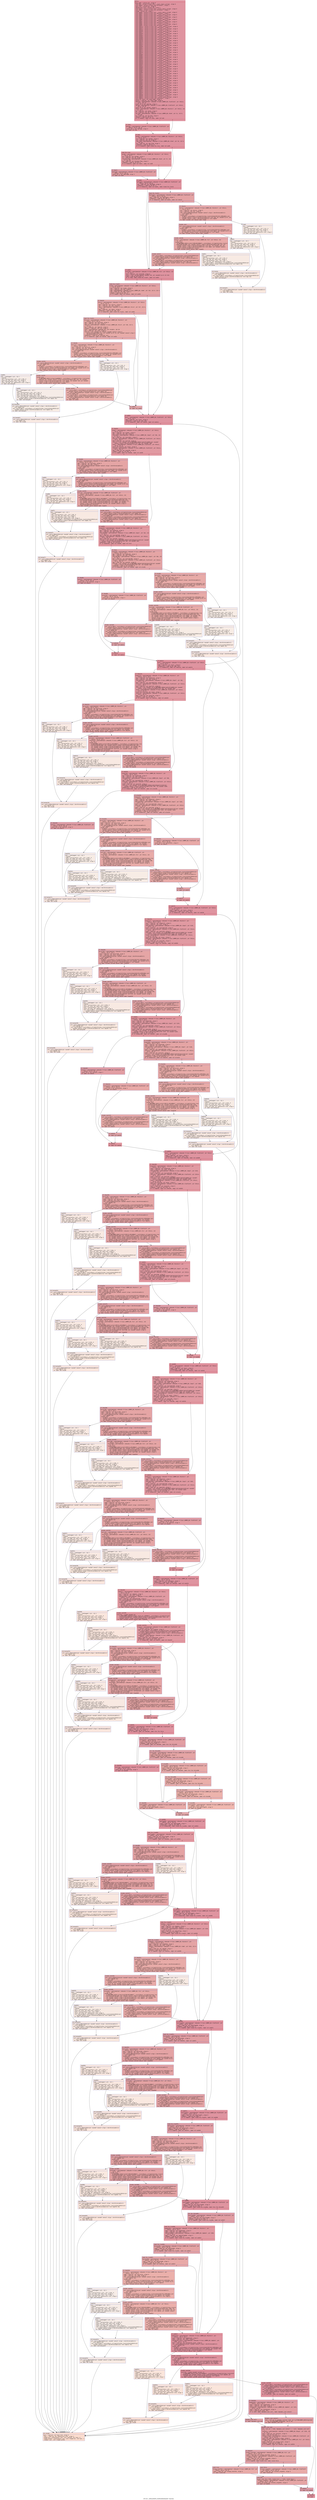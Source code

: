digraph "CFG for '_ZN9LAMMPS_NS9FixEfield4initEv' function" {
	label="CFG for '_ZN9LAMMPS_NS9FixEfield4initEv' function";

	Node0x5618d4d1c7e0 [shape=record,color="#b70d28ff", style=filled, fillcolor="#b70d2870" fontname="Courier",label="{entry:\l|  %this.addr = alloca ptr, align 8\l  %ref.tmp = alloca %\"class.std::__cxx11::basic_string\", align 8\l  %ref.tmp16 = alloca %\"class.std::allocator\", align 1\l  %exn.slot = alloca ptr, align 8\l  %ehselector.slot = alloca i32, align 4\l  %ref.tmp17 = alloca %\"class.std::__cxx11::basic_string\", align 8\l  %ref.tmp18 = alloca %\"class.std::allocator\", align 1\l  %itmp = alloca i32, align 4\l  %ref.tmp38 = alloca %\"class.std::__cxx11::basic_string\", align 8\l  %ref.tmp39 = alloca %\"class.std::allocator\", align 1\l  %ref.tmp42 = alloca %\"class.std::__cxx11::basic_string\", align 8\l  %ref.tmp43 = alloca %\"class.std::allocator\", align 1\l  %ref.tmp62 = alloca %\"class.std::__cxx11::basic_string\", align 8\l  %ref.tmp63 = alloca %\"class.std::allocator\", align 1\l  %ref.tmp66 = alloca %\"class.std::__cxx11::basic_string\", align 8\l  %ref.tmp67 = alloca %\"class.std::allocator\", align 1\l  %ref.tmp94 = alloca %\"class.std::__cxx11::basic_string\", align 8\l  %ref.tmp95 = alloca %\"class.std::allocator\", align 1\l  %ref.tmp98 = alloca %\"class.std::__cxx11::basic_string\", align 8\l  %ref.tmp99 = alloca %\"class.std::allocator\", align 1\l  %ref.tmp123 = alloca %\"class.std::__cxx11::basic_string\", align 8\l  %ref.tmp124 = alloca %\"class.std::allocator\", align 1\l  %ref.tmp127 = alloca %\"class.std::__cxx11::basic_string\", align 8\l  %ref.tmp128 = alloca %\"class.std::allocator\", align 1\l  %ref.tmp156 = alloca %\"class.std::__cxx11::basic_string\", align 8\l  %ref.tmp157 = alloca %\"class.std::allocator\", align 1\l  %ref.tmp160 = alloca %\"class.std::__cxx11::basic_string\", align 8\l  %ref.tmp161 = alloca %\"class.std::allocator\", align 1\l  %ref.tmp185 = alloca %\"class.std::__cxx11::basic_string\", align 8\l  %ref.tmp186 = alloca %\"class.std::allocator\", align 1\l  %ref.tmp189 = alloca %\"class.std::__cxx11::basic_string\", align 8\l  %ref.tmp190 = alloca %\"class.std::allocator\", align 1\l  %ref.tmp218 = alloca %\"class.std::__cxx11::basic_string\", align 8\l  %ref.tmp219 = alloca %\"class.std::allocator\", align 1\l  %ref.tmp222 = alloca %\"class.std::__cxx11::basic_string\", align 8\l  %ref.tmp223 = alloca %\"class.std::allocator\", align 1\l  %ref.tmp247 = alloca %\"class.std::__cxx11::basic_string\", align 8\l  %ref.tmp248 = alloca %\"class.std::allocator\", align 1\l  %ref.tmp251 = alloca %\"class.std::__cxx11::basic_string\", align 8\l  %ref.tmp252 = alloca %\"class.std::allocator\", align 1\l  %ref.tmp272 = alloca %\"class.std::__cxx11::basic_string\", align 8\l  %ref.tmp273 = alloca %\"class.std::allocator\", align 1\l  %ref.tmp276 = alloca %\"class.std::__cxx11::basic_string\", align 8\l  %ref.tmp277 = alloca %\"class.std::allocator\", align 1\l  %ref.tmp300 = alloca %\"class.std::__cxx11::basic_string\", align 8\l  %ref.tmp301 = alloca %\"class.std::allocator\", align 1\l  %ref.tmp304 = alloca %\"class.std::__cxx11::basic_string\", align 8\l  %ref.tmp305 = alloca %\"class.std::allocator\", align 1\l  %ref.tmp325 = alloca %\"class.std::__cxx11::basic_string\", align 8\l  %ref.tmp326 = alloca %\"class.std::allocator\", align 1\l  %ref.tmp329 = alloca %\"class.std::__cxx11::basic_string\", align 8\l  %ref.tmp330 = alloca %\"class.std::allocator\", align 1\l  %ref.tmp345 = alloca %\"class.std::__cxx11::basic_string\", align 8\l  %ref.tmp347 = alloca %\"class.std::allocator\", align 1\l  %ref.tmp359 = alloca %\"class.std::__cxx11::basic_string\", align 8\l  %ref.tmp360 = alloca %\"class.std::allocator\", align 1\l  %ref.tmp363 = alloca %\"class.std::__cxx11::basic_string\", align 8\l  %ref.tmp364 = alloca %\"class.std::allocator\", align 1\l  %ref.tmp407 = alloca %\"class.std::__cxx11::basic_string\", align 8\l  %ref.tmp408 = alloca %\"class.std::allocator\", align 1\l  %ref.tmp411 = alloca %\"class.std::__cxx11::basic_string\", align 8\l  %ref.tmp412 = alloca %\"class.std::allocator\", align 1\l  %ref.tmp433 = alloca %\"class.std::__cxx11::basic_string\", align 8\l  %ref.tmp434 = alloca %\"class.std::allocator\", align 1\l  %ref.tmp437 = alloca %\"class.std::__cxx11::basic_string\", align 8\l  %ref.tmp438 = alloca %\"class.std::allocator\", align 1\l  %ref.tmp456 = alloca %\"class.std::__cxx11::basic_string\", align 8\l  %ref.tmp457 = alloca %\"class.std::allocator\", align 1\l  %ref.tmp460 = alloca %\"class.std::__cxx11::basic_string\", align 8\l  %ref.tmp461 = alloca %\"class.std::allocator\", align 1\l  %ref.tmp479 = alloca %\"class.std::__cxx11::basic_string\", align 8\l  %ref.tmp480 = alloca %\"class.std::allocator\", align 1\l  %ref.tmp483 = alloca %\"class.std::__cxx11::basic_string\", align 8\l  %ref.tmp484 = alloca %\"class.std::allocator\", align 1\l  %ref.tmp512 = alloca %\"class.std::__cxx11::basic_string\", align 8\l  %ref.tmp513 = alloca %\"class.std::allocator\", align 1\l  %ref.tmp516 = alloca %\"class.std::__cxx11::basic_string\", align 8\l  %ref.tmp517 = alloca %\"class.std::allocator\", align 1\l  %ref.tmp528 = alloca %\"class.std::__cxx11::basic_string\", align 8\l  %ref.tmp530 = alloca %\"class.std::allocator\", align 1\l  %ref.tmp533 = alloca %\"class.std::__cxx11::basic_string\", align 8\l  %ref.tmp534 = alloca %\"class.std::allocator\", align 1\l  store ptr %this, ptr %this.addr, align 8\l  %this1 = load ptr, ptr %this.addr, align 8\l  %muflag = getelementptr inbounds %\"class.LAMMPS_NS::FixEfield\", ptr %this1,\l... i32 0, i32 25\l  store i32 0, ptr %muflag, align 4\l  %qflag = getelementptr inbounds %\"class.LAMMPS_NS::FixEfield\", ptr %this1,\l... i32 0, i32 24\l  store i32 0, ptr %qflag, align 8\l  %atom = getelementptr inbounds %\"class.LAMMPS_NS::Pointers\", ptr %this1, i32\l... 0, i32 6\l  %0 = load ptr, ptr %atom, align 8\l  %1 = load ptr, ptr %0, align 8\l  %q_flag = getelementptr inbounds %\"class.LAMMPS_NS::Atom\", ptr %1, i32 0,\l... i32 146\l  %2 = load i32, ptr %q_flag, align 8\l  %tobool = icmp ne i32 %2, 0\l  br i1 %tobool, label %if.then, label %if.end\l|{<s0>T|<s1>F}}"];
	Node0x5618d4d1c7e0:s0 -> Node0x5618d4cf1a90[tooltip="entry -> if.then\nProbability 62.50%" ];
	Node0x5618d4d1c7e0:s1 -> Node0x5618d4cf1b00[tooltip="entry -> if.end\nProbability 37.50%" ];
	Node0x5618d4cf1a90 [shape=record,color="#b70d28ff", style=filled, fillcolor="#bb1b2c70" fontname="Courier",label="{if.then:\l|  %qflag2 = getelementptr inbounds %\"class.LAMMPS_NS::FixEfield\", ptr\l... %this1, i32 0, i32 24\l  store i32 1, ptr %qflag2, align 8\l  br label %if.end\l}"];
	Node0x5618d4cf1a90 -> Node0x5618d4cf1b00[tooltip="if.then -> if.end\nProbability 100.00%" ];
	Node0x5618d4cf1b00 [shape=record,color="#b70d28ff", style=filled, fillcolor="#b70d2870" fontname="Courier",label="{if.end:\l|  %atom3 = getelementptr inbounds %\"class.LAMMPS_NS::Pointers\", ptr %this1,\l... i32 0, i32 6\l  %3 = load ptr, ptr %atom3, align 8\l  %4 = load ptr, ptr %3, align 8\l  %mu_flag = getelementptr inbounds %\"class.LAMMPS_NS::Atom\", ptr %4, i32 0,\l... i32 147\l  %5 = load i32, ptr %mu_flag, align 4\l  %tobool4 = icmp ne i32 %5, 0\l  br i1 %tobool4, label %land.lhs.true, label %if.end9\l|{<s0>T|<s1>F}}"];
	Node0x5618d4cf1b00:s0 -> Node0x5618d4cf2230[tooltip="if.end -> land.lhs.true\nProbability 62.50%" ];
	Node0x5618d4cf1b00:s1 -> Node0x5618d4cef3a0[tooltip="if.end -> if.end9\nProbability 37.50%" ];
	Node0x5618d4cf2230 [shape=record,color="#b70d28ff", style=filled, fillcolor="#bb1b2c70" fontname="Courier",label="{land.lhs.true:\l|  %atom5 = getelementptr inbounds %\"class.LAMMPS_NS::Pointers\", ptr %this1,\l... i32 0, i32 6\l  %6 = load ptr, ptr %atom5, align 8\l  %7 = load ptr, ptr %6, align 8\l  %torque_flag = getelementptr inbounds %\"class.LAMMPS_NS::Atom\", ptr %7, i32\l... 0, i32 151\l  %8 = load i32, ptr %torque_flag, align 4\l  %tobool6 = icmp ne i32 %8, 0\l  br i1 %tobool6, label %if.then7, label %if.end9\l|{<s0>T|<s1>F}}"];
	Node0x5618d4cf2230:s0 -> Node0x5618d4cef8f0[tooltip="land.lhs.true -> if.then7\nProbability 62.50%" ];
	Node0x5618d4cf2230:s1 -> Node0x5618d4cef3a0[tooltip="land.lhs.true -> if.end9\nProbability 37.50%" ];
	Node0x5618d4cef8f0 [shape=record,color="#3d50c3ff", style=filled, fillcolor="#be242e70" fontname="Courier",label="{if.then7:\l|  %muflag8 = getelementptr inbounds %\"class.LAMMPS_NS::FixEfield\", ptr\l... %this1, i32 0, i32 25\l  store i32 1, ptr %muflag8, align 4\l  br label %if.end9\l}"];
	Node0x5618d4cef8f0 -> Node0x5618d4cef3a0[tooltip="if.then7 -> if.end9\nProbability 100.00%" ];
	Node0x5618d4cef3a0 [shape=record,color="#b70d28ff", style=filled, fillcolor="#b70d2870" fontname="Courier",label="{if.end9:\l|  %qflag10 = getelementptr inbounds %\"class.LAMMPS_NS::FixEfield\", ptr\l... %this1, i32 0, i32 24\l  %9 = load i32, ptr %qflag10, align 8\l  %tobool11 = icmp ne i32 %9, 0\l  br i1 %tobool11, label %if.end25, label %land.lhs.true12\l|{<s0>T|<s1>F}}"];
	Node0x5618d4cef3a0:s0 -> Node0x5618d4cef970[tooltip="if.end9 -> if.end25\nProbability 62.50%" ];
	Node0x5618d4cef3a0:s1 -> Node0x5618d4cf27a0[tooltip="if.end9 -> land.lhs.true12\nProbability 37.50%" ];
	Node0x5618d4cf27a0 [shape=record,color="#3d50c3ff", style=filled, fillcolor="#c32e3170" fontname="Courier",label="{land.lhs.true12:\l|  %muflag13 = getelementptr inbounds %\"class.LAMMPS_NS::FixEfield\", ptr\l... %this1, i32 0, i32 25\l  %10 = load i32, ptr %muflag13, align 4\l  %tobool14 = icmp ne i32 %10, 0\l  br i1 %tobool14, label %if.end25, label %if.then15\l|{<s0>T|<s1>F}}"];
	Node0x5618d4cf27a0:s0 -> Node0x5618d4cef970[tooltip="land.lhs.true12 -> if.end25\nProbability 62.50%" ];
	Node0x5618d4cf27a0:s1 -> Node0x5618d4cf2b00[tooltip="land.lhs.true12 -> if.then15\nProbability 37.50%" ];
	Node0x5618d4cf2b00 [shape=record,color="#3d50c3ff", style=filled, fillcolor="#ca3b3770" fontname="Courier",label="{if.then15:\l|  %error = getelementptr inbounds %\"class.LAMMPS_NS::Pointers\", ptr %this1,\l... i32 0, i32 3\l  %11 = load ptr, ptr %error, align 8\l  %12 = load ptr, ptr %11, align 8\l  call void @_ZNSaIcEC1Ev(ptr noundef nonnull align 1 dereferenceable(1)\l... %ref.tmp16) #11\l  invoke void\l... @_ZNSt7__cxx1112basic_stringIcSt11char_traitsIcESaIcEEC2IS3_EEPKcRKS3_(ptr\l... noundef nonnull align 8 dereferenceable(32) %ref.tmp, ptr noundef @.str, ptr\l... noundef nonnull align 1 dereferenceable(1) %ref.tmp16)\l          to label %invoke.cont unwind label %lpad\l}"];
	Node0x5618d4cf2b00 -> Node0x5618d4d272d0[tooltip="if.then15 -> invoke.cont\nProbability 100.00%" ];
	Node0x5618d4cf2b00 -> Node0x5618d4d27320[tooltip="if.then15 -> lpad\nProbability 0.00%" ];
	Node0x5618d4d272d0 [shape=record,color="#3d50c3ff", style=filled, fillcolor="#ca3b3770" fontname="Courier",label="{invoke.cont:\l|  call void @_ZNSaIcEC1Ev(ptr noundef nonnull align 1 dereferenceable(1)\l... %ref.tmp18) #11\l  invoke void\l... @_ZNSt7__cxx1112basic_stringIcSt11char_traitsIcESaIcEEC2IS3_EEPKcRKS3_(ptr\l... noundef nonnull align 8 dereferenceable(32) %ref.tmp17, ptr noundef @.str.12,\l... ptr noundef nonnull align 1 dereferenceable(1) %ref.tmp18)\l          to label %invoke.cont20 unwind label %lpad19\l}"];
	Node0x5618d4d272d0 -> Node0x5618d4d27640[tooltip="invoke.cont -> invoke.cont20\nProbability 100.00%" ];
	Node0x5618d4d272d0 -> Node0x5618d4d27690[tooltip="invoke.cont -> lpad19\nProbability 0.00%" ];
	Node0x5618d4d27640 [shape=record,color="#3d50c3ff", style=filled, fillcolor="#ca3b3770" fontname="Courier",label="{invoke.cont20:\l|  %style = getelementptr inbounds %\"class.LAMMPS_NS::Fix\", ptr %this1, i32\l... 0, i32 2\l  invoke void\l... @_ZN9LAMMPS_NS5Error3allIJRPcEEEvRKNSt7__cxx1112basic_stringIcSt11char_traitsI\l...cESaIcEEEiSB_DpOT_(ptr noundef nonnull align 8 dereferenceable(196) %12, ptr\l... noundef nonnull align 8 dereferenceable(32) %ref.tmp, i32 noundef 159, ptr\l... noundef nonnull align 8 dereferenceable(32) %ref.tmp17, ptr noundef nonnull\l... align 8 dereferenceable(8) %style)\l          to label %invoke.cont22 unwind label %lpad21\l}"];
	Node0x5618d4d27640 -> Node0x5618d4d275f0[tooltip="invoke.cont20 -> invoke.cont22\nProbability 100.00%" ];
	Node0x5618d4d27640 -> Node0x5618d4d27a20[tooltip="invoke.cont20 -> lpad21\nProbability 0.00%" ];
	Node0x5618d4d275f0 [shape=record,color="#3d50c3ff", style=filled, fillcolor="#ca3b3770" fontname="Courier",label="{invoke.cont22:\l|  call void @_ZNSt7__cxx1112basic_stringIcSt11char_traitsIcESaIcEED1Ev(ptr\l... noundef nonnull align 8 dereferenceable(32) %ref.tmp17) #11\l  call void @_ZNSaIcED1Ev(ptr noundef nonnull align 1 dereferenceable(1)\l... %ref.tmp18) #11\l  call void @_ZNSt7__cxx1112basic_stringIcSt11char_traitsIcESaIcEED1Ev(ptr\l... noundef nonnull align 8 dereferenceable(32) %ref.tmp) #11\l  call void @_ZNSaIcED1Ev(ptr noundef nonnull align 1 dereferenceable(1)\l... %ref.tmp16) #11\l  br label %if.end25\l}"];
	Node0x5618d4d275f0 -> Node0x5618d4cef970[tooltip="invoke.cont22 -> if.end25\nProbability 100.00%" ];
	Node0x5618d4d27320 [shape=record,color="#3d50c3ff", style=filled, fillcolor="#eed0c070" fontname="Courier",label="{lpad:\l|  %13 = landingpad \{ ptr, i32 \}\l          cleanup\l  %14 = extractvalue \{ ptr, i32 \} %13, 0\l  store ptr %14, ptr %exn.slot, align 8\l  %15 = extractvalue \{ ptr, i32 \} %13, 1\l  store i32 %15, ptr %ehselector.slot, align 4\l  br label %ehcleanup24\l}"];
	Node0x5618d4d27320 -> Node0x5618d4d28380[tooltip="lpad -> ehcleanup24\nProbability 100.00%" ];
	Node0x5618d4d27690 [shape=record,color="#3d50c3ff", style=filled, fillcolor="#eed0c070" fontname="Courier",label="{lpad19:\l|  %16 = landingpad \{ ptr, i32 \}\l          cleanup\l  %17 = extractvalue \{ ptr, i32 \} %16, 0\l  store ptr %17, ptr %exn.slot, align 8\l  %18 = extractvalue \{ ptr, i32 \} %16, 1\l  store i32 %18, ptr %ehselector.slot, align 4\l  br label %ehcleanup\l}"];
	Node0x5618d4d27690 -> Node0x5618d4d28680[tooltip="lpad19 -> ehcleanup\nProbability 100.00%" ];
	Node0x5618d4d27a20 [shape=record,color="#3d50c3ff", style=filled, fillcolor="#eed0c070" fontname="Courier",label="{lpad21:\l|  %19 = landingpad \{ ptr, i32 \}\l          cleanup\l  %20 = extractvalue \{ ptr, i32 \} %19, 0\l  store ptr %20, ptr %exn.slot, align 8\l  %21 = extractvalue \{ ptr, i32 \} %19, 1\l  store i32 %21, ptr %ehselector.slot, align 4\l  call void @_ZNSt7__cxx1112basic_stringIcSt11char_traitsIcESaIcEED1Ev(ptr\l... noundef nonnull align 8 dereferenceable(32) %ref.tmp17) #11\l  br label %ehcleanup\l}"];
	Node0x5618d4d27a20 -> Node0x5618d4d28680[tooltip="lpad21 -> ehcleanup\nProbability 100.00%" ];
	Node0x5618d4d28680 [shape=record,color="#3d50c3ff", style=filled, fillcolor="#f1ccb870" fontname="Courier",label="{ehcleanup:\l|  call void @_ZNSaIcED1Ev(ptr noundef nonnull align 1 dereferenceable(1)\l... %ref.tmp18) #11\l  call void @_ZNSt7__cxx1112basic_stringIcSt11char_traitsIcESaIcEED1Ev(ptr\l... noundef nonnull align 8 dereferenceable(32) %ref.tmp) #11\l  br label %ehcleanup24\l}"];
	Node0x5618d4d28680 -> Node0x5618d4d28380[tooltip="ehcleanup -> ehcleanup24\nProbability 100.00%" ];
	Node0x5618d4d28380 [shape=record,color="#3d50c3ff", style=filled, fillcolor="#f2cab570" fontname="Courier",label="{ehcleanup24:\l|  call void @_ZNSaIcED1Ev(ptr noundef nonnull align 1 dereferenceable(1)\l... %ref.tmp16) #11\l  br label %eh.resume\l}"];
	Node0x5618d4d28380 -> Node0x5618d4d28f90[tooltip="ehcleanup24 -> eh.resume\nProbability 100.00%" ];
	Node0x5618d4cef970 [shape=record,color="#b70d28ff", style=filled, fillcolor="#b70d2870" fontname="Courier",label="{if.end25:\l|  %style26 = getelementptr inbounds %\"class.LAMMPS_NS::Fix\", ptr %this1, i32\l... 0, i32 2\l  %22 = load ptr, ptr %style26, align 8\l  %call = call i32 @strcmp(ptr noundef %22, ptr noundef @.str.13) #12\l  %cmp = icmp eq i32 %call, 0\l  br i1 %cmp, label %land.lhs.true27, label %if.end53\l|{<s0>T|<s1>F}}"];
	Node0x5618d4cef970:s0 -> Node0x5618d4d29390[tooltip="if.end25 -> land.lhs.true27\nProbability 37.50%" ];
	Node0x5618d4cef970:s1 -> Node0x5618d4d29410[tooltip="if.end25 -> if.end53\nProbability 62.50%" ];
	Node0x5618d4d29390 [shape=record,color="#3d50c3ff", style=filled, fillcolor="#c32e3170" fontname="Courier",label="{land.lhs.true27:\l|  %comm = getelementptr inbounds %\"class.LAMMPS_NS::Pointers\", ptr %this1,\l... i32 0, i32 9\l  %23 = load ptr, ptr %comm, align 8\l  %24 = load ptr, ptr %23, align 8\l  %me = getelementptr inbounds %\"class.LAMMPS_NS::Comm\", ptr %24, i32 0, i32 4\l  %25 = load i32, ptr %me, align 4\l  %cmp28 = icmp eq i32 %25, 0\l  br i1 %cmp28, label %if.then29, label %if.end53\l|{<s0>T|<s1>F}}"];
	Node0x5618d4d29390:s0 -> Node0x5618d4d29960[tooltip="land.lhs.true27 -> if.then29\nProbability 37.50%" ];
	Node0x5618d4d29390:s1 -> Node0x5618d4d29410[tooltip="land.lhs.true27 -> if.end53\nProbability 62.50%" ];
	Node0x5618d4d29960 [shape=record,color="#3d50c3ff", style=filled, fillcolor="#ca3b3770" fontname="Courier",label="{if.then29:\l|  %force = getelementptr inbounds %\"class.LAMMPS_NS::Pointers\", ptr %this1,\l... i32 0, i32 11\l  %26 = load ptr, ptr %force, align 8\l  %27 = load ptr, ptr %26, align 8\l  %pair = getelementptr inbounds %\"class.LAMMPS_NS::Force\", ptr %27, i32 0,\l... i32 24\l  %28 = load ptr, ptr %pair, align 8\l  %tobool30 = icmp ne ptr %28, null\l  br i1 %tobool30, label %land.lhs.true31, label %if.end52\l|{<s0>T|<s1>F}}"];
	Node0x5618d4d29960:s0 -> Node0x5618d4d29e60[tooltip="if.then29 -> land.lhs.true31\nProbability 62.50%" ];
	Node0x5618d4d29960:s1 -> Node0x5618d4d29ee0[tooltip="if.then29 -> if.end52\nProbability 37.50%" ];
	Node0x5618d4d29e60 [shape=record,color="#3d50c3ff", style=filled, fillcolor="#cc403a70" fontname="Courier",label="{land.lhs.true31:\l|  %force32 = getelementptr inbounds %\"class.LAMMPS_NS::Pointers\", ptr\l... %this1, i32 0, i32 11\l  %29 = load ptr, ptr %force32, align 8\l  %30 = load ptr, ptr %29, align 8\l  %pair33 = getelementptr inbounds %\"class.LAMMPS_NS::Force\", ptr %30, i32 0,\l... i32 24\l  %31 = load ptr, ptr %pair33, align 8\l  %vtable = load ptr, ptr %31, align 8\l  %vfn = getelementptr inbounds ptr, ptr %vtable, i64 38\l  %32 = load ptr, ptr %vfn, align 8\l  %call34 = call noundef ptr %32(ptr noundef nonnull align 8\l... dereferenceable(908) %31, ptr noundef @.str.14, ptr noundef nonnull align 4\l... dereferenceable(4) %itmp)\l  %tobool35 = icmp ne ptr %call34, null\l  br i1 %tobool35, label %if.then36, label %if.end52\l|{<s0>T|<s1>F}}"];
	Node0x5618d4d29e60:s0 -> Node0x5618d4d2a770[tooltip="land.lhs.true31 -> if.then36\nProbability 62.50%" ];
	Node0x5618d4d29e60:s1 -> Node0x5618d4d29ee0[tooltip="land.lhs.true31 -> if.end52\nProbability 37.50%" ];
	Node0x5618d4d2a770 [shape=record,color="#3d50c3ff", style=filled, fillcolor="#d24b4070" fontname="Courier",label="{if.then36:\l|  %error37 = getelementptr inbounds %\"class.LAMMPS_NS::Pointers\", ptr\l... %this1, i32 0, i32 3\l  %33 = load ptr, ptr %error37, align 8\l  %34 = load ptr, ptr %33, align 8\l  call void @_ZNSaIcEC1Ev(ptr noundef nonnull align 1 dereferenceable(1)\l... %ref.tmp39) #11\l  invoke void\l... @_ZNSt7__cxx1112basic_stringIcSt11char_traitsIcESaIcEEC2IS3_EEPKcRKS3_(ptr\l... noundef nonnull align 8 dereferenceable(32) %ref.tmp38, ptr noundef @.str,\l... ptr noundef nonnull align 1 dereferenceable(1) %ref.tmp39)\l          to label %invoke.cont41 unwind label %lpad40\l}"];
	Node0x5618d4d2a770 -> Node0x5618d4d2ac40[tooltip="if.then36 -> invoke.cont41\nProbability 100.00%" ];
	Node0x5618d4d2a770 -> Node0x5618d4d2acc0[tooltip="if.then36 -> lpad40\nProbability 0.00%" ];
	Node0x5618d4d2ac40 [shape=record,color="#3d50c3ff", style=filled, fillcolor="#d24b4070" fontname="Courier",label="{invoke.cont41:\l|  call void @_ZNSaIcEC1Ev(ptr noundef nonnull align 1 dereferenceable(1)\l... %ref.tmp43) #11\l  invoke void\l... @_ZNSt7__cxx1112basic_stringIcSt11char_traitsIcESaIcEEC2IS3_EEPKcRKS3_(ptr\l... noundef nonnull align 8 dereferenceable(32) %ref.tmp42, ptr noundef @.str.15,\l... ptr noundef nonnull align 1 dereferenceable(1) %ref.tmp43)\l          to label %invoke.cont45 unwind label %lpad44\l}"];
	Node0x5618d4d2ac40 -> Node0x5618d4d2b040[tooltip="invoke.cont41 -> invoke.cont45\nProbability 100.00%" ];
	Node0x5618d4d2ac40 -> Node0x5618d4d2b090[tooltip="invoke.cont41 -> lpad44\nProbability 0.00%" ];
	Node0x5618d4d2b040 [shape=record,color="#3d50c3ff", style=filled, fillcolor="#d24b4070" fontname="Courier",label="{invoke.cont45:\l|  invoke void\l... @_ZN9LAMMPS_NS5Error7warningERKNSt7__cxx1112basic_stringIcSt11char_traitsIcESa\l...IcEEEiS8_(ptr noundef nonnull align 8 dereferenceable(196) %34, ptr noundef\l... nonnull align 8 dereferenceable(32) %ref.tmp38, i32 noundef 165, ptr noundef\l... nonnull align 8 dereferenceable(32) %ref.tmp42)\l          to label %invoke.cont47 unwind label %lpad46\l}"];
	Node0x5618d4d2b040 -> Node0x5618d4d2aff0[tooltip="invoke.cont45 -> invoke.cont47\nProbability 100.00%" ];
	Node0x5618d4d2b040 -> Node0x5618d4d2b3b0[tooltip="invoke.cont45 -> lpad46\nProbability 0.00%" ];
	Node0x5618d4d2aff0 [shape=record,color="#3d50c3ff", style=filled, fillcolor="#d24b4070" fontname="Courier",label="{invoke.cont47:\l|  call void @_ZNSt7__cxx1112basic_stringIcSt11char_traitsIcESaIcEED1Ev(ptr\l... noundef nonnull align 8 dereferenceable(32) %ref.tmp42) #11\l  call void @_ZNSaIcED1Ev(ptr noundef nonnull align 1 dereferenceable(1)\l... %ref.tmp43) #11\l  call void @_ZNSt7__cxx1112basic_stringIcSt11char_traitsIcESaIcEED1Ev(ptr\l... noundef nonnull align 8 dereferenceable(32) %ref.tmp38) #11\l  call void @_ZNSaIcED1Ev(ptr noundef nonnull align 1 dereferenceable(1)\l... %ref.tmp39) #11\l  br label %if.end52\l}"];
	Node0x5618d4d2aff0 -> Node0x5618d4d29ee0[tooltip="invoke.cont47 -> if.end52\nProbability 100.00%" ];
	Node0x5618d4d2acc0 [shape=record,color="#3d50c3ff", style=filled, fillcolor="#ead5c970" fontname="Courier",label="{lpad40:\l|  %35 = landingpad \{ ptr, i32 \}\l          cleanup\l  %36 = extractvalue \{ ptr, i32 \} %35, 0\l  store ptr %36, ptr %exn.slot, align 8\l  %37 = extractvalue \{ ptr, i32 \} %35, 1\l  store i32 %37, ptr %ehselector.slot, align 4\l  br label %ehcleanup51\l}"];
	Node0x5618d4d2acc0 -> Node0x5618d4d2be70[tooltip="lpad40 -> ehcleanup51\nProbability 100.00%" ];
	Node0x5618d4d2b090 [shape=record,color="#3d50c3ff", style=filled, fillcolor="#ead5c970" fontname="Courier",label="{lpad44:\l|  %38 = landingpad \{ ptr, i32 \}\l          cleanup\l  %39 = extractvalue \{ ptr, i32 \} %38, 0\l  store ptr %39, ptr %exn.slot, align 8\l  %40 = extractvalue \{ ptr, i32 \} %38, 1\l  store i32 %40, ptr %ehselector.slot, align 4\l  br label %ehcleanup49\l}"];
	Node0x5618d4d2b090 -> Node0x5618d4d2c1e0[tooltip="lpad44 -> ehcleanup49\nProbability 100.00%" ];
	Node0x5618d4d2b3b0 [shape=record,color="#3d50c3ff", style=filled, fillcolor="#ead5c970" fontname="Courier",label="{lpad46:\l|  %41 = landingpad \{ ptr, i32 \}\l          cleanup\l  %42 = extractvalue \{ ptr, i32 \} %41, 0\l  store ptr %42, ptr %exn.slot, align 8\l  %43 = extractvalue \{ ptr, i32 \} %41, 1\l  store i32 %43, ptr %ehselector.slot, align 4\l  call void @_ZNSt7__cxx1112basic_stringIcSt11char_traitsIcESaIcEED1Ev(ptr\l... noundef nonnull align 8 dereferenceable(32) %ref.tmp42) #11\l  br label %ehcleanup49\l}"];
	Node0x5618d4d2b3b0 -> Node0x5618d4d2c1e0[tooltip="lpad46 -> ehcleanup49\nProbability 100.00%" ];
	Node0x5618d4d2c1e0 [shape=record,color="#3d50c3ff", style=filled, fillcolor="#ecd3c570" fontname="Courier",label="{ehcleanup49:\l|  call void @_ZNSaIcED1Ev(ptr noundef nonnull align 1 dereferenceable(1)\l... %ref.tmp43) #11\l  call void @_ZNSt7__cxx1112basic_stringIcSt11char_traitsIcESaIcEED1Ev(ptr\l... noundef nonnull align 8 dereferenceable(32) %ref.tmp38) #11\l  br label %ehcleanup51\l}"];
	Node0x5618d4d2c1e0 -> Node0x5618d4d2be70[tooltip="ehcleanup49 -> ehcleanup51\nProbability 100.00%" ];
	Node0x5618d4d2be70 [shape=record,color="#3d50c3ff", style=filled, fillcolor="#efcebd70" fontname="Courier",label="{ehcleanup51:\l|  call void @_ZNSaIcED1Ev(ptr noundef nonnull align 1 dereferenceable(1)\l... %ref.tmp39) #11\l  br label %eh.resume\l}"];
	Node0x5618d4d2be70 -> Node0x5618d4d28f90[tooltip="ehcleanup51 -> eh.resume\nProbability 100.00%" ];
	Node0x5618d4d29ee0 [shape=record,color="#3d50c3ff", style=filled, fillcolor="#ca3b3770" fontname="Courier",label="{if.end52:\l|  br label %if.end53\l}"];
	Node0x5618d4d29ee0 -> Node0x5618d4d29410[tooltip="if.end52 -> if.end53\nProbability 100.00%" ];
	Node0x5618d4d29410 [shape=record,color="#b70d28ff", style=filled, fillcolor="#b70d2870" fontname="Courier",label="{if.end53:\l|  %xstr = getelementptr inbounds %\"class.LAMMPS_NS::FixEfield\", ptr %this1,\l... i32 0, i32 5\l  %44 = load ptr, ptr %xstr, align 8\l  %tobool54 = icmp ne ptr %44, null\l  br i1 %tobool54, label %if.then55, label %if.end112\l|{<s0>T|<s1>F}}"];
	Node0x5618d4d29410:s0 -> Node0x5618d4d2cd40[tooltip="if.end53 -> if.then55\nProbability 62.50%" ];
	Node0x5618d4d29410:s1 -> Node0x5618d4d2cdc0[tooltip="if.end53 -> if.end112\nProbability 37.50%" ];
	Node0x5618d4d2cd40 [shape=record,color="#b70d28ff", style=filled, fillcolor="#bb1b2c70" fontname="Courier",label="{if.then55:\l|  %input = getelementptr inbounds %\"class.LAMMPS_NS::Pointers\", ptr %this1,\l... i32 0, i32 5\l  %45 = load ptr, ptr %input, align 8\l  %46 = load ptr, ptr %45, align 8\l  %variable = getelementptr inbounds %\"class.LAMMPS_NS::Input\", ptr %46, i32\l... 0, i32 3\l  %47 = load ptr, ptr %variable, align 8\l  %xstr56 = getelementptr inbounds %\"class.LAMMPS_NS::FixEfield\", ptr %this1,\l... i32 0, i32 5\l  %48 = load ptr, ptr %xstr56, align 8\l  %call57 = call noundef i32 @_ZN9LAMMPS_NS8Variable4findEPKc(ptr noundef\l... nonnull align 8 dereferenceable(376) %47, ptr noundef %48)\l  %xvar = getelementptr inbounds %\"class.LAMMPS_NS::FixEfield\", ptr %this1,\l... i32 0, i32 12\l  store i32 %call57, ptr %xvar, align 8\l  %xvar58 = getelementptr inbounds %\"class.LAMMPS_NS::FixEfield\", ptr %this1,\l... i32 0, i32 12\l  %49 = load i32, ptr %xvar58, align 8\l  %cmp59 = icmp slt i32 %49, 0\l  br i1 %cmp59, label %if.then60, label %if.end78\l|{<s0>T|<s1>F}}"];
	Node0x5618d4d2cd40:s0 -> Node0x5618d4d2e150[tooltip="if.then55 -> if.then60\nProbability 37.50%" ];
	Node0x5618d4d2cd40:s1 -> Node0x5618d4d2e1d0[tooltip="if.then55 -> if.end78\nProbability 62.50%" ];
	Node0x5618d4d2e150 [shape=record,color="#3d50c3ff", style=filled, fillcolor="#c5333470" fontname="Courier",label="{if.then60:\l|  %error61 = getelementptr inbounds %\"class.LAMMPS_NS::Pointers\", ptr\l... %this1, i32 0, i32 3\l  %50 = load ptr, ptr %error61, align 8\l  %51 = load ptr, ptr %50, align 8\l  call void @_ZNSaIcEC1Ev(ptr noundef nonnull align 1 dereferenceable(1)\l... %ref.tmp63) #11\l  invoke void\l... @_ZNSt7__cxx1112basic_stringIcSt11char_traitsIcESaIcEEC2IS3_EEPKcRKS3_(ptr\l... noundef nonnull align 8 dereferenceable(32) %ref.tmp62, ptr noundef @.str,\l... ptr noundef nonnull align 1 dereferenceable(1) %ref.tmp63)\l          to label %invoke.cont65 unwind label %lpad64\l}"];
	Node0x5618d4d2e150 -> Node0x5618d4d2e6c0[tooltip="if.then60 -> invoke.cont65\nProbability 100.00%" ];
	Node0x5618d4d2e150 -> Node0x5618d4d2e740[tooltip="if.then60 -> lpad64\nProbability 0.00%" ];
	Node0x5618d4d2e6c0 [shape=record,color="#3d50c3ff", style=filled, fillcolor="#c5333470" fontname="Courier",label="{invoke.cont65:\l|  call void @_ZNSaIcEC1Ev(ptr noundef nonnull align 1 dereferenceable(1)\l... %ref.tmp67) #11\l  invoke void\l... @_ZNSt7__cxx1112basic_stringIcSt11char_traitsIcESaIcEEC2IS3_EEPKcRKS3_(ptr\l... noundef nonnull align 8 dereferenceable(32) %ref.tmp66, ptr noundef @.str.16,\l... ptr noundef nonnull align 1 dereferenceable(1) %ref.tmp67)\l          to label %invoke.cont69 unwind label %lpad68\l}"];
	Node0x5618d4d2e6c0 -> Node0x5618d4d2eac0[tooltip="invoke.cont65 -> invoke.cont69\nProbability 100.00%" ];
	Node0x5618d4d2e6c0 -> Node0x5618d4d2eb10[tooltip="invoke.cont65 -> lpad68\nProbability 0.00%" ];
	Node0x5618d4d2eac0 [shape=record,color="#3d50c3ff", style=filled, fillcolor="#c5333470" fontname="Courier",label="{invoke.cont69:\l|  %xstr70 = getelementptr inbounds %\"class.LAMMPS_NS::FixEfield\", ptr\l... %this1, i32 0, i32 5\l  %style71 = getelementptr inbounds %\"class.LAMMPS_NS::Fix\", ptr %this1, i32\l... 0, i32 2\l  invoke void\l... @_ZN9LAMMPS_NS5Error3allIJRPcS3_EEEvRKNSt7__cxx1112basic_stringIcSt11char_trai\l...tsIcESaIcEEEiSB_DpOT_(ptr noundef nonnull align 8 dereferenceable(196) %51,\l... ptr noundef nonnull align 8 dereferenceable(32) %ref.tmp62, i32 noundef 172,\l... ptr noundef nonnull align 8 dereferenceable(32) %ref.tmp66, ptr noundef\l... nonnull align 8 dereferenceable(8) %xstr70, ptr noundef nonnull align 8\l... dereferenceable(8) %style71)\l          to label %invoke.cont73 unwind label %lpad72\l}"];
	Node0x5618d4d2eac0 -> Node0x5618d4d2ea70[tooltip="invoke.cont69 -> invoke.cont73\nProbability 100.00%" ];
	Node0x5618d4d2eac0 -> Node0x5618d4d2efc0[tooltip="invoke.cont69 -> lpad72\nProbability 0.00%" ];
	Node0x5618d4d2ea70 [shape=record,color="#3d50c3ff", style=filled, fillcolor="#c5333470" fontname="Courier",label="{invoke.cont73:\l|  call void @_ZNSt7__cxx1112basic_stringIcSt11char_traitsIcESaIcEED1Ev(ptr\l... noundef nonnull align 8 dereferenceable(32) %ref.tmp66) #11\l  call void @_ZNSaIcED1Ev(ptr noundef nonnull align 1 dereferenceable(1)\l... %ref.tmp67) #11\l  call void @_ZNSt7__cxx1112basic_stringIcSt11char_traitsIcESaIcEED1Ev(ptr\l... noundef nonnull align 8 dereferenceable(32) %ref.tmp62) #11\l  call void @_ZNSaIcED1Ev(ptr noundef nonnull align 1 dereferenceable(1)\l... %ref.tmp63) #11\l  br label %if.end78\l}"];
	Node0x5618d4d2ea70 -> Node0x5618d4d2e1d0[tooltip="invoke.cont73 -> if.end78\nProbability 100.00%" ];
	Node0x5618d4d2e740 [shape=record,color="#3d50c3ff", style=filled, fillcolor="#efcebd70" fontname="Courier",label="{lpad64:\l|  %52 = landingpad \{ ptr, i32 \}\l          cleanup\l  %53 = extractvalue \{ ptr, i32 \} %52, 0\l  store ptr %53, ptr %exn.slot, align 8\l  %54 = extractvalue \{ ptr, i32 \} %52, 1\l  store i32 %54, ptr %ehselector.slot, align 4\l  br label %ehcleanup77\l}"];
	Node0x5618d4d2e740 -> Node0x5618d4d2f9c0[tooltip="lpad64 -> ehcleanup77\nProbability 100.00%" ];
	Node0x5618d4d2eb10 [shape=record,color="#3d50c3ff", style=filled, fillcolor="#efcebd70" fontname="Courier",label="{lpad68:\l|  %55 = landingpad \{ ptr, i32 \}\l          cleanup\l  %56 = extractvalue \{ ptr, i32 \} %55, 0\l  store ptr %56, ptr %exn.slot, align 8\l  %57 = extractvalue \{ ptr, i32 \} %55, 1\l  store i32 %57, ptr %ehselector.slot, align 4\l  br label %ehcleanup75\l}"];
	Node0x5618d4d2eb10 -> Node0x5618d4d2fcc0[tooltip="lpad68 -> ehcleanup75\nProbability 100.00%" ];
	Node0x5618d4d2efc0 [shape=record,color="#3d50c3ff", style=filled, fillcolor="#efcebd70" fontname="Courier",label="{lpad72:\l|  %58 = landingpad \{ ptr, i32 \}\l          cleanup\l  %59 = extractvalue \{ ptr, i32 \} %58, 0\l  store ptr %59, ptr %exn.slot, align 8\l  %60 = extractvalue \{ ptr, i32 \} %58, 1\l  store i32 %60, ptr %ehselector.slot, align 4\l  call void @_ZNSt7__cxx1112basic_stringIcSt11char_traitsIcESaIcEED1Ev(ptr\l... noundef nonnull align 8 dereferenceable(32) %ref.tmp66) #11\l  br label %ehcleanup75\l}"];
	Node0x5618d4d2efc0 -> Node0x5618d4d2fcc0[tooltip="lpad72 -> ehcleanup75\nProbability 100.00%" ];
	Node0x5618d4d2fcc0 [shape=record,color="#3d50c3ff", style=filled, fillcolor="#f2cab570" fontname="Courier",label="{ehcleanup75:\l|  call void @_ZNSaIcED1Ev(ptr noundef nonnull align 1 dereferenceable(1)\l... %ref.tmp67) #11\l  call void @_ZNSt7__cxx1112basic_stringIcSt11char_traitsIcESaIcEED1Ev(ptr\l... noundef nonnull align 8 dereferenceable(32) %ref.tmp62) #11\l  br label %ehcleanup77\l}"];
	Node0x5618d4d2fcc0 -> Node0x5618d4d2f9c0[tooltip="ehcleanup75 -> ehcleanup77\nProbability 100.00%" ];
	Node0x5618d4d2f9c0 [shape=record,color="#3d50c3ff", style=filled, fillcolor="#f3c7b170" fontname="Courier",label="{ehcleanup77:\l|  call void @_ZNSaIcED1Ev(ptr noundef nonnull align 1 dereferenceable(1)\l... %ref.tmp63) #11\l  br label %eh.resume\l}"];
	Node0x5618d4d2f9c0 -> Node0x5618d4d28f90[tooltip="ehcleanup77 -> eh.resume\nProbability 100.00%" ];
	Node0x5618d4d2e1d0 [shape=record,color="#b70d28ff", style=filled, fillcolor="#bb1b2c70" fontname="Courier",label="{if.end78:\l|  %input79 = getelementptr inbounds %\"class.LAMMPS_NS::Pointers\", ptr\l... %this1, i32 0, i32 5\l  %61 = load ptr, ptr %input79, align 8\l  %62 = load ptr, ptr %61, align 8\l  %variable80 = getelementptr inbounds %\"class.LAMMPS_NS::Input\", ptr %62, i32\l... 0, i32 3\l  %63 = load ptr, ptr %variable80, align 8\l  %xvar81 = getelementptr inbounds %\"class.LAMMPS_NS::FixEfield\", ptr %this1,\l... i32 0, i32 12\l  %64 = load i32, ptr %xvar81, align 8\l  %call82 = call noundef i32 @_ZN9LAMMPS_NS8Variable10equalstyleEi(ptr noundef\l... nonnull align 8 dereferenceable(376) %63, i32 noundef %64)\l  %tobool83 = icmp ne i32 %call82, 0\l  br i1 %tobool83, label %if.then84, label %if.else\l|{<s0>T|<s1>F}}"];
	Node0x5618d4d2e1d0:s0 -> Node0x5618d4d30d60[tooltip="if.end78 -> if.then84\nProbability 62.50%" ];
	Node0x5618d4d2e1d0:s1 -> Node0x5618d4d30de0[tooltip="if.end78 -> if.else\nProbability 37.50%" ];
	Node0x5618d4d30d60 [shape=record,color="#3d50c3ff", style=filled, fillcolor="#be242e70" fontname="Courier",label="{if.then84:\l|  %xstyle = getelementptr inbounds %\"class.LAMMPS_NS::FixEfield\", ptr\l... %this1, i32 0, i32 15\l  store i32 2, ptr %xstyle, align 4\l  br label %if.end111\l}"];
	Node0x5618d4d30d60 -> Node0x5618d4d31060[tooltip="if.then84 -> if.end111\nProbability 100.00%" ];
	Node0x5618d4d30de0 [shape=record,color="#3d50c3ff", style=filled, fillcolor="#c5333470" fontname="Courier",label="{if.else:\l|  %input85 = getelementptr inbounds %\"class.LAMMPS_NS::Pointers\", ptr\l... %this1, i32 0, i32 5\l  %65 = load ptr, ptr %input85, align 8\l  %66 = load ptr, ptr %65, align 8\l  %variable86 = getelementptr inbounds %\"class.LAMMPS_NS::Input\", ptr %66, i32\l... 0, i32 3\l  %67 = load ptr, ptr %variable86, align 8\l  %xvar87 = getelementptr inbounds %\"class.LAMMPS_NS::FixEfield\", ptr %this1,\l... i32 0, i32 12\l  %68 = load i32, ptr %xvar87, align 8\l  %call88 = call noundef i32 @_ZN9LAMMPS_NS8Variable9atomstyleEi(ptr noundef\l... nonnull align 8 dereferenceable(376) %67, i32 noundef %68)\l  %tobool89 = icmp ne i32 %call88, 0\l  br i1 %tobool89, label %if.then90, label %if.else92\l|{<s0>T|<s1>F}}"];
	Node0x5618d4d30de0:s0 -> Node0x5618d4d318c0[tooltip="if.else -> if.then90\nProbability 62.50%" ];
	Node0x5618d4d30de0:s1 -> Node0x5618d4d319a0[tooltip="if.else -> if.else92\nProbability 37.50%" ];
	Node0x5618d4d318c0 [shape=record,color="#3d50c3ff", style=filled, fillcolor="#ca3b3770" fontname="Courier",label="{if.then90:\l|  %xstyle91 = getelementptr inbounds %\"class.LAMMPS_NS::FixEfield\", ptr\l... %this1, i32 0, i32 15\l  store i32 3, ptr %xstyle91, align 4\l  br label %if.end110\l}"];
	Node0x5618d4d318c0 -> Node0x5618d4d31cc0[tooltip="if.then90 -> if.end110\nProbability 100.00%" ];
	Node0x5618d4d319a0 [shape=record,color="#3d50c3ff", style=filled, fillcolor="#cc403a70" fontname="Courier",label="{if.else92:\l|  %error93 = getelementptr inbounds %\"class.LAMMPS_NS::Pointers\", ptr\l... %this1, i32 0, i32 3\l  %69 = load ptr, ptr %error93, align 8\l  %70 = load ptr, ptr %69, align 8\l  call void @_ZNSaIcEC1Ev(ptr noundef nonnull align 1 dereferenceable(1)\l... %ref.tmp95) #11\l  invoke void\l... @_ZNSt7__cxx1112basic_stringIcSt11char_traitsIcESaIcEEC2IS3_EEPKcRKS3_(ptr\l... noundef nonnull align 8 dereferenceable(32) %ref.tmp94, ptr noundef @.str,\l... ptr noundef nonnull align 1 dereferenceable(1) %ref.tmp95)\l          to label %invoke.cont97 unwind label %lpad96\l}"];
	Node0x5618d4d319a0 -> Node0x5618d4d26820[tooltip="if.else92 -> invoke.cont97\nProbability 100.00%" ];
	Node0x5618d4d319a0 -> Node0x5618d4d268a0[tooltip="if.else92 -> lpad96\nProbability 0.00%" ];
	Node0x5618d4d26820 [shape=record,color="#3d50c3ff", style=filled, fillcolor="#cc403a70" fontname="Courier",label="{invoke.cont97:\l|  call void @_ZNSaIcEC1Ev(ptr noundef nonnull align 1 dereferenceable(1)\l... %ref.tmp99) #11\l  invoke void\l... @_ZNSt7__cxx1112basic_stringIcSt11char_traitsIcESaIcEEC2IS3_EEPKcRKS3_(ptr\l... noundef nonnull align 8 dereferenceable(32) %ref.tmp98, ptr noundef @.str.17,\l... ptr noundef nonnull align 1 dereferenceable(1) %ref.tmp99)\l          to label %invoke.cont101 unwind label %lpad100\l}"];
	Node0x5618d4d26820 -> Node0x5618d4d26c20[tooltip="invoke.cont97 -> invoke.cont101\nProbability 100.00%" ];
	Node0x5618d4d26820 -> Node0x5618d4d26c70[tooltip="invoke.cont97 -> lpad100\nProbability 0.00%" ];
	Node0x5618d4d26c20 [shape=record,color="#3d50c3ff", style=filled, fillcolor="#cc403a70" fontname="Courier",label="{invoke.cont101:\l|  %xstr102 = getelementptr inbounds %\"class.LAMMPS_NS::FixEfield\", ptr\l... %this1, i32 0, i32 5\l  %style103 = getelementptr inbounds %\"class.LAMMPS_NS::Fix\", ptr %this1, i32\l... 0, i32 2\l  invoke void\l... @_ZN9LAMMPS_NS5Error3allIJRPcS3_EEEvRKNSt7__cxx1112basic_stringIcSt11char_trai\l...tsIcESaIcEEEiSB_DpOT_(ptr noundef nonnull align 8 dereferenceable(196) %70,\l... ptr noundef nonnull align 8 dereferenceable(32) %ref.tmp94, i32 noundef 178,\l... ptr noundef nonnull align 8 dereferenceable(32) %ref.tmp98, ptr noundef\l... nonnull align 8 dereferenceable(8) %xstr102, ptr noundef nonnull align 8\l... dereferenceable(8) %style103)\l          to label %invoke.cont105 unwind label %lpad104\l}"];
	Node0x5618d4d26c20 -> Node0x5618d4d26bd0[tooltip="invoke.cont101 -> invoke.cont105\nProbability 100.00%" ];
	Node0x5618d4d26c20 -> Node0x5618d4d33630[tooltip="invoke.cont101 -> lpad104\nProbability 0.00%" ];
	Node0x5618d4d26bd0 [shape=record,color="#3d50c3ff", style=filled, fillcolor="#cc403a70" fontname="Courier",label="{invoke.cont105:\l|  call void @_ZNSt7__cxx1112basic_stringIcSt11char_traitsIcESaIcEED1Ev(ptr\l... noundef nonnull align 8 dereferenceable(32) %ref.tmp98) #11\l  call void @_ZNSaIcED1Ev(ptr noundef nonnull align 1 dereferenceable(1)\l... %ref.tmp99) #11\l  call void @_ZNSt7__cxx1112basic_stringIcSt11char_traitsIcESaIcEED1Ev(ptr\l... noundef nonnull align 8 dereferenceable(32) %ref.tmp94) #11\l  call void @_ZNSaIcED1Ev(ptr noundef nonnull align 1 dereferenceable(1)\l... %ref.tmp95) #11\l  br label %if.end110\l}"];
	Node0x5618d4d26bd0 -> Node0x5618d4d31cc0[tooltip="invoke.cont105 -> if.end110\nProbability 100.00%" ];
	Node0x5618d4d268a0 [shape=record,color="#3d50c3ff", style=filled, fillcolor="#ecd3c570" fontname="Courier",label="{lpad96:\l|  %71 = landingpad \{ ptr, i32 \}\l          cleanup\l  %72 = extractvalue \{ ptr, i32 \} %71, 0\l  store ptr %72, ptr %exn.slot, align 8\l  %73 = extractvalue \{ ptr, i32 \} %71, 1\l  store i32 %73, ptr %ehselector.slot, align 4\l  br label %ehcleanup109\l}"];
	Node0x5618d4d268a0 -> Node0x5618d4d34010[tooltip="lpad96 -> ehcleanup109\nProbability 100.00%" ];
	Node0x5618d4d26c70 [shape=record,color="#3d50c3ff", style=filled, fillcolor="#ecd3c570" fontname="Courier",label="{lpad100:\l|  %74 = landingpad \{ ptr, i32 \}\l          cleanup\l  %75 = extractvalue \{ ptr, i32 \} %74, 0\l  store ptr %75, ptr %exn.slot, align 8\l  %76 = extractvalue \{ ptr, i32 \} %74, 1\l  store i32 %76, ptr %ehselector.slot, align 4\l  br label %ehcleanup107\l}"];
	Node0x5618d4d26c70 -> Node0x5618d4d34310[tooltip="lpad100 -> ehcleanup107\nProbability 100.00%" ];
	Node0x5618d4d33630 [shape=record,color="#3d50c3ff", style=filled, fillcolor="#ecd3c570" fontname="Courier",label="{lpad104:\l|  %77 = landingpad \{ ptr, i32 \}\l          cleanup\l  %78 = extractvalue \{ ptr, i32 \} %77, 0\l  store ptr %78, ptr %exn.slot, align 8\l  %79 = extractvalue \{ ptr, i32 \} %77, 1\l  store i32 %79, ptr %ehselector.slot, align 4\l  call void @_ZNSt7__cxx1112basic_stringIcSt11char_traitsIcESaIcEED1Ev(ptr\l... noundef nonnull align 8 dereferenceable(32) %ref.tmp98) #11\l  br label %ehcleanup107\l}"];
	Node0x5618d4d33630 -> Node0x5618d4d34310[tooltip="lpad104 -> ehcleanup107\nProbability 100.00%" ];
	Node0x5618d4d34310 [shape=record,color="#3d50c3ff", style=filled, fillcolor="#efcebd70" fontname="Courier",label="{ehcleanup107:\l|  call void @_ZNSaIcED1Ev(ptr noundef nonnull align 1 dereferenceable(1)\l... %ref.tmp99) #11\l  call void @_ZNSt7__cxx1112basic_stringIcSt11char_traitsIcESaIcEED1Ev(ptr\l... noundef nonnull align 8 dereferenceable(32) %ref.tmp94) #11\l  br label %ehcleanup109\l}"];
	Node0x5618d4d34310 -> Node0x5618d4d34010[tooltip="ehcleanup107 -> ehcleanup109\nProbability 100.00%" ];
	Node0x5618d4d34010 [shape=record,color="#3d50c3ff", style=filled, fillcolor="#f1ccb870" fontname="Courier",label="{ehcleanup109:\l|  call void @_ZNSaIcED1Ev(ptr noundef nonnull align 1 dereferenceable(1)\l... %ref.tmp95) #11\l  br label %eh.resume\l}"];
	Node0x5618d4d34010 -> Node0x5618d4d28f90[tooltip="ehcleanup109 -> eh.resume\nProbability 100.00%" ];
	Node0x5618d4d31cc0 [shape=record,color="#3d50c3ff", style=filled, fillcolor="#c5333470" fontname="Courier",label="{if.end110:\l|  br label %if.end111\l}"];
	Node0x5618d4d31cc0 -> Node0x5618d4d31060[tooltip="if.end110 -> if.end111\nProbability 100.00%" ];
	Node0x5618d4d31060 [shape=record,color="#b70d28ff", style=filled, fillcolor="#bb1b2c70" fontname="Courier",label="{if.end111:\l|  br label %if.end112\l}"];
	Node0x5618d4d31060 -> Node0x5618d4d2cdc0[tooltip="if.end111 -> if.end112\nProbability 100.00%" ];
	Node0x5618d4d2cdc0 [shape=record,color="#b70d28ff", style=filled, fillcolor="#b70d2870" fontname="Courier",label="{if.end112:\l|  %ystr = getelementptr inbounds %\"class.LAMMPS_NS::FixEfield\", ptr %this1,\l... i32 0, i32 6\l  %80 = load ptr, ptr %ystr, align 8\l  %tobool113 = icmp ne ptr %80, null\l  br i1 %tobool113, label %if.then114, label %if.end174\l|{<s0>T|<s1>F}}"];
	Node0x5618d4d2cdc0:s0 -> Node0x5618d4d34f40[tooltip="if.end112 -> if.then114\nProbability 62.50%" ];
	Node0x5618d4d2cdc0:s1 -> Node0x5618d4d34fc0[tooltip="if.end112 -> if.end174\nProbability 37.50%" ];
	Node0x5618d4d34f40 [shape=record,color="#b70d28ff", style=filled, fillcolor="#bb1b2c70" fontname="Courier",label="{if.then114:\l|  %input115 = getelementptr inbounds %\"class.LAMMPS_NS::Pointers\", ptr\l... %this1, i32 0, i32 5\l  %81 = load ptr, ptr %input115, align 8\l  %82 = load ptr, ptr %81, align 8\l  %variable116 = getelementptr inbounds %\"class.LAMMPS_NS::Input\", ptr %82,\l... i32 0, i32 3\l  %83 = load ptr, ptr %variable116, align 8\l  %ystr117 = getelementptr inbounds %\"class.LAMMPS_NS::FixEfield\", ptr %this1,\l... i32 0, i32 6\l  %84 = load ptr, ptr %ystr117, align 8\l  %call118 = call noundef i32 @_ZN9LAMMPS_NS8Variable4findEPKc(ptr noundef\l... nonnull align 8 dereferenceable(376) %83, ptr noundef %84)\l  %yvar = getelementptr inbounds %\"class.LAMMPS_NS::FixEfield\", ptr %this1,\l... i32 0, i32 13\l  store i32 %call118, ptr %yvar, align 4\l  %yvar119 = getelementptr inbounds %\"class.LAMMPS_NS::FixEfield\", ptr %this1,\l... i32 0, i32 13\l  %85 = load i32, ptr %yvar119, align 4\l  %cmp120 = icmp slt i32 %85, 0\l  br i1 %cmp120, label %if.then121, label %if.end139\l|{<s0>T|<s1>F}}"];
	Node0x5618d4d34f40:s0 -> Node0x5618d4d35ad0[tooltip="if.then114 -> if.then121\nProbability 37.50%" ];
	Node0x5618d4d34f40:s1 -> Node0x5618d4d35b20[tooltip="if.then114 -> if.end139\nProbability 62.50%" ];
	Node0x5618d4d35ad0 [shape=record,color="#3d50c3ff", style=filled, fillcolor="#c5333470" fontname="Courier",label="{if.then121:\l|  %error122 = getelementptr inbounds %\"class.LAMMPS_NS::Pointers\", ptr\l... %this1, i32 0, i32 3\l  %86 = load ptr, ptr %error122, align 8\l  %87 = load ptr, ptr %86, align 8\l  call void @_ZNSaIcEC1Ev(ptr noundef nonnull align 1 dereferenceable(1)\l... %ref.tmp124) #11\l  invoke void\l... @_ZNSt7__cxx1112basic_stringIcSt11char_traitsIcESaIcEEC2IS3_EEPKcRKS3_(ptr\l... noundef nonnull align 8 dereferenceable(32) %ref.tmp123, ptr noundef @.str,\l... ptr noundef nonnull align 1 dereferenceable(1) %ref.tmp124)\l          to label %invoke.cont126 unwind label %lpad125\l}"];
	Node0x5618d4d35ad0 -> Node0x5618d4d35fc0[tooltip="if.then121 -> invoke.cont126\nProbability 100.00%" ];
	Node0x5618d4d35ad0 -> Node0x5618d4d36040[tooltip="if.then121 -> lpad125\nProbability 0.00%" ];
	Node0x5618d4d35fc0 [shape=record,color="#3d50c3ff", style=filled, fillcolor="#c5333470" fontname="Courier",label="{invoke.cont126:\l|  call void @_ZNSaIcEC1Ev(ptr noundef nonnull align 1 dereferenceable(1)\l... %ref.tmp128) #11\l  invoke void\l... @_ZNSt7__cxx1112basic_stringIcSt11char_traitsIcESaIcEEC2IS3_EEPKcRKS3_(ptr\l... noundef nonnull align 8 dereferenceable(32) %ref.tmp127, ptr noundef\l... @.str.18, ptr noundef nonnull align 1 dereferenceable(1) %ref.tmp128)\l          to label %invoke.cont130 unwind label %lpad129\l}"];
	Node0x5618d4d35fc0 -> Node0x5618d4d36360[tooltip="invoke.cont126 -> invoke.cont130\nProbability 100.00%" ];
	Node0x5618d4d35fc0 -> Node0x5618d4d363b0[tooltip="invoke.cont126 -> lpad129\nProbability 0.00%" ];
	Node0x5618d4d36360 [shape=record,color="#3d50c3ff", style=filled, fillcolor="#c5333470" fontname="Courier",label="{invoke.cont130:\l|  %ystr131 = getelementptr inbounds %\"class.LAMMPS_NS::FixEfield\", ptr\l... %this1, i32 0, i32 6\l  %style132 = getelementptr inbounds %\"class.LAMMPS_NS::Fix\", ptr %this1, i32\l... 0, i32 2\l  invoke void\l... @_ZN9LAMMPS_NS5Error3allIJRPcS3_EEEvRKNSt7__cxx1112basic_stringIcSt11char_trai\l...tsIcESaIcEEEiSB_DpOT_(ptr noundef nonnull align 8 dereferenceable(196) %87,\l... ptr noundef nonnull align 8 dereferenceable(32) %ref.tmp123, i32 noundef 183,\l... ptr noundef nonnull align 8 dereferenceable(32) %ref.tmp127, ptr noundef\l... nonnull align 8 dereferenceable(8) %ystr131, ptr noundef nonnull align 8\l... dereferenceable(8) %style132)\l          to label %invoke.cont134 unwind label %lpad133\l}"];
	Node0x5618d4d36360 -> Node0x5618d4d36310[tooltip="invoke.cont130 -> invoke.cont134\nProbability 100.00%" ];
	Node0x5618d4d36360 -> Node0x5618d4d36830[tooltip="invoke.cont130 -> lpad133\nProbability 0.00%" ];
	Node0x5618d4d36310 [shape=record,color="#3d50c3ff", style=filled, fillcolor="#c5333470" fontname="Courier",label="{invoke.cont134:\l|  call void @_ZNSt7__cxx1112basic_stringIcSt11char_traitsIcESaIcEED1Ev(ptr\l... noundef nonnull align 8 dereferenceable(32) %ref.tmp127) #11\l  call void @_ZNSaIcED1Ev(ptr noundef nonnull align 1 dereferenceable(1)\l... %ref.tmp128) #11\l  call void @_ZNSt7__cxx1112basic_stringIcSt11char_traitsIcESaIcEED1Ev(ptr\l... noundef nonnull align 8 dereferenceable(32) %ref.tmp123) #11\l  call void @_ZNSaIcED1Ev(ptr noundef nonnull align 1 dereferenceable(1)\l... %ref.tmp124) #11\l  br label %if.end139\l}"];
	Node0x5618d4d36310 -> Node0x5618d4d35b20[tooltip="invoke.cont134 -> if.end139\nProbability 100.00%" ];
	Node0x5618d4d36040 [shape=record,color="#3d50c3ff", style=filled, fillcolor="#efcebd70" fontname="Courier",label="{lpad125:\l|  %88 = landingpad \{ ptr, i32 \}\l          cleanup\l  %89 = extractvalue \{ ptr, i32 \} %88, 0\l  store ptr %89, ptr %exn.slot, align 8\l  %90 = extractvalue \{ ptr, i32 \} %88, 1\l  store i32 %90, ptr %ehselector.slot, align 4\l  br label %ehcleanup138\l}"];
	Node0x5618d4d36040 -> Node0x5618d4d37210[tooltip="lpad125 -> ehcleanup138\nProbability 100.00%" ];
	Node0x5618d4d363b0 [shape=record,color="#3d50c3ff", style=filled, fillcolor="#efcebd70" fontname="Courier",label="{lpad129:\l|  %91 = landingpad \{ ptr, i32 \}\l          cleanup\l  %92 = extractvalue \{ ptr, i32 \} %91, 0\l  store ptr %92, ptr %exn.slot, align 8\l  %93 = extractvalue \{ ptr, i32 \} %91, 1\l  store i32 %93, ptr %ehselector.slot, align 4\l  br label %ehcleanup136\l}"];
	Node0x5618d4d363b0 -> Node0x5618d4d37510[tooltip="lpad129 -> ehcleanup136\nProbability 100.00%" ];
	Node0x5618d4d36830 [shape=record,color="#3d50c3ff", style=filled, fillcolor="#efcebd70" fontname="Courier",label="{lpad133:\l|  %94 = landingpad \{ ptr, i32 \}\l          cleanup\l  %95 = extractvalue \{ ptr, i32 \} %94, 0\l  store ptr %95, ptr %exn.slot, align 8\l  %96 = extractvalue \{ ptr, i32 \} %94, 1\l  store i32 %96, ptr %ehselector.slot, align 4\l  call void @_ZNSt7__cxx1112basic_stringIcSt11char_traitsIcESaIcEED1Ev(ptr\l... noundef nonnull align 8 dereferenceable(32) %ref.tmp127) #11\l  br label %ehcleanup136\l}"];
	Node0x5618d4d36830 -> Node0x5618d4d37510[tooltip="lpad133 -> ehcleanup136\nProbability 100.00%" ];
	Node0x5618d4d37510 [shape=record,color="#3d50c3ff", style=filled, fillcolor="#f2cab570" fontname="Courier",label="{ehcleanup136:\l|  call void @_ZNSaIcED1Ev(ptr noundef nonnull align 1 dereferenceable(1)\l... %ref.tmp128) #11\l  call void @_ZNSt7__cxx1112basic_stringIcSt11char_traitsIcESaIcEED1Ev(ptr\l... noundef nonnull align 8 dereferenceable(32) %ref.tmp123) #11\l  br label %ehcleanup138\l}"];
	Node0x5618d4d37510 -> Node0x5618d4d37210[tooltip="ehcleanup136 -> ehcleanup138\nProbability 100.00%" ];
	Node0x5618d4d37210 [shape=record,color="#3d50c3ff", style=filled, fillcolor="#f3c7b170" fontname="Courier",label="{ehcleanup138:\l|  call void @_ZNSaIcED1Ev(ptr noundef nonnull align 1 dereferenceable(1)\l... %ref.tmp124) #11\l  br label %eh.resume\l}"];
	Node0x5618d4d37210 -> Node0x5618d4d28f90[tooltip="ehcleanup138 -> eh.resume\nProbability 100.00%" ];
	Node0x5618d4d35b20 [shape=record,color="#b70d28ff", style=filled, fillcolor="#bb1b2c70" fontname="Courier",label="{if.end139:\l|  %input140 = getelementptr inbounds %\"class.LAMMPS_NS::Pointers\", ptr\l... %this1, i32 0, i32 5\l  %97 = load ptr, ptr %input140, align 8\l  %98 = load ptr, ptr %97, align 8\l  %variable141 = getelementptr inbounds %\"class.LAMMPS_NS::Input\", ptr %98,\l... i32 0, i32 3\l  %99 = load ptr, ptr %variable141, align 8\l  %yvar142 = getelementptr inbounds %\"class.LAMMPS_NS::FixEfield\", ptr %this1,\l... i32 0, i32 13\l  %100 = load i32, ptr %yvar142, align 4\l  %call143 = call noundef i32 @_ZN9LAMMPS_NS8Variable10equalstyleEi(ptr\l... noundef nonnull align 8 dereferenceable(376) %99, i32 noundef %100)\l  %tobool144 = icmp ne i32 %call143, 0\l  br i1 %tobool144, label %if.then145, label %if.else146\l|{<s0>T|<s1>F}}"];
	Node0x5618d4d35b20:s0 -> Node0x5618d4d38d40[tooltip="if.end139 -> if.then145\nProbability 62.50%" ];
	Node0x5618d4d35b20:s1 -> Node0x5618d4d38d90[tooltip="if.end139 -> if.else146\nProbability 37.50%" ];
	Node0x5618d4d38d40 [shape=record,color="#3d50c3ff", style=filled, fillcolor="#be242e70" fontname="Courier",label="{if.then145:\l|  %ystyle = getelementptr inbounds %\"class.LAMMPS_NS::FixEfield\", ptr\l... %this1, i32 0, i32 16\l  store i32 2, ptr %ystyle, align 8\l  br label %if.end173\l}"];
	Node0x5618d4d38d40 -> Node0x5618d4d39020[tooltip="if.then145 -> if.end173\nProbability 100.00%" ];
	Node0x5618d4d38d90 [shape=record,color="#3d50c3ff", style=filled, fillcolor="#c5333470" fontname="Courier",label="{if.else146:\l|  %input147 = getelementptr inbounds %\"class.LAMMPS_NS::Pointers\", ptr\l... %this1, i32 0, i32 5\l  %101 = load ptr, ptr %input147, align 8\l  %102 = load ptr, ptr %101, align 8\l  %variable148 = getelementptr inbounds %\"class.LAMMPS_NS::Input\", ptr %102,\l... i32 0, i32 3\l  %103 = load ptr, ptr %variable148, align 8\l  %yvar149 = getelementptr inbounds %\"class.LAMMPS_NS::FixEfield\", ptr %this1,\l... i32 0, i32 13\l  %104 = load i32, ptr %yvar149, align 4\l  %call150 = call noundef i32 @_ZN9LAMMPS_NS8Variable9atomstyleEi(ptr noundef\l... nonnull align 8 dereferenceable(376) %103, i32 noundef %104)\l  %tobool151 = icmp ne i32 %call150, 0\l  br i1 %tobool151, label %if.then152, label %if.else154\l|{<s0>T|<s1>F}}"];
	Node0x5618d4d38d90:s0 -> Node0x5618d4d39810[tooltip="if.else146 -> if.then152\nProbability 62.50%" ];
	Node0x5618d4d38d90:s1 -> Node0x5618d4d39860[tooltip="if.else146 -> if.else154\nProbability 37.50%" ];
	Node0x5618d4d39810 [shape=record,color="#3d50c3ff", style=filled, fillcolor="#ca3b3770" fontname="Courier",label="{if.then152:\l|  %ystyle153 = getelementptr inbounds %\"class.LAMMPS_NS::FixEfield\", ptr\l... %this1, i32 0, i32 16\l  store i32 3, ptr %ystyle153, align 8\l  br label %if.end172\l}"];
	Node0x5618d4d39810 -> Node0x5618d4d39b20[tooltip="if.then152 -> if.end172\nProbability 100.00%" ];
	Node0x5618d4d39860 [shape=record,color="#3d50c3ff", style=filled, fillcolor="#cc403a70" fontname="Courier",label="{if.else154:\l|  %error155 = getelementptr inbounds %\"class.LAMMPS_NS::Pointers\", ptr\l... %this1, i32 0, i32 3\l  %105 = load ptr, ptr %error155, align 8\l  %106 = load ptr, ptr %105, align 8\l  call void @_ZNSaIcEC1Ev(ptr noundef nonnull align 1 dereferenceable(1)\l... %ref.tmp157) #11\l  invoke void\l... @_ZNSt7__cxx1112basic_stringIcSt11char_traitsIcESaIcEEC2IS3_EEPKcRKS3_(ptr\l... noundef nonnull align 8 dereferenceable(32) %ref.tmp156, ptr noundef @.str,\l... ptr noundef nonnull align 1 dereferenceable(1) %ref.tmp157)\l          to label %invoke.cont159 unwind label %lpad158\l}"];
	Node0x5618d4d39860 -> Node0x5618d4d39f60[tooltip="if.else154 -> invoke.cont159\nProbability 100.00%" ];
	Node0x5618d4d39860 -> Node0x5618d4d39fe0[tooltip="if.else154 -> lpad158\nProbability 0.00%" ];
	Node0x5618d4d39f60 [shape=record,color="#3d50c3ff", style=filled, fillcolor="#cc403a70" fontname="Courier",label="{invoke.cont159:\l|  call void @_ZNSaIcEC1Ev(ptr noundef nonnull align 1 dereferenceable(1)\l... %ref.tmp161) #11\l  invoke void\l... @_ZNSt7__cxx1112basic_stringIcSt11char_traitsIcESaIcEEC2IS3_EEPKcRKS3_(ptr\l... noundef nonnull align 8 dereferenceable(32) %ref.tmp160, ptr noundef\l... @.str.19, ptr noundef nonnull align 1 dereferenceable(1) %ref.tmp161)\l          to label %invoke.cont163 unwind label %lpad162\l}"];
	Node0x5618d4d39f60 -> Node0x5618d4d3a360[tooltip="invoke.cont159 -> invoke.cont163\nProbability 100.00%" ];
	Node0x5618d4d39f60 -> Node0x5618d4d3a3b0[tooltip="invoke.cont159 -> lpad162\nProbability 0.00%" ];
	Node0x5618d4d3a360 [shape=record,color="#3d50c3ff", style=filled, fillcolor="#cc403a70" fontname="Courier",label="{invoke.cont163:\l|  %ystr164 = getelementptr inbounds %\"class.LAMMPS_NS::FixEfield\", ptr\l... %this1, i32 0, i32 6\l  %style165 = getelementptr inbounds %\"class.LAMMPS_NS::Fix\", ptr %this1, i32\l... 0, i32 2\l  invoke void\l... @_ZN9LAMMPS_NS5Error3allIJRPcS3_EEEvRKNSt7__cxx1112basic_stringIcSt11char_trai\l...tsIcESaIcEEEiSB_DpOT_(ptr noundef nonnull align 8 dereferenceable(196) %106,\l... ptr noundef nonnull align 8 dereferenceable(32) %ref.tmp156, i32 noundef 189,\l... ptr noundef nonnull align 8 dereferenceable(32) %ref.tmp160, ptr noundef\l... nonnull align 8 dereferenceable(8) %ystr164, ptr noundef nonnull align 8\l... dereferenceable(8) %style165)\l          to label %invoke.cont167 unwind label %lpad166\l}"];
	Node0x5618d4d3a360 -> Node0x5618d4d3a310[tooltip="invoke.cont163 -> invoke.cont167\nProbability 100.00%" ];
	Node0x5618d4d3a360 -> Node0x5618d4d3a890[tooltip="invoke.cont163 -> lpad166\nProbability 0.00%" ];
	Node0x5618d4d3a310 [shape=record,color="#3d50c3ff", style=filled, fillcolor="#cc403a70" fontname="Courier",label="{invoke.cont167:\l|  call void @_ZNSt7__cxx1112basic_stringIcSt11char_traitsIcESaIcEED1Ev(ptr\l... noundef nonnull align 8 dereferenceable(32) %ref.tmp160) #11\l  call void @_ZNSaIcED1Ev(ptr noundef nonnull align 1 dereferenceable(1)\l... %ref.tmp161) #11\l  call void @_ZNSt7__cxx1112basic_stringIcSt11char_traitsIcESaIcEED1Ev(ptr\l... noundef nonnull align 8 dereferenceable(32) %ref.tmp156) #11\l  call void @_ZNSaIcED1Ev(ptr noundef nonnull align 1 dereferenceable(1)\l... %ref.tmp157) #11\l  br label %if.end172\l}"];
	Node0x5618d4d3a310 -> Node0x5618d4d39b20[tooltip="invoke.cont167 -> if.end172\nProbability 100.00%" ];
	Node0x5618d4d39fe0 [shape=record,color="#3d50c3ff", style=filled, fillcolor="#ecd3c570" fontname="Courier",label="{lpad158:\l|  %107 = landingpad \{ ptr, i32 \}\l          cleanup\l  %108 = extractvalue \{ ptr, i32 \} %107, 0\l  store ptr %108, ptr %exn.slot, align 8\l  %109 = extractvalue \{ ptr, i32 \} %107, 1\l  store i32 %109, ptr %ehselector.slot, align 4\l  br label %ehcleanup171\l}"];
	Node0x5618d4d39fe0 -> Node0x5618d4d3b270[tooltip="lpad158 -> ehcleanup171\nProbability 100.00%" ];
	Node0x5618d4d3a3b0 [shape=record,color="#3d50c3ff", style=filled, fillcolor="#ecd3c570" fontname="Courier",label="{lpad162:\l|  %110 = landingpad \{ ptr, i32 \}\l          cleanup\l  %111 = extractvalue \{ ptr, i32 \} %110, 0\l  store ptr %111, ptr %exn.slot, align 8\l  %112 = extractvalue \{ ptr, i32 \} %110, 1\l  store i32 %112, ptr %ehselector.slot, align 4\l  br label %ehcleanup169\l}"];
	Node0x5618d4d3a3b0 -> Node0x5618d4d3b570[tooltip="lpad162 -> ehcleanup169\nProbability 100.00%" ];
	Node0x5618d4d3a890 [shape=record,color="#3d50c3ff", style=filled, fillcolor="#ecd3c570" fontname="Courier",label="{lpad166:\l|  %113 = landingpad \{ ptr, i32 \}\l          cleanup\l  %114 = extractvalue \{ ptr, i32 \} %113, 0\l  store ptr %114, ptr %exn.slot, align 8\l  %115 = extractvalue \{ ptr, i32 \} %113, 1\l  store i32 %115, ptr %ehselector.slot, align 4\l  call void @_ZNSt7__cxx1112basic_stringIcSt11char_traitsIcESaIcEED1Ev(ptr\l... noundef nonnull align 8 dereferenceable(32) %ref.tmp160) #11\l  br label %ehcleanup169\l}"];
	Node0x5618d4d3a890 -> Node0x5618d4d3b570[tooltip="lpad166 -> ehcleanup169\nProbability 100.00%" ];
	Node0x5618d4d3b570 [shape=record,color="#3d50c3ff", style=filled, fillcolor="#efcebd70" fontname="Courier",label="{ehcleanup169:\l|  call void @_ZNSaIcED1Ev(ptr noundef nonnull align 1 dereferenceable(1)\l... %ref.tmp161) #11\l  call void @_ZNSt7__cxx1112basic_stringIcSt11char_traitsIcESaIcEED1Ev(ptr\l... noundef nonnull align 8 dereferenceable(32) %ref.tmp156) #11\l  br label %ehcleanup171\l}"];
	Node0x5618d4d3b570 -> Node0x5618d4d3b270[tooltip="ehcleanup169 -> ehcleanup171\nProbability 100.00%" ];
	Node0x5618d4d3b270 [shape=record,color="#3d50c3ff", style=filled, fillcolor="#f1ccb870" fontname="Courier",label="{ehcleanup171:\l|  call void @_ZNSaIcED1Ev(ptr noundef nonnull align 1 dereferenceable(1)\l... %ref.tmp157) #11\l  br label %eh.resume\l}"];
	Node0x5618d4d3b270 -> Node0x5618d4d28f90[tooltip="ehcleanup171 -> eh.resume\nProbability 100.00%" ];
	Node0x5618d4d39b20 [shape=record,color="#3d50c3ff", style=filled, fillcolor="#c5333470" fontname="Courier",label="{if.end172:\l|  br label %if.end173\l}"];
	Node0x5618d4d39b20 -> Node0x5618d4d39020[tooltip="if.end172 -> if.end173\nProbability 100.00%" ];
	Node0x5618d4d39020 [shape=record,color="#b70d28ff", style=filled, fillcolor="#bb1b2c70" fontname="Courier",label="{if.end173:\l|  br label %if.end174\l}"];
	Node0x5618d4d39020 -> Node0x5618d4d34fc0[tooltip="if.end173 -> if.end174\nProbability 100.00%" ];
	Node0x5618d4d34fc0 [shape=record,color="#b70d28ff", style=filled, fillcolor="#b70d2870" fontname="Courier",label="{if.end174:\l|  %zstr = getelementptr inbounds %\"class.LAMMPS_NS::FixEfield\", ptr %this1,\l... i32 0, i32 7\l  %116 = load ptr, ptr %zstr, align 8\l  %tobool175 = icmp ne ptr %116, null\l  br i1 %tobool175, label %if.then176, label %if.end236\l|{<s0>T|<s1>F}}"];
	Node0x5618d4d34fc0:s0 -> Node0x5618d4d3c1a0[tooltip="if.end174 -> if.then176\nProbability 62.50%" ];
	Node0x5618d4d34fc0:s1 -> Node0x5618d4d3c220[tooltip="if.end174 -> if.end236\nProbability 37.50%" ];
	Node0x5618d4d3c1a0 [shape=record,color="#b70d28ff", style=filled, fillcolor="#bb1b2c70" fontname="Courier",label="{if.then176:\l|  %input177 = getelementptr inbounds %\"class.LAMMPS_NS::Pointers\", ptr\l... %this1, i32 0, i32 5\l  %117 = load ptr, ptr %input177, align 8\l  %118 = load ptr, ptr %117, align 8\l  %variable178 = getelementptr inbounds %\"class.LAMMPS_NS::Input\", ptr %118,\l... i32 0, i32 3\l  %119 = load ptr, ptr %variable178, align 8\l  %zstr179 = getelementptr inbounds %\"class.LAMMPS_NS::FixEfield\", ptr %this1,\l... i32 0, i32 7\l  %120 = load ptr, ptr %zstr179, align 8\l  %call180 = call noundef i32 @_ZN9LAMMPS_NS8Variable4findEPKc(ptr noundef\l... nonnull align 8 dereferenceable(376) %119, ptr noundef %120)\l  %zvar = getelementptr inbounds %\"class.LAMMPS_NS::FixEfield\", ptr %this1,\l... i32 0, i32 14\l  store i32 %call180, ptr %zvar, align 8\l  %zvar181 = getelementptr inbounds %\"class.LAMMPS_NS::FixEfield\", ptr %this1,\l... i32 0, i32 14\l  %121 = load i32, ptr %zvar181, align 8\l  %cmp182 = icmp slt i32 %121, 0\l  br i1 %cmp182, label %if.then183, label %if.end201\l|{<s0>T|<s1>F}}"];
	Node0x5618d4d3c1a0:s0 -> Node0x5618d4d3cd30[tooltip="if.then176 -> if.then183\nProbability 37.50%" ];
	Node0x5618d4d3c1a0:s1 -> Node0x5618d4d3cd80[tooltip="if.then176 -> if.end201\nProbability 62.50%" ];
	Node0x5618d4d3cd30 [shape=record,color="#3d50c3ff", style=filled, fillcolor="#c5333470" fontname="Courier",label="{if.then183:\l|  %error184 = getelementptr inbounds %\"class.LAMMPS_NS::Pointers\", ptr\l... %this1, i32 0, i32 3\l  %122 = load ptr, ptr %error184, align 8\l  %123 = load ptr, ptr %122, align 8\l  call void @_ZNSaIcEC1Ev(ptr noundef nonnull align 1 dereferenceable(1)\l... %ref.tmp186) #11\l  invoke void\l... @_ZNSt7__cxx1112basic_stringIcSt11char_traitsIcESaIcEEC2IS3_EEPKcRKS3_(ptr\l... noundef nonnull align 8 dereferenceable(32) %ref.tmp185, ptr noundef @.str,\l... ptr noundef nonnull align 1 dereferenceable(1) %ref.tmp186)\l          to label %invoke.cont188 unwind label %lpad187\l}"];
	Node0x5618d4d3cd30 -> Node0x5618d4d3d1f0[tooltip="if.then183 -> invoke.cont188\nProbability 100.00%" ];
	Node0x5618d4d3cd30 -> Node0x5618d4d3d270[tooltip="if.then183 -> lpad187\nProbability 0.00%" ];
	Node0x5618d4d3d1f0 [shape=record,color="#3d50c3ff", style=filled, fillcolor="#c5333470" fontname="Courier",label="{invoke.cont188:\l|  call void @_ZNSaIcEC1Ev(ptr noundef nonnull align 1 dereferenceable(1)\l... %ref.tmp190) #11\l  invoke void\l... @_ZNSt7__cxx1112basic_stringIcSt11char_traitsIcESaIcEEC2IS3_EEPKcRKS3_(ptr\l... noundef nonnull align 8 dereferenceable(32) %ref.tmp189, ptr noundef\l... @.str.20, ptr noundef nonnull align 1 dereferenceable(1) %ref.tmp190)\l          to label %invoke.cont192 unwind label %lpad191\l}"];
	Node0x5618d4d3d1f0 -> Node0x5618d4d3d590[tooltip="invoke.cont188 -> invoke.cont192\nProbability 100.00%" ];
	Node0x5618d4d3d1f0 -> Node0x5618d4d3d5e0[tooltip="invoke.cont188 -> lpad191\nProbability 0.00%" ];
	Node0x5618d4d3d590 [shape=record,color="#3d50c3ff", style=filled, fillcolor="#c5333470" fontname="Courier",label="{invoke.cont192:\l|  %zstr193 = getelementptr inbounds %\"class.LAMMPS_NS::FixEfield\", ptr\l... %this1, i32 0, i32 7\l  %style194 = getelementptr inbounds %\"class.LAMMPS_NS::Fix\", ptr %this1, i32\l... 0, i32 2\l  invoke void\l... @_ZN9LAMMPS_NS5Error3allIJRPcS3_EEEvRKNSt7__cxx1112basic_stringIcSt11char_trai\l...tsIcESaIcEEEiSB_DpOT_(ptr noundef nonnull align 8 dereferenceable(196) %123,\l... ptr noundef nonnull align 8 dereferenceable(32) %ref.tmp185, i32 noundef 194,\l... ptr noundef nonnull align 8 dereferenceable(32) %ref.tmp189, ptr noundef\l... nonnull align 8 dereferenceable(8) %zstr193, ptr noundef nonnull align 8\l... dereferenceable(8) %style194)\l          to label %invoke.cont196 unwind label %lpad195\l}"];
	Node0x5618d4d3d590 -> Node0x5618d4d3d540[tooltip="invoke.cont192 -> invoke.cont196\nProbability 100.00%" ];
	Node0x5618d4d3d590 -> Node0x5618d4d3da60[tooltip="invoke.cont192 -> lpad195\nProbability 0.00%" ];
	Node0x5618d4d3d540 [shape=record,color="#3d50c3ff", style=filled, fillcolor="#c5333470" fontname="Courier",label="{invoke.cont196:\l|  call void @_ZNSt7__cxx1112basic_stringIcSt11char_traitsIcESaIcEED1Ev(ptr\l... noundef nonnull align 8 dereferenceable(32) %ref.tmp189) #11\l  call void @_ZNSaIcED1Ev(ptr noundef nonnull align 1 dereferenceable(1)\l... %ref.tmp190) #11\l  call void @_ZNSt7__cxx1112basic_stringIcSt11char_traitsIcESaIcEED1Ev(ptr\l... noundef nonnull align 8 dereferenceable(32) %ref.tmp185) #11\l  call void @_ZNSaIcED1Ev(ptr noundef nonnull align 1 dereferenceable(1)\l... %ref.tmp186) #11\l  br label %if.end201\l}"];
	Node0x5618d4d3d540 -> Node0x5618d4d3cd80[tooltip="invoke.cont196 -> if.end201\nProbability 100.00%" ];
	Node0x5618d4d3d270 [shape=record,color="#3d50c3ff", style=filled, fillcolor="#efcebd70" fontname="Courier",label="{lpad187:\l|  %124 = landingpad \{ ptr, i32 \}\l          cleanup\l  %125 = extractvalue \{ ptr, i32 \} %124, 0\l  store ptr %125, ptr %exn.slot, align 8\l  %126 = extractvalue \{ ptr, i32 \} %124, 1\l  store i32 %126, ptr %ehselector.slot, align 4\l  br label %ehcleanup200\l}"];
	Node0x5618d4d3d270 -> Node0x5618d4d3e440[tooltip="lpad187 -> ehcleanup200\nProbability 100.00%" ];
	Node0x5618d4d3d5e0 [shape=record,color="#3d50c3ff", style=filled, fillcolor="#efcebd70" fontname="Courier",label="{lpad191:\l|  %127 = landingpad \{ ptr, i32 \}\l          cleanup\l  %128 = extractvalue \{ ptr, i32 \} %127, 0\l  store ptr %128, ptr %exn.slot, align 8\l  %129 = extractvalue \{ ptr, i32 \} %127, 1\l  store i32 %129, ptr %ehselector.slot, align 4\l  br label %ehcleanup198\l}"];
	Node0x5618d4d3d5e0 -> Node0x5618d4d3e740[tooltip="lpad191 -> ehcleanup198\nProbability 100.00%" ];
	Node0x5618d4d3da60 [shape=record,color="#3d50c3ff", style=filled, fillcolor="#efcebd70" fontname="Courier",label="{lpad195:\l|  %130 = landingpad \{ ptr, i32 \}\l          cleanup\l  %131 = extractvalue \{ ptr, i32 \} %130, 0\l  store ptr %131, ptr %exn.slot, align 8\l  %132 = extractvalue \{ ptr, i32 \} %130, 1\l  store i32 %132, ptr %ehselector.slot, align 4\l  call void @_ZNSt7__cxx1112basic_stringIcSt11char_traitsIcESaIcEED1Ev(ptr\l... noundef nonnull align 8 dereferenceable(32) %ref.tmp189) #11\l  br label %ehcleanup198\l}"];
	Node0x5618d4d3da60 -> Node0x5618d4d3e740[tooltip="lpad195 -> ehcleanup198\nProbability 100.00%" ];
	Node0x5618d4d3e740 [shape=record,color="#3d50c3ff", style=filled, fillcolor="#f2cab570" fontname="Courier",label="{ehcleanup198:\l|  call void @_ZNSaIcED1Ev(ptr noundef nonnull align 1 dereferenceable(1)\l... %ref.tmp190) #11\l  call void @_ZNSt7__cxx1112basic_stringIcSt11char_traitsIcESaIcEED1Ev(ptr\l... noundef nonnull align 8 dereferenceable(32) %ref.tmp185) #11\l  br label %ehcleanup200\l}"];
	Node0x5618d4d3e740 -> Node0x5618d4d3e440[tooltip="ehcleanup198 -> ehcleanup200\nProbability 100.00%" ];
	Node0x5618d4d3e440 [shape=record,color="#3d50c3ff", style=filled, fillcolor="#f3c7b170" fontname="Courier",label="{ehcleanup200:\l|  call void @_ZNSaIcED1Ev(ptr noundef nonnull align 1 dereferenceable(1)\l... %ref.tmp186) #11\l  br label %eh.resume\l}"];
	Node0x5618d4d3e440 -> Node0x5618d4d28f90[tooltip="ehcleanup200 -> eh.resume\nProbability 100.00%" ];
	Node0x5618d4d3cd80 [shape=record,color="#b70d28ff", style=filled, fillcolor="#bb1b2c70" fontname="Courier",label="{if.end201:\l|  %input202 = getelementptr inbounds %\"class.LAMMPS_NS::Pointers\", ptr\l... %this1, i32 0, i32 5\l  %133 = load ptr, ptr %input202, align 8\l  %134 = load ptr, ptr %133, align 8\l  %variable203 = getelementptr inbounds %\"class.LAMMPS_NS::Input\", ptr %134,\l... i32 0, i32 3\l  %135 = load ptr, ptr %variable203, align 8\l  %zvar204 = getelementptr inbounds %\"class.LAMMPS_NS::FixEfield\", ptr %this1,\l... i32 0, i32 14\l  %136 = load i32, ptr %zvar204, align 8\l  %call205 = call noundef i32 @_ZN9LAMMPS_NS8Variable10equalstyleEi(ptr\l... noundef nonnull align 8 dereferenceable(376) %135, i32 noundef %136)\l  %tobool206 = icmp ne i32 %call205, 0\l  br i1 %tobool206, label %if.then207, label %if.else208\l|{<s0>T|<s1>F}}"];
	Node0x5618d4d3cd80:s0 -> Node0x5618d4d3f770[tooltip="if.end201 -> if.then207\nProbability 62.50%" ];
	Node0x5618d4d3cd80:s1 -> Node0x5618d4d3f7c0[tooltip="if.end201 -> if.else208\nProbability 37.50%" ];
	Node0x5618d4d3f770 [shape=record,color="#3d50c3ff", style=filled, fillcolor="#be242e70" fontname="Courier",label="{if.then207:\l|  %zstyle = getelementptr inbounds %\"class.LAMMPS_NS::FixEfield\", ptr\l... %this1, i32 0, i32 17\l  store i32 2, ptr %zstyle, align 4\l  br label %if.end235\l}"];
	Node0x5618d4d3f770 -> Node0x5618d4d3fa50[tooltip="if.then207 -> if.end235\nProbability 100.00%" ];
	Node0x5618d4d3f7c0 [shape=record,color="#3d50c3ff", style=filled, fillcolor="#c5333470" fontname="Courier",label="{if.else208:\l|  %input209 = getelementptr inbounds %\"class.LAMMPS_NS::Pointers\", ptr\l... %this1, i32 0, i32 5\l  %137 = load ptr, ptr %input209, align 8\l  %138 = load ptr, ptr %137, align 8\l  %variable210 = getelementptr inbounds %\"class.LAMMPS_NS::Input\", ptr %138,\l... i32 0, i32 3\l  %139 = load ptr, ptr %variable210, align 8\l  %zvar211 = getelementptr inbounds %\"class.LAMMPS_NS::FixEfield\", ptr %this1,\l... i32 0, i32 14\l  %140 = load i32, ptr %zvar211, align 8\l  %call212 = call noundef i32 @_ZN9LAMMPS_NS8Variable9atomstyleEi(ptr noundef\l... nonnull align 8 dereferenceable(376) %139, i32 noundef %140)\l  %tobool213 = icmp ne i32 %call212, 0\l  br i1 %tobool213, label %if.then214, label %if.else216\l|{<s0>T|<s1>F}}"];
	Node0x5618d4d3f7c0:s0 -> Node0x5618d4d40240[tooltip="if.else208 -> if.then214\nProbability 62.50%" ];
	Node0x5618d4d3f7c0:s1 -> Node0x5618d4d40290[tooltip="if.else208 -> if.else216\nProbability 37.50%" ];
	Node0x5618d4d40240 [shape=record,color="#3d50c3ff", style=filled, fillcolor="#ca3b3770" fontname="Courier",label="{if.then214:\l|  %zstyle215 = getelementptr inbounds %\"class.LAMMPS_NS::FixEfield\", ptr\l... %this1, i32 0, i32 17\l  store i32 3, ptr %zstyle215, align 4\l  br label %if.end234\l}"];
	Node0x5618d4d40240 -> Node0x5618d4d40550[tooltip="if.then214 -> if.end234\nProbability 100.00%" ];
	Node0x5618d4d40290 [shape=record,color="#3d50c3ff", style=filled, fillcolor="#cc403a70" fontname="Courier",label="{if.else216:\l|  %error217 = getelementptr inbounds %\"class.LAMMPS_NS::Pointers\", ptr\l... %this1, i32 0, i32 3\l  %141 = load ptr, ptr %error217, align 8\l  %142 = load ptr, ptr %141, align 8\l  call void @_ZNSaIcEC1Ev(ptr noundef nonnull align 1 dereferenceable(1)\l... %ref.tmp219) #11\l  invoke void\l... @_ZNSt7__cxx1112basic_stringIcSt11char_traitsIcESaIcEEC2IS3_EEPKcRKS3_(ptr\l... noundef nonnull align 8 dereferenceable(32) %ref.tmp218, ptr noundef @.str,\l... ptr noundef nonnull align 1 dereferenceable(1) %ref.tmp219)\l          to label %invoke.cont221 unwind label %lpad220\l}"];
	Node0x5618d4d40290 -> Node0x5618d4d40990[tooltip="if.else216 -> invoke.cont221\nProbability 100.00%" ];
	Node0x5618d4d40290 -> Node0x5618d4d40a10[tooltip="if.else216 -> lpad220\nProbability 0.00%" ];
	Node0x5618d4d40990 [shape=record,color="#3d50c3ff", style=filled, fillcolor="#cc403a70" fontname="Courier",label="{invoke.cont221:\l|  call void @_ZNSaIcEC1Ev(ptr noundef nonnull align 1 dereferenceable(1)\l... %ref.tmp223) #11\l  invoke void\l... @_ZNSt7__cxx1112basic_stringIcSt11char_traitsIcESaIcEEC2IS3_EEPKcRKS3_(ptr\l... noundef nonnull align 8 dereferenceable(32) %ref.tmp222, ptr noundef\l... @.str.21, ptr noundef nonnull align 1 dereferenceable(1) %ref.tmp223)\l          to label %invoke.cont225 unwind label %lpad224\l}"];
	Node0x5618d4d40990 -> Node0x5618d4d40d90[tooltip="invoke.cont221 -> invoke.cont225\nProbability 100.00%" ];
	Node0x5618d4d40990 -> Node0x5618d4d40de0[tooltip="invoke.cont221 -> lpad224\nProbability 0.00%" ];
	Node0x5618d4d40d90 [shape=record,color="#3d50c3ff", style=filled, fillcolor="#cc403a70" fontname="Courier",label="{invoke.cont225:\l|  %zstr226 = getelementptr inbounds %\"class.LAMMPS_NS::FixEfield\", ptr\l... %this1, i32 0, i32 7\l  %style227 = getelementptr inbounds %\"class.LAMMPS_NS::Fix\", ptr %this1, i32\l... 0, i32 2\l  invoke void\l... @_ZN9LAMMPS_NS5Error3allIJRPcS3_EEEvRKNSt7__cxx1112basic_stringIcSt11char_trai\l...tsIcESaIcEEEiSB_DpOT_(ptr noundef nonnull align 8 dereferenceable(196) %142,\l... ptr noundef nonnull align 8 dereferenceable(32) %ref.tmp218, i32 noundef 200,\l... ptr noundef nonnull align 8 dereferenceable(32) %ref.tmp222, ptr noundef\l... nonnull align 8 dereferenceable(8) %zstr226, ptr noundef nonnull align 8\l... dereferenceable(8) %style227)\l          to label %invoke.cont229 unwind label %lpad228\l}"];
	Node0x5618d4d40d90 -> Node0x5618d4d40d40[tooltip="invoke.cont225 -> invoke.cont229\nProbability 100.00%" ];
	Node0x5618d4d40d90 -> Node0x5618d4d412c0[tooltip="invoke.cont225 -> lpad228\nProbability 0.00%" ];
	Node0x5618d4d40d40 [shape=record,color="#3d50c3ff", style=filled, fillcolor="#cc403a70" fontname="Courier",label="{invoke.cont229:\l|  call void @_ZNSt7__cxx1112basic_stringIcSt11char_traitsIcESaIcEED1Ev(ptr\l... noundef nonnull align 8 dereferenceable(32) %ref.tmp222) #11\l  call void @_ZNSaIcED1Ev(ptr noundef nonnull align 1 dereferenceable(1)\l... %ref.tmp223) #11\l  call void @_ZNSt7__cxx1112basic_stringIcSt11char_traitsIcESaIcEED1Ev(ptr\l... noundef nonnull align 8 dereferenceable(32) %ref.tmp218) #11\l  call void @_ZNSaIcED1Ev(ptr noundef nonnull align 1 dereferenceable(1)\l... %ref.tmp219) #11\l  br label %if.end234\l}"];
	Node0x5618d4d40d40 -> Node0x5618d4d40550[tooltip="invoke.cont229 -> if.end234\nProbability 100.00%" ];
	Node0x5618d4d40a10 [shape=record,color="#3d50c3ff", style=filled, fillcolor="#ecd3c570" fontname="Courier",label="{lpad220:\l|  %143 = landingpad \{ ptr, i32 \}\l          cleanup\l  %144 = extractvalue \{ ptr, i32 \} %143, 0\l  store ptr %144, ptr %exn.slot, align 8\l  %145 = extractvalue \{ ptr, i32 \} %143, 1\l  store i32 %145, ptr %ehselector.slot, align 4\l  br label %ehcleanup233\l}"];
	Node0x5618d4d40a10 -> Node0x5618d4d41ca0[tooltip="lpad220 -> ehcleanup233\nProbability 100.00%" ];
	Node0x5618d4d40de0 [shape=record,color="#3d50c3ff", style=filled, fillcolor="#ecd3c570" fontname="Courier",label="{lpad224:\l|  %146 = landingpad \{ ptr, i32 \}\l          cleanup\l  %147 = extractvalue \{ ptr, i32 \} %146, 0\l  store ptr %147, ptr %exn.slot, align 8\l  %148 = extractvalue \{ ptr, i32 \} %146, 1\l  store i32 %148, ptr %ehselector.slot, align 4\l  br label %ehcleanup231\l}"];
	Node0x5618d4d40de0 -> Node0x5618d4d41fa0[tooltip="lpad224 -> ehcleanup231\nProbability 100.00%" ];
	Node0x5618d4d412c0 [shape=record,color="#3d50c3ff", style=filled, fillcolor="#ecd3c570" fontname="Courier",label="{lpad228:\l|  %149 = landingpad \{ ptr, i32 \}\l          cleanup\l  %150 = extractvalue \{ ptr, i32 \} %149, 0\l  store ptr %150, ptr %exn.slot, align 8\l  %151 = extractvalue \{ ptr, i32 \} %149, 1\l  store i32 %151, ptr %ehselector.slot, align 4\l  call void @_ZNSt7__cxx1112basic_stringIcSt11char_traitsIcESaIcEED1Ev(ptr\l... noundef nonnull align 8 dereferenceable(32) %ref.tmp222) #11\l  br label %ehcleanup231\l}"];
	Node0x5618d4d412c0 -> Node0x5618d4d41fa0[tooltip="lpad228 -> ehcleanup231\nProbability 100.00%" ];
	Node0x5618d4d41fa0 [shape=record,color="#3d50c3ff", style=filled, fillcolor="#efcebd70" fontname="Courier",label="{ehcleanup231:\l|  call void @_ZNSaIcED1Ev(ptr noundef nonnull align 1 dereferenceable(1)\l... %ref.tmp223) #11\l  call void @_ZNSt7__cxx1112basic_stringIcSt11char_traitsIcESaIcEED1Ev(ptr\l... noundef nonnull align 8 dereferenceable(32) %ref.tmp218) #11\l  br label %ehcleanup233\l}"];
	Node0x5618d4d41fa0 -> Node0x5618d4d41ca0[tooltip="ehcleanup231 -> ehcleanup233\nProbability 100.00%" ];
	Node0x5618d4d41ca0 [shape=record,color="#3d50c3ff", style=filled, fillcolor="#f1ccb870" fontname="Courier",label="{ehcleanup233:\l|  call void @_ZNSaIcED1Ev(ptr noundef nonnull align 1 dereferenceable(1)\l... %ref.tmp219) #11\l  br label %eh.resume\l}"];
	Node0x5618d4d41ca0 -> Node0x5618d4d28f90[tooltip="ehcleanup233 -> eh.resume\nProbability 100.00%" ];
	Node0x5618d4d40550 [shape=record,color="#3d50c3ff", style=filled, fillcolor="#c5333470" fontname="Courier",label="{if.end234:\l|  br label %if.end235\l}"];
	Node0x5618d4d40550 -> Node0x5618d4d3fa50[tooltip="if.end234 -> if.end235\nProbability 100.00%" ];
	Node0x5618d4d3fa50 [shape=record,color="#b70d28ff", style=filled, fillcolor="#bb1b2c70" fontname="Courier",label="{if.end235:\l|  br label %if.end236\l}"];
	Node0x5618d4d3fa50 -> Node0x5618d4d3c220[tooltip="if.end235 -> if.end236\nProbability 100.00%" ];
	Node0x5618d4d3c220 [shape=record,color="#b70d28ff", style=filled, fillcolor="#b70d2870" fontname="Courier",label="{if.end236:\l|  %estr = getelementptr inbounds %\"class.LAMMPS_NS::FixEfield\", ptr %this1,\l... i32 0, i32 8\l  %152 = load ptr, ptr %estr, align 8\l  %tobool237 = icmp ne ptr %152, null\l  br i1 %tobool237, label %if.then238, label %if.end289\l|{<s0>T|<s1>F}}"];
	Node0x5618d4d3c220:s0 -> Node0x5618d4d42bd0[tooltip="if.end236 -> if.then238\nProbability 62.50%" ];
	Node0x5618d4d3c220:s1 -> Node0x5618d4d42c50[tooltip="if.end236 -> if.end289\nProbability 37.50%" ];
	Node0x5618d4d42bd0 [shape=record,color="#b70d28ff", style=filled, fillcolor="#bb1b2c70" fontname="Courier",label="{if.then238:\l|  %input239 = getelementptr inbounds %\"class.LAMMPS_NS::Pointers\", ptr\l... %this1, i32 0, i32 5\l  %153 = load ptr, ptr %input239, align 8\l  %154 = load ptr, ptr %153, align 8\l  %variable240 = getelementptr inbounds %\"class.LAMMPS_NS::Input\", ptr %154,\l... i32 0, i32 3\l  %155 = load ptr, ptr %variable240, align 8\l  %estr241 = getelementptr inbounds %\"class.LAMMPS_NS::FixEfield\", ptr %this1,\l... i32 0, i32 8\l  %156 = load ptr, ptr %estr241, align 8\l  %call242 = call noundef i32 @_ZN9LAMMPS_NS8Variable4findEPKc(ptr noundef\l... nonnull align 8 dereferenceable(376) %155, ptr noundef %156)\l  %evar = getelementptr inbounds %\"class.LAMMPS_NS::FixEfield\", ptr %this1,\l... i32 0, i32 18\l  store i32 %call242, ptr %evar, align 8\l  %evar243 = getelementptr inbounds %\"class.LAMMPS_NS::FixEfield\", ptr %this1,\l... i32 0, i32 18\l  %157 = load i32, ptr %evar243, align 8\l  %cmp244 = icmp slt i32 %157, 0\l  br i1 %cmp244, label %if.then245, label %if.end263\l|{<s0>T|<s1>F}}"];
	Node0x5618d4d42bd0:s0 -> Node0x5618d4d43760[tooltip="if.then238 -> if.then245\nProbability 37.50%" ];
	Node0x5618d4d42bd0:s1 -> Node0x5618d4d437b0[tooltip="if.then238 -> if.end263\nProbability 62.50%" ];
	Node0x5618d4d43760 [shape=record,color="#3d50c3ff", style=filled, fillcolor="#c5333470" fontname="Courier",label="{if.then245:\l|  %error246 = getelementptr inbounds %\"class.LAMMPS_NS::Pointers\", ptr\l... %this1, i32 0, i32 3\l  %158 = load ptr, ptr %error246, align 8\l  %159 = load ptr, ptr %158, align 8\l  call void @_ZNSaIcEC1Ev(ptr noundef nonnull align 1 dereferenceable(1)\l... %ref.tmp248) #11\l  invoke void\l... @_ZNSt7__cxx1112basic_stringIcSt11char_traitsIcESaIcEEC2IS3_EEPKcRKS3_(ptr\l... noundef nonnull align 8 dereferenceable(32) %ref.tmp247, ptr noundef @.str,\l... ptr noundef nonnull align 1 dereferenceable(1) %ref.tmp248)\l          to label %invoke.cont250 unwind label %lpad249\l}"];
	Node0x5618d4d43760 -> Node0x5618d4d43c50[tooltip="if.then245 -> invoke.cont250\nProbability 100.00%" ];
	Node0x5618d4d43760 -> Node0x5618d4d43cd0[tooltip="if.then245 -> lpad249\nProbability 0.00%" ];
	Node0x5618d4d43c50 [shape=record,color="#3d50c3ff", style=filled, fillcolor="#c5333470" fontname="Courier",label="{invoke.cont250:\l|  call void @_ZNSaIcEC1Ev(ptr noundef nonnull align 1 dereferenceable(1)\l... %ref.tmp252) #11\l  invoke void\l... @_ZNSt7__cxx1112basic_stringIcSt11char_traitsIcESaIcEEC2IS3_EEPKcRKS3_(ptr\l... noundef nonnull align 8 dereferenceable(32) %ref.tmp251, ptr noundef\l... @.str.22, ptr noundef nonnull align 1 dereferenceable(1) %ref.tmp252)\l          to label %invoke.cont254 unwind label %lpad253\l}"];
	Node0x5618d4d43c50 -> Node0x5618d4d43ff0[tooltip="invoke.cont250 -> invoke.cont254\nProbability 100.00%" ];
	Node0x5618d4d43c50 -> Node0x5618d4d44040[tooltip="invoke.cont250 -> lpad253\nProbability 0.00%" ];
	Node0x5618d4d43ff0 [shape=record,color="#3d50c3ff", style=filled, fillcolor="#c5333470" fontname="Courier",label="{invoke.cont254:\l|  %estr255 = getelementptr inbounds %\"class.LAMMPS_NS::FixEfield\", ptr\l... %this1, i32 0, i32 8\l  %style256 = getelementptr inbounds %\"class.LAMMPS_NS::Fix\", ptr %this1, i32\l... 0, i32 2\l  invoke void\l... @_ZN9LAMMPS_NS5Error3allIJRPcS3_EEEvRKNSt7__cxx1112basic_stringIcSt11char_trai\l...tsIcESaIcEEEiSB_DpOT_(ptr noundef nonnull align 8 dereferenceable(196) %159,\l... ptr noundef nonnull align 8 dereferenceable(32) %ref.tmp247, i32 noundef 205,\l... ptr noundef nonnull align 8 dereferenceable(32) %ref.tmp251, ptr noundef\l... nonnull align 8 dereferenceable(8) %estr255, ptr noundef nonnull align 8\l... dereferenceable(8) %style256)\l          to label %invoke.cont258 unwind label %lpad257\l}"];
	Node0x5618d4d43ff0 -> Node0x5618d4d43fa0[tooltip="invoke.cont254 -> invoke.cont258\nProbability 100.00%" ];
	Node0x5618d4d43ff0 -> Node0x5618d4d444c0[tooltip="invoke.cont254 -> lpad257\nProbability 0.00%" ];
	Node0x5618d4d43fa0 [shape=record,color="#3d50c3ff", style=filled, fillcolor="#c5333470" fontname="Courier",label="{invoke.cont258:\l|  call void @_ZNSt7__cxx1112basic_stringIcSt11char_traitsIcESaIcEED1Ev(ptr\l... noundef nonnull align 8 dereferenceable(32) %ref.tmp251) #11\l  call void @_ZNSaIcED1Ev(ptr noundef nonnull align 1 dereferenceable(1)\l... %ref.tmp252) #11\l  call void @_ZNSt7__cxx1112basic_stringIcSt11char_traitsIcESaIcEED1Ev(ptr\l... noundef nonnull align 8 dereferenceable(32) %ref.tmp247) #11\l  call void @_ZNSaIcED1Ev(ptr noundef nonnull align 1 dereferenceable(1)\l... %ref.tmp248) #11\l  br label %if.end263\l}"];
	Node0x5618d4d43fa0 -> Node0x5618d4d437b0[tooltip="invoke.cont258 -> if.end263\nProbability 100.00%" ];
	Node0x5618d4d43cd0 [shape=record,color="#3d50c3ff", style=filled, fillcolor="#efcebd70" fontname="Courier",label="{lpad249:\l|  %160 = landingpad \{ ptr, i32 \}\l          cleanup\l  %161 = extractvalue \{ ptr, i32 \} %160, 0\l  store ptr %161, ptr %exn.slot, align 8\l  %162 = extractvalue \{ ptr, i32 \} %160, 1\l  store i32 %162, ptr %ehselector.slot, align 4\l  br label %ehcleanup262\l}"];
	Node0x5618d4d43cd0 -> Node0x5618d4d44ea0[tooltip="lpad249 -> ehcleanup262\nProbability 100.00%" ];
	Node0x5618d4d44040 [shape=record,color="#3d50c3ff", style=filled, fillcolor="#efcebd70" fontname="Courier",label="{lpad253:\l|  %163 = landingpad \{ ptr, i32 \}\l          cleanup\l  %164 = extractvalue \{ ptr, i32 \} %163, 0\l  store ptr %164, ptr %exn.slot, align 8\l  %165 = extractvalue \{ ptr, i32 \} %163, 1\l  store i32 %165, ptr %ehselector.slot, align 4\l  br label %ehcleanup260\l}"];
	Node0x5618d4d44040 -> Node0x5618d4d451a0[tooltip="lpad253 -> ehcleanup260\nProbability 100.00%" ];
	Node0x5618d4d444c0 [shape=record,color="#3d50c3ff", style=filled, fillcolor="#efcebd70" fontname="Courier",label="{lpad257:\l|  %166 = landingpad \{ ptr, i32 \}\l          cleanup\l  %167 = extractvalue \{ ptr, i32 \} %166, 0\l  store ptr %167, ptr %exn.slot, align 8\l  %168 = extractvalue \{ ptr, i32 \} %166, 1\l  store i32 %168, ptr %ehselector.slot, align 4\l  call void @_ZNSt7__cxx1112basic_stringIcSt11char_traitsIcESaIcEED1Ev(ptr\l... noundef nonnull align 8 dereferenceable(32) %ref.tmp251) #11\l  br label %ehcleanup260\l}"];
	Node0x5618d4d444c0 -> Node0x5618d4d451a0[tooltip="lpad257 -> ehcleanup260\nProbability 100.00%" ];
	Node0x5618d4d451a0 [shape=record,color="#3d50c3ff", style=filled, fillcolor="#f2cab570" fontname="Courier",label="{ehcleanup260:\l|  call void @_ZNSaIcED1Ev(ptr noundef nonnull align 1 dereferenceable(1)\l... %ref.tmp252) #11\l  call void @_ZNSt7__cxx1112basic_stringIcSt11char_traitsIcESaIcEED1Ev(ptr\l... noundef nonnull align 8 dereferenceable(32) %ref.tmp247) #11\l  br label %ehcleanup262\l}"];
	Node0x5618d4d451a0 -> Node0x5618d4d44ea0[tooltip="ehcleanup260 -> ehcleanup262\nProbability 100.00%" ];
	Node0x5618d4d44ea0 [shape=record,color="#3d50c3ff", style=filled, fillcolor="#f3c7b170" fontname="Courier",label="{ehcleanup262:\l|  call void @_ZNSaIcED1Ev(ptr noundef nonnull align 1 dereferenceable(1)\l... %ref.tmp248) #11\l  br label %eh.resume\l}"];
	Node0x5618d4d44ea0 -> Node0x5618d4d28f90[tooltip="ehcleanup262 -> eh.resume\nProbability 100.00%" ];
	Node0x5618d4d437b0 [shape=record,color="#b70d28ff", style=filled, fillcolor="#bb1b2c70" fontname="Courier",label="{if.end263:\l|  %input264 = getelementptr inbounds %\"class.LAMMPS_NS::Pointers\", ptr\l... %this1, i32 0, i32 5\l  %169 = load ptr, ptr %input264, align 8\l  %170 = load ptr, ptr %169, align 8\l  %variable265 = getelementptr inbounds %\"class.LAMMPS_NS::Input\", ptr %170,\l... i32 0, i32 3\l  %171 = load ptr, ptr %variable265, align 8\l  %evar266 = getelementptr inbounds %\"class.LAMMPS_NS::FixEfield\", ptr %this1,\l... i32 0, i32 18\l  %172 = load i32, ptr %evar266, align 8\l  %call267 = call noundef i32 @_ZN9LAMMPS_NS8Variable9atomstyleEi(ptr noundef\l... nonnull align 8 dereferenceable(376) %171, i32 noundef %172)\l  %tobool268 = icmp ne i32 %call267, 0\l  br i1 %tobool268, label %if.then269, label %if.else270\l|{<s0>T|<s1>F}}"];
	Node0x5618d4d437b0:s0 -> Node0x5618d4d461d0[tooltip="if.end263 -> if.then269\nProbability 62.50%" ];
	Node0x5618d4d437b0:s1 -> Node0x5618d4d46220[tooltip="if.end263 -> if.else270\nProbability 37.50%" ];
	Node0x5618d4d461d0 [shape=record,color="#3d50c3ff", style=filled, fillcolor="#be242e70" fontname="Courier",label="{if.then269:\l|  %estyle = getelementptr inbounds %\"class.LAMMPS_NS::FixEfield\", ptr\l... %this1, i32 0, i32 20\l  store i32 3, ptr %estyle, align 8\l  br label %if.end288\l}"];
	Node0x5618d4d461d0 -> Node0x5618d4d464b0[tooltip="if.then269 -> if.end288\nProbability 100.00%" ];
	Node0x5618d4d46220 [shape=record,color="#3d50c3ff", style=filled, fillcolor="#c5333470" fontname="Courier",label="{if.else270:\l|  %error271 = getelementptr inbounds %\"class.LAMMPS_NS::Pointers\", ptr\l... %this1, i32 0, i32 3\l  %173 = load ptr, ptr %error271, align 8\l  %174 = load ptr, ptr %173, align 8\l  call void @_ZNSaIcEC1Ev(ptr noundef nonnull align 1 dereferenceable(1)\l... %ref.tmp273) #11\l  invoke void\l... @_ZNSt7__cxx1112basic_stringIcSt11char_traitsIcESaIcEEC2IS3_EEPKcRKS3_(ptr\l... noundef nonnull align 8 dereferenceable(32) %ref.tmp272, ptr noundef @.str,\l... ptr noundef nonnull align 1 dereferenceable(1) %ref.tmp273)\l          to label %invoke.cont275 unwind label %lpad274\l}"];
	Node0x5618d4d46220 -> Node0x5618d4d46910[tooltip="if.else270 -> invoke.cont275\nProbability 100.00%" ];
	Node0x5618d4d46220 -> Node0x5618d4d46990[tooltip="if.else270 -> lpad274\nProbability 0.00%" ];
	Node0x5618d4d46910 [shape=record,color="#3d50c3ff", style=filled, fillcolor="#c5333470" fontname="Courier",label="{invoke.cont275:\l|  call void @_ZNSaIcEC1Ev(ptr noundef nonnull align 1 dereferenceable(1)\l... %ref.tmp277) #11\l  invoke void\l... @_ZNSt7__cxx1112basic_stringIcSt11char_traitsIcESaIcEEC2IS3_EEPKcRKS3_(ptr\l... noundef nonnull align 8 dereferenceable(32) %ref.tmp276, ptr noundef\l... @.str.23, ptr noundef nonnull align 1 dereferenceable(1) %ref.tmp277)\l          to label %invoke.cont279 unwind label %lpad278\l}"];
	Node0x5618d4d46910 -> Node0x5618d4d46cb0[tooltip="invoke.cont275 -> invoke.cont279\nProbability 100.00%" ];
	Node0x5618d4d46910 -> Node0x5618d4d46d00[tooltip="invoke.cont275 -> lpad278\nProbability 0.00%" ];
	Node0x5618d4d46cb0 [shape=record,color="#3d50c3ff", style=filled, fillcolor="#c5333470" fontname="Courier",label="{invoke.cont279:\l|  %estr280 = getelementptr inbounds %\"class.LAMMPS_NS::FixEfield\", ptr\l... %this1, i32 0, i32 8\l  %style281 = getelementptr inbounds %\"class.LAMMPS_NS::Fix\", ptr %this1, i32\l... 0, i32 2\l  invoke void\l... @_ZN9LAMMPS_NS5Error3allIJRPcS3_EEEvRKNSt7__cxx1112basic_stringIcSt11char_trai\l...tsIcESaIcEEEiSB_DpOT_(ptr noundef nonnull align 8 dereferenceable(196) %174,\l... ptr noundef nonnull align 8 dereferenceable(32) %ref.tmp272, i32 noundef 209,\l... ptr noundef nonnull align 8 dereferenceable(32) %ref.tmp276, ptr noundef\l... nonnull align 8 dereferenceable(8) %estr280, ptr noundef nonnull align 8\l... dereferenceable(8) %style281)\l          to label %invoke.cont283 unwind label %lpad282\l}"];
	Node0x5618d4d46cb0 -> Node0x5618d4d46c60[tooltip="invoke.cont279 -> invoke.cont283\nProbability 100.00%" ];
	Node0x5618d4d46cb0 -> Node0x5618d4d471e0[tooltip="invoke.cont279 -> lpad282\nProbability 0.00%" ];
	Node0x5618d4d46c60 [shape=record,color="#3d50c3ff", style=filled, fillcolor="#c5333470" fontname="Courier",label="{invoke.cont283:\l|  call void @_ZNSt7__cxx1112basic_stringIcSt11char_traitsIcESaIcEED1Ev(ptr\l... noundef nonnull align 8 dereferenceable(32) %ref.tmp276) #11\l  call void @_ZNSaIcED1Ev(ptr noundef nonnull align 1 dereferenceable(1)\l... %ref.tmp277) #11\l  call void @_ZNSt7__cxx1112basic_stringIcSt11char_traitsIcESaIcEED1Ev(ptr\l... noundef nonnull align 8 dereferenceable(32) %ref.tmp272) #11\l  call void @_ZNSaIcED1Ev(ptr noundef nonnull align 1 dereferenceable(1)\l... %ref.tmp273) #11\l  br label %if.end288\l}"];
	Node0x5618d4d46c60 -> Node0x5618d4d464b0[tooltip="invoke.cont283 -> if.end288\nProbability 100.00%" ];
	Node0x5618d4d46990 [shape=record,color="#3d50c3ff", style=filled, fillcolor="#efcebd70" fontname="Courier",label="{lpad274:\l|  %175 = landingpad \{ ptr, i32 \}\l          cleanup\l  %176 = extractvalue \{ ptr, i32 \} %175, 0\l  store ptr %176, ptr %exn.slot, align 8\l  %177 = extractvalue \{ ptr, i32 \} %175, 1\l  store i32 %177, ptr %ehselector.slot, align 4\l  br label %ehcleanup287\l}"];
	Node0x5618d4d46990 -> Node0x5618d4d47bc0[tooltip="lpad274 -> ehcleanup287\nProbability 100.00%" ];
	Node0x5618d4d46d00 [shape=record,color="#3d50c3ff", style=filled, fillcolor="#efcebd70" fontname="Courier",label="{lpad278:\l|  %178 = landingpad \{ ptr, i32 \}\l          cleanup\l  %179 = extractvalue \{ ptr, i32 \} %178, 0\l  store ptr %179, ptr %exn.slot, align 8\l  %180 = extractvalue \{ ptr, i32 \} %178, 1\l  store i32 %180, ptr %ehselector.slot, align 4\l  br label %ehcleanup285\l}"];
	Node0x5618d4d46d00 -> Node0x5618d4d47ec0[tooltip="lpad278 -> ehcleanup285\nProbability 100.00%" ];
	Node0x5618d4d471e0 [shape=record,color="#3d50c3ff", style=filled, fillcolor="#efcebd70" fontname="Courier",label="{lpad282:\l|  %181 = landingpad \{ ptr, i32 \}\l          cleanup\l  %182 = extractvalue \{ ptr, i32 \} %181, 0\l  store ptr %182, ptr %exn.slot, align 8\l  %183 = extractvalue \{ ptr, i32 \} %181, 1\l  store i32 %183, ptr %ehselector.slot, align 4\l  call void @_ZNSt7__cxx1112basic_stringIcSt11char_traitsIcESaIcEED1Ev(ptr\l... noundef nonnull align 8 dereferenceable(32) %ref.tmp276) #11\l  br label %ehcleanup285\l}"];
	Node0x5618d4d471e0 -> Node0x5618d4d47ec0[tooltip="lpad282 -> ehcleanup285\nProbability 100.00%" ];
	Node0x5618d4d47ec0 [shape=record,color="#3d50c3ff", style=filled, fillcolor="#f2cab570" fontname="Courier",label="{ehcleanup285:\l|  call void @_ZNSaIcED1Ev(ptr noundef nonnull align 1 dereferenceable(1)\l... %ref.tmp277) #11\l  call void @_ZNSt7__cxx1112basic_stringIcSt11char_traitsIcESaIcEED1Ev(ptr\l... noundef nonnull align 8 dereferenceable(32) %ref.tmp272) #11\l  br label %ehcleanup287\l}"];
	Node0x5618d4d47ec0 -> Node0x5618d4d47bc0[tooltip="ehcleanup285 -> ehcleanup287\nProbability 100.00%" ];
	Node0x5618d4d47bc0 [shape=record,color="#3d50c3ff", style=filled, fillcolor="#f3c7b170" fontname="Courier",label="{ehcleanup287:\l|  call void @_ZNSaIcED1Ev(ptr noundef nonnull align 1 dereferenceable(1)\l... %ref.tmp273) #11\l  br label %eh.resume\l}"];
	Node0x5618d4d47bc0 -> Node0x5618d4d28f90[tooltip="ehcleanup287 -> eh.resume\nProbability 100.00%" ];
	Node0x5618d4d464b0 [shape=record,color="#b70d28ff", style=filled, fillcolor="#bb1b2c70" fontname="Courier",label="{if.end288:\l|  br label %if.end289\l}"];
	Node0x5618d4d464b0 -> Node0x5618d4d42c50[tooltip="if.end288 -> if.end289\nProbability 100.00%" ];
	Node0x5618d4d42c50 [shape=record,color="#b70d28ff", style=filled, fillcolor="#b70d2870" fontname="Courier",label="{if.end289:\l|  %pstr = getelementptr inbounds %\"class.LAMMPS_NS::FixEfield\", ptr %this1,\l... i32 0, i32 9\l  %184 = load ptr, ptr %pstr, align 8\l  %tobool290 = icmp ne ptr %184, null\l  br i1 %tobool290, label %if.then291, label %if.end342\l|{<s0>T|<s1>F}}"];
	Node0x5618d4d42c50:s0 -> Node0x5618d4d48a80[tooltip="if.end289 -> if.then291\nProbability 62.50%" ];
	Node0x5618d4d42c50:s1 -> Node0x5618d4d48b00[tooltip="if.end289 -> if.end342\nProbability 37.50%" ];
	Node0x5618d4d48a80 [shape=record,color="#b70d28ff", style=filled, fillcolor="#bb1b2c70" fontname="Courier",label="{if.then291:\l|  %input292 = getelementptr inbounds %\"class.LAMMPS_NS::Pointers\", ptr\l... %this1, i32 0, i32 5\l  %185 = load ptr, ptr %input292, align 8\l  %186 = load ptr, ptr %185, align 8\l  %variable293 = getelementptr inbounds %\"class.LAMMPS_NS::Input\", ptr %186,\l... i32 0, i32 3\l  %187 = load ptr, ptr %variable293, align 8\l  %pstr294 = getelementptr inbounds %\"class.LAMMPS_NS::FixEfield\", ptr %this1,\l... i32 0, i32 9\l  %188 = load ptr, ptr %pstr294, align 8\l  %call295 = call noundef i32 @_ZN9LAMMPS_NS8Variable4findEPKc(ptr noundef\l... nonnull align 8 dereferenceable(376) %187, ptr noundef %188)\l  %pvar = getelementptr inbounds %\"class.LAMMPS_NS::FixEfield\", ptr %this1,\l... i32 0, i32 19\l  store i32 %call295, ptr %pvar, align 4\l  %pvar296 = getelementptr inbounds %\"class.LAMMPS_NS::FixEfield\", ptr %this1,\l... i32 0, i32 19\l  %189 = load i32, ptr %pvar296, align 4\l  %cmp297 = icmp slt i32 %189, 0\l  br i1 %cmp297, label %if.then298, label %if.end316\l|{<s0>T|<s1>F}}"];
	Node0x5618d4d48a80:s0 -> Node0x5618d4d49610[tooltip="if.then291 -> if.then298\nProbability 37.50%" ];
	Node0x5618d4d48a80:s1 -> Node0x5618d4d49660[tooltip="if.then291 -> if.end316\nProbability 62.50%" ];
	Node0x5618d4d49610 [shape=record,color="#3d50c3ff", style=filled, fillcolor="#c5333470" fontname="Courier",label="{if.then298:\l|  %error299 = getelementptr inbounds %\"class.LAMMPS_NS::Pointers\", ptr\l... %this1, i32 0, i32 3\l  %190 = load ptr, ptr %error299, align 8\l  %191 = load ptr, ptr %190, align 8\l  call void @_ZNSaIcEC1Ev(ptr noundef nonnull align 1 dereferenceable(1)\l... %ref.tmp301) #11\l  invoke void\l... @_ZNSt7__cxx1112basic_stringIcSt11char_traitsIcESaIcEEC2IS3_EEPKcRKS3_(ptr\l... noundef nonnull align 8 dereferenceable(32) %ref.tmp300, ptr noundef @.str,\l... ptr noundef nonnull align 1 dereferenceable(1) %ref.tmp301)\l          to label %invoke.cont303 unwind label %lpad302\l}"];
	Node0x5618d4d49610 -> Node0x5618d4d37860[tooltip="if.then298 -> invoke.cont303\nProbability 100.00%" ];
	Node0x5618d4d49610 -> Node0x5618d4d378e0[tooltip="if.then298 -> lpad302\nProbability 0.00%" ];
	Node0x5618d4d37860 [shape=record,color="#3d50c3ff", style=filled, fillcolor="#c5333470" fontname="Courier",label="{invoke.cont303:\l|  call void @_ZNSaIcEC1Ev(ptr noundef nonnull align 1 dereferenceable(1)\l... %ref.tmp305) #11\l  invoke void\l... @_ZNSt7__cxx1112basic_stringIcSt11char_traitsIcESaIcEEC2IS3_EEPKcRKS3_(ptr\l... noundef nonnull align 8 dereferenceable(32) %ref.tmp304, ptr noundef\l... @.str.24, ptr noundef nonnull align 1 dereferenceable(1) %ref.tmp305)\l          to label %invoke.cont307 unwind label %lpad306\l}"];
	Node0x5618d4d37860 -> Node0x5618d4d37c00[tooltip="invoke.cont303 -> invoke.cont307\nProbability 100.00%" ];
	Node0x5618d4d37860 -> Node0x5618d4d37c50[tooltip="invoke.cont303 -> lpad306\nProbability 0.00%" ];
	Node0x5618d4d37c00 [shape=record,color="#3d50c3ff", style=filled, fillcolor="#c5333470" fontname="Courier",label="{invoke.cont307:\l|  %pstr308 = getelementptr inbounds %\"class.LAMMPS_NS::FixEfield\", ptr\l... %this1, i32 0, i32 9\l  %style309 = getelementptr inbounds %\"class.LAMMPS_NS::Fix\", ptr %this1, i32\l... 0, i32 2\l  invoke void\l... @_ZN9LAMMPS_NS5Error3allIJRPcS3_EEEvRKNSt7__cxx1112basic_stringIcSt11char_trai\l...tsIcESaIcEEEiSB_DpOT_(ptr noundef nonnull align 8 dereferenceable(196) %191,\l... ptr noundef nonnull align 8 dereferenceable(32) %ref.tmp300, i32 noundef 214,\l... ptr noundef nonnull align 8 dereferenceable(32) %ref.tmp304, ptr noundef\l... nonnull align 8 dereferenceable(8) %pstr308, ptr noundef nonnull align 8\l... dereferenceable(8) %style309)\l          to label %invoke.cont311 unwind label %lpad310\l}"];
	Node0x5618d4d37c00 -> Node0x5618d4d37bb0[tooltip="invoke.cont307 -> invoke.cont311\nProbability 100.00%" ];
	Node0x5618d4d37c00 -> Node0x5618d4d38130[tooltip="invoke.cont307 -> lpad310\nProbability 0.00%" ];
	Node0x5618d4d37bb0 [shape=record,color="#3d50c3ff", style=filled, fillcolor="#c5333470" fontname="Courier",label="{invoke.cont311:\l|  call void @_ZNSt7__cxx1112basic_stringIcSt11char_traitsIcESaIcEED1Ev(ptr\l... noundef nonnull align 8 dereferenceable(32) %ref.tmp304) #11\l  call void @_ZNSaIcED1Ev(ptr noundef nonnull align 1 dereferenceable(1)\l... %ref.tmp305) #11\l  call void @_ZNSt7__cxx1112basic_stringIcSt11char_traitsIcESaIcEED1Ev(ptr\l... noundef nonnull align 8 dereferenceable(32) %ref.tmp300) #11\l  call void @_ZNSaIcED1Ev(ptr noundef nonnull align 1 dereferenceable(1)\l... %ref.tmp301) #11\l  br label %if.end316\l}"];
	Node0x5618d4d37bb0 -> Node0x5618d4d49660[tooltip="invoke.cont311 -> if.end316\nProbability 100.00%" ];
	Node0x5618d4d378e0 [shape=record,color="#3d50c3ff", style=filled, fillcolor="#efcebd70" fontname="Courier",label="{lpad302:\l|  %192 = landingpad \{ ptr, i32 \}\l          cleanup\l  %193 = extractvalue \{ ptr, i32 \} %192, 0\l  store ptr %193, ptr %exn.slot, align 8\l  %194 = extractvalue \{ ptr, i32 \} %192, 1\l  store i32 %194, ptr %ehselector.slot, align 4\l  br label %ehcleanup315\l}"];
	Node0x5618d4d378e0 -> Node0x5618d4d4be10[tooltip="lpad302 -> ehcleanup315\nProbability 100.00%" ];
	Node0x5618d4d37c50 [shape=record,color="#3d50c3ff", style=filled, fillcolor="#efcebd70" fontname="Courier",label="{lpad306:\l|  %195 = landingpad \{ ptr, i32 \}\l          cleanup\l  %196 = extractvalue \{ ptr, i32 \} %195, 0\l  store ptr %196, ptr %exn.slot, align 8\l  %197 = extractvalue \{ ptr, i32 \} %195, 1\l  store i32 %197, ptr %ehselector.slot, align 4\l  br label %ehcleanup313\l}"];
	Node0x5618d4d37c50 -> Node0x5618d4d4c110[tooltip="lpad306 -> ehcleanup313\nProbability 100.00%" ];
	Node0x5618d4d38130 [shape=record,color="#3d50c3ff", style=filled, fillcolor="#efcebd70" fontname="Courier",label="{lpad310:\l|  %198 = landingpad \{ ptr, i32 \}\l          cleanup\l  %199 = extractvalue \{ ptr, i32 \} %198, 0\l  store ptr %199, ptr %exn.slot, align 8\l  %200 = extractvalue \{ ptr, i32 \} %198, 1\l  store i32 %200, ptr %ehselector.slot, align 4\l  call void @_ZNSt7__cxx1112basic_stringIcSt11char_traitsIcESaIcEED1Ev(ptr\l... noundef nonnull align 8 dereferenceable(32) %ref.tmp304) #11\l  br label %ehcleanup313\l}"];
	Node0x5618d4d38130 -> Node0x5618d4d4c110[tooltip="lpad310 -> ehcleanup313\nProbability 100.00%" ];
	Node0x5618d4d4c110 [shape=record,color="#3d50c3ff", style=filled, fillcolor="#f2cab570" fontname="Courier",label="{ehcleanup313:\l|  call void @_ZNSaIcED1Ev(ptr noundef nonnull align 1 dereferenceable(1)\l... %ref.tmp305) #11\l  call void @_ZNSt7__cxx1112basic_stringIcSt11char_traitsIcESaIcEED1Ev(ptr\l... noundef nonnull align 8 dereferenceable(32) %ref.tmp300) #11\l  br label %ehcleanup315\l}"];
	Node0x5618d4d4c110 -> Node0x5618d4d4be10[tooltip="ehcleanup313 -> ehcleanup315\nProbability 100.00%" ];
	Node0x5618d4d4be10 [shape=record,color="#3d50c3ff", style=filled, fillcolor="#f3c7b170" fontname="Courier",label="{ehcleanup315:\l|  call void @_ZNSaIcED1Ev(ptr noundef nonnull align 1 dereferenceable(1)\l... %ref.tmp301) #11\l  br label %eh.resume\l}"];
	Node0x5618d4d4be10 -> Node0x5618d4d28f90[tooltip="ehcleanup315 -> eh.resume\nProbability 100.00%" ];
	Node0x5618d4d49660 [shape=record,color="#b70d28ff", style=filled, fillcolor="#bb1b2c70" fontname="Courier",label="{if.end316:\l|  %input317 = getelementptr inbounds %\"class.LAMMPS_NS::Pointers\", ptr\l... %this1, i32 0, i32 5\l  %201 = load ptr, ptr %input317, align 8\l  %202 = load ptr, ptr %201, align 8\l  %variable318 = getelementptr inbounds %\"class.LAMMPS_NS::Input\", ptr %202,\l... i32 0, i32 3\l  %203 = load ptr, ptr %variable318, align 8\l  %pvar319 = getelementptr inbounds %\"class.LAMMPS_NS::FixEfield\", ptr %this1,\l... i32 0, i32 19\l  %204 = load i32, ptr %pvar319, align 4\l  %call320 = call noundef i32 @_ZN9LAMMPS_NS8Variable9atomstyleEi(ptr noundef\l... nonnull align 8 dereferenceable(376) %203, i32 noundef %204)\l  %tobool321 = icmp ne i32 %call320, 0\l  br i1 %tobool321, label %if.then322, label %if.else323\l|{<s0>T|<s1>F}}"];
	Node0x5618d4d49660:s0 -> Node0x5618d4d4d0e0[tooltip="if.end316 -> if.then322\nProbability 62.50%" ];
	Node0x5618d4d49660:s1 -> Node0x5618d4d4d130[tooltip="if.end316 -> if.else323\nProbability 37.50%" ];
	Node0x5618d4d4d0e0 [shape=record,color="#3d50c3ff", style=filled, fillcolor="#be242e70" fontname="Courier",label="{if.then322:\l|  %pstyle = getelementptr inbounds %\"class.LAMMPS_NS::FixEfield\", ptr\l... %this1, i32 0, i32 21\l  store i32 3, ptr %pstyle, align 4\l  br label %if.end341\l}"];
	Node0x5618d4d4d0e0 -> Node0x5618d4d31f50[tooltip="if.then322 -> if.end341\nProbability 100.00%" ];
	Node0x5618d4d4d130 [shape=record,color="#3d50c3ff", style=filled, fillcolor="#c5333470" fontname="Courier",label="{if.else323:\l|  %error324 = getelementptr inbounds %\"class.LAMMPS_NS::Pointers\", ptr\l... %this1, i32 0, i32 3\l  %205 = load ptr, ptr %error324, align 8\l  %206 = load ptr, ptr %205, align 8\l  call void @_ZNSaIcEC1Ev(ptr noundef nonnull align 1 dereferenceable(1)\l... %ref.tmp326) #11\l  invoke void\l... @_ZNSt7__cxx1112basic_stringIcSt11char_traitsIcESaIcEEC2IS3_EEPKcRKS3_(ptr\l... noundef nonnull align 8 dereferenceable(32) %ref.tmp325, ptr noundef @.str,\l... ptr noundef nonnull align 1 dereferenceable(1) %ref.tmp326)\l          to label %invoke.cont328 unwind label %lpad327\l}"];
	Node0x5618d4d4d130 -> Node0x5618d4d323b0[tooltip="if.else323 -> invoke.cont328\nProbability 100.00%" ];
	Node0x5618d4d4d130 -> Node0x5618d4d32430[tooltip="if.else323 -> lpad327\nProbability 0.00%" ];
	Node0x5618d4d323b0 [shape=record,color="#3d50c3ff", style=filled, fillcolor="#c5333470" fontname="Courier",label="{invoke.cont328:\l|  call void @_ZNSaIcEC1Ev(ptr noundef nonnull align 1 dereferenceable(1)\l... %ref.tmp330) #11\l  invoke void\l... @_ZNSt7__cxx1112basic_stringIcSt11char_traitsIcESaIcEEC2IS3_EEPKcRKS3_(ptr\l... noundef nonnull align 8 dereferenceable(32) %ref.tmp329, ptr noundef\l... @.str.25, ptr noundef nonnull align 1 dereferenceable(1) %ref.tmp330)\l          to label %invoke.cont332 unwind label %lpad331\l}"];
	Node0x5618d4d323b0 -> Node0x5618d4d32750[tooltip="invoke.cont328 -> invoke.cont332\nProbability 100.00%" ];
	Node0x5618d4d323b0 -> Node0x5618d4d327a0[tooltip="invoke.cont328 -> lpad331\nProbability 0.00%" ];
	Node0x5618d4d32750 [shape=record,color="#3d50c3ff", style=filled, fillcolor="#c5333470" fontname="Courier",label="{invoke.cont332:\l|  %pstr333 = getelementptr inbounds %\"class.LAMMPS_NS::FixEfield\", ptr\l... %this1, i32 0, i32 9\l  %style334 = getelementptr inbounds %\"class.LAMMPS_NS::Fix\", ptr %this1, i32\l... 0, i32 2\l  invoke void\l... @_ZN9LAMMPS_NS5Error3allIJRPcS3_EEEvRKNSt7__cxx1112basic_stringIcSt11char_trai\l...tsIcESaIcEEEiSB_DpOT_(ptr noundef nonnull align 8 dereferenceable(196) %206,\l... ptr noundef nonnull align 8 dereferenceable(32) %ref.tmp325, i32 noundef 218,\l... ptr noundef nonnull align 8 dereferenceable(32) %ref.tmp329, ptr noundef\l... nonnull align 8 dereferenceable(8) %pstr333, ptr noundef nonnull align 8\l... dereferenceable(8) %style334)\l          to label %invoke.cont336 unwind label %lpad335\l}"];
	Node0x5618d4d32750 -> Node0x5618d4d32700[tooltip="invoke.cont332 -> invoke.cont336\nProbability 100.00%" ];
	Node0x5618d4d32750 -> Node0x5618d4d32c80[tooltip="invoke.cont332 -> lpad335\nProbability 0.00%" ];
	Node0x5618d4d32700 [shape=record,color="#3d50c3ff", style=filled, fillcolor="#c5333470" fontname="Courier",label="{invoke.cont336:\l|  call void @_ZNSt7__cxx1112basic_stringIcSt11char_traitsIcESaIcEED1Ev(ptr\l... noundef nonnull align 8 dereferenceable(32) %ref.tmp329) #11\l  call void @_ZNSaIcED1Ev(ptr noundef nonnull align 1 dereferenceable(1)\l... %ref.tmp330) #11\l  call void @_ZNSt7__cxx1112basic_stringIcSt11char_traitsIcESaIcEED1Ev(ptr\l... noundef nonnull align 8 dereferenceable(32) %ref.tmp325) #11\l  call void @_ZNSaIcED1Ev(ptr noundef nonnull align 1 dereferenceable(1)\l... %ref.tmp326) #11\l  br label %if.end341\l}"];
	Node0x5618d4d32700 -> Node0x5618d4d31f50[tooltip="invoke.cont336 -> if.end341\nProbability 100.00%" ];
	Node0x5618d4d32430 [shape=record,color="#3d50c3ff", style=filled, fillcolor="#efcebd70" fontname="Courier",label="{lpad327:\l|  %207 = landingpad \{ ptr, i32 \}\l          cleanup\l  %208 = extractvalue \{ ptr, i32 \} %207, 0\l  store ptr %208, ptr %exn.slot, align 8\l  %209 = extractvalue \{ ptr, i32 \} %207, 1\l  store i32 %209, ptr %ehselector.slot, align 4\l  br label %ehcleanup340\l}"];
	Node0x5618d4d32430 -> Node0x5618d4d50300[tooltip="lpad327 -> ehcleanup340\nProbability 100.00%" ];
	Node0x5618d4d327a0 [shape=record,color="#3d50c3ff", style=filled, fillcolor="#efcebd70" fontname="Courier",label="{lpad331:\l|  %210 = landingpad \{ ptr, i32 \}\l          cleanup\l  %211 = extractvalue \{ ptr, i32 \} %210, 0\l  store ptr %211, ptr %exn.slot, align 8\l  %212 = extractvalue \{ ptr, i32 \} %210, 1\l  store i32 %212, ptr %ehselector.slot, align 4\l  br label %ehcleanup338\l}"];
	Node0x5618d4d327a0 -> Node0x5618d4d505e0[tooltip="lpad331 -> ehcleanup338\nProbability 100.00%" ];
	Node0x5618d4d32c80 [shape=record,color="#3d50c3ff", style=filled, fillcolor="#efcebd70" fontname="Courier",label="{lpad335:\l|  %213 = landingpad \{ ptr, i32 \}\l          cleanup\l  %214 = extractvalue \{ ptr, i32 \} %213, 0\l  store ptr %214, ptr %exn.slot, align 8\l  %215 = extractvalue \{ ptr, i32 \} %213, 1\l  store i32 %215, ptr %ehselector.slot, align 4\l  call void @_ZNSt7__cxx1112basic_stringIcSt11char_traitsIcESaIcEED1Ev(ptr\l... noundef nonnull align 8 dereferenceable(32) %ref.tmp329) #11\l  br label %ehcleanup338\l}"];
	Node0x5618d4d32c80 -> Node0x5618d4d505e0[tooltip="lpad335 -> ehcleanup338\nProbability 100.00%" ];
	Node0x5618d4d505e0 [shape=record,color="#3d50c3ff", style=filled, fillcolor="#f2cab570" fontname="Courier",label="{ehcleanup338:\l|  call void @_ZNSaIcED1Ev(ptr noundef nonnull align 1 dereferenceable(1)\l... %ref.tmp330) #11\l  call void @_ZNSt7__cxx1112basic_stringIcSt11char_traitsIcESaIcEED1Ev(ptr\l... noundef nonnull align 8 dereferenceable(32) %ref.tmp325) #11\l  br label %ehcleanup340\l}"];
	Node0x5618d4d505e0 -> Node0x5618d4d50300[tooltip="ehcleanup338 -> ehcleanup340\nProbability 100.00%" ];
	Node0x5618d4d50300 [shape=record,color="#3d50c3ff", style=filled, fillcolor="#f3c7b170" fontname="Courier",label="{ehcleanup340:\l|  call void @_ZNSaIcED1Ev(ptr noundef nonnull align 1 dereferenceable(1)\l... %ref.tmp326) #11\l  br label %eh.resume\l}"];
	Node0x5618d4d50300 -> Node0x5618d4d28f90[tooltip="ehcleanup340 -> eh.resume\nProbability 100.00%" ];
	Node0x5618d4d31f50 [shape=record,color="#b70d28ff", style=filled, fillcolor="#bb1b2c70" fontname="Courier",label="{if.end341:\l|  br label %if.end342\l}"];
	Node0x5618d4d31f50 -> Node0x5618d4d48b00[tooltip="if.end341 -> if.end342\nProbability 100.00%" ];
	Node0x5618d4d48b00 [shape=record,color="#b70d28ff", style=filled, fillcolor="#b70d2870" fontname="Courier",label="{if.end342:\l|  %idregion = getelementptr inbounds %\"class.LAMMPS_NS::FixEfield\", ptr\l... %this1, i32 0, i32 10\l  %216 = load ptr, ptr %idregion, align 8\l  %tobool343 = icmp ne ptr %216, null\l  br i1 %tobool343, label %if.then344, label %if.end376\l|{<s0>T|<s1>F}}"];
	Node0x5618d4d48b00:s0 -> Node0x5618d4d511d0[tooltip="if.end342 -> if.then344\nProbability 62.50%" ];
	Node0x5618d4d48b00:s1 -> Node0x5618d4d51250[tooltip="if.end342 -> if.end376\nProbability 37.50%" ];
	Node0x5618d4d511d0 [shape=record,color="#b70d28ff", style=filled, fillcolor="#bb1b2c70" fontname="Courier",label="{if.then344:\l|  %domain = getelementptr inbounds %\"class.LAMMPS_NS::Pointers\", ptr %this1,\l... i32 0, i32 10\l  %217 = load ptr, ptr %domain, align 8\l  %218 = load ptr, ptr %217, align 8\l  %idregion346 = getelementptr inbounds %\"class.LAMMPS_NS::FixEfield\", ptr\l... %this1, i32 0, i32 10\l  %219 = load ptr, ptr %idregion346, align 8\l  call void @_ZNSaIcEC1Ev(ptr noundef nonnull align 1 dereferenceable(1)\l... %ref.tmp347) #11\l  invoke void\l... @_ZNSt7__cxx1112basic_stringIcSt11char_traitsIcESaIcEEC2IS3_EEPKcRKS3_(ptr\l... noundef nonnull align 8 dereferenceable(32) %ref.tmp345, ptr noundef %219,\l... ptr noundef nonnull align 1 dereferenceable(1) %ref.tmp347)\l          to label %invoke.cont349 unwind label %lpad348\l}"];
	Node0x5618d4d511d0 -> Node0x5618d4d51830[tooltip="if.then344 -> invoke.cont349\nProbability 100.00%" ];
	Node0x5618d4d511d0 -> Node0x5618d4d518b0[tooltip="if.then344 -> lpad348\nProbability 0.00%" ];
	Node0x5618d4d51830 [shape=record,color="#b70d28ff", style=filled, fillcolor="#bb1b2c70" fontname="Courier",label="{invoke.cont349:\l|  %call352 = invoke noundef ptr\l... @_ZNK9LAMMPS_NS6Domain16get_region_by_idERKNSt7__cxx1112basic_stringIcSt11char\l..._traitsIcESaIcEEE(ptr noundef nonnull align 8 dereferenceable(1200) %218, ptr\l... noundef nonnull align 8 dereferenceable(32) %ref.tmp345)\l          to label %invoke.cont351 unwind label %lpad350\l}"];
	Node0x5618d4d51830 -> Node0x5618d4d517e0[tooltip="invoke.cont349 -> invoke.cont351\nProbability 100.00%" ];
	Node0x5618d4d51830 -> Node0x5618d4d51b50[tooltip="invoke.cont349 -> lpad350\nProbability 0.00%" ];
	Node0x5618d4d517e0 [shape=record,color="#b70d28ff", style=filled, fillcolor="#bb1b2c70" fontname="Courier",label="{invoke.cont351:\l|  %region = getelementptr inbounds %\"class.LAMMPS_NS::FixEfield\", ptr\l... %this1, i32 0, i32 11\l  store ptr %call352, ptr %region, align 8\l  call void @_ZNSt7__cxx1112basic_stringIcSt11char_traitsIcESaIcEED1Ev(ptr\l... noundef nonnull align 8 dereferenceable(32) %ref.tmp345) #11\l  call void @_ZNSaIcED1Ev(ptr noundef nonnull align 1 dereferenceable(1)\l... %ref.tmp347) #11\l  %region355 = getelementptr inbounds %\"class.LAMMPS_NS::FixEfield\", ptr\l... %this1, i32 0, i32 11\l  %220 = load ptr, ptr %region355, align 8\l  %tobool356 = icmp ne ptr %220, null\l  br i1 %tobool356, label %if.end375, label %if.then357\l|{<s0>T|<s1>F}}"];
	Node0x5618d4d517e0:s0 -> Node0x5618d4d52350[tooltip="invoke.cont351 -> if.end375\nProbability 62.50%" ];
	Node0x5618d4d517e0:s1 -> Node0x5618d4d523d0[tooltip="invoke.cont351 -> if.then357\nProbability 37.50%" ];
	Node0x5618d4d523d0 [shape=record,color="#3d50c3ff", style=filled, fillcolor="#c5333470" fontname="Courier",label="{if.then357:\l|  %error358 = getelementptr inbounds %\"class.LAMMPS_NS::Pointers\", ptr\l... %this1, i32 0, i32 3\l  %221 = load ptr, ptr %error358, align 8\l  %222 = load ptr, ptr %221, align 8\l  call void @_ZNSaIcEC1Ev(ptr noundef nonnull align 1 dereferenceable(1)\l... %ref.tmp360) #11\l  invoke void\l... @_ZNSt7__cxx1112basic_stringIcSt11char_traitsIcESaIcEEC2IS3_EEPKcRKS3_(ptr\l... noundef nonnull align 8 dereferenceable(32) %ref.tmp359, ptr noundef @.str,\l... ptr noundef nonnull align 1 dereferenceable(1) %ref.tmp360)\l          to label %invoke.cont362 unwind label %lpad361\l}"];
	Node0x5618d4d523d0 -> Node0x5618d4d528b0[tooltip="if.then357 -> invoke.cont362\nProbability 100.00%" ];
	Node0x5618d4d523d0 -> Node0x5618d4d52930[tooltip="if.then357 -> lpad361\nProbability 0.00%" ];
	Node0x5618d4d528b0 [shape=record,color="#3d50c3ff", style=filled, fillcolor="#c5333470" fontname="Courier",label="{invoke.cont362:\l|  call void @_ZNSaIcEC1Ev(ptr noundef nonnull align 1 dereferenceable(1)\l... %ref.tmp364) #11\l  invoke void\l... @_ZNSt7__cxx1112basic_stringIcSt11char_traitsIcESaIcEEC2IS3_EEPKcRKS3_(ptr\l... noundef nonnull align 8 dereferenceable(32) %ref.tmp363, ptr noundef\l... @.str.26, ptr noundef nonnull align 1 dereferenceable(1) %ref.tmp364)\l          to label %invoke.cont366 unwind label %lpad365\l}"];
	Node0x5618d4d528b0 -> Node0x5618d4d52cb0[tooltip="invoke.cont362 -> invoke.cont366\nProbability 100.00%" ];
	Node0x5618d4d528b0 -> Node0x5618d4d52d00[tooltip="invoke.cont362 -> lpad365\nProbability 0.00%" ];
	Node0x5618d4d52cb0 [shape=record,color="#3d50c3ff", style=filled, fillcolor="#c5333470" fontname="Courier",label="{invoke.cont366:\l|  %idregion367 = getelementptr inbounds %\"class.LAMMPS_NS::FixEfield\", ptr\l... %this1, i32 0, i32 10\l  %style368 = getelementptr inbounds %\"class.LAMMPS_NS::Fix\", ptr %this1, i32\l... 0, i32 2\l  invoke void\l... @_ZN9LAMMPS_NS5Error3allIJRPcS3_EEEvRKNSt7__cxx1112basic_stringIcSt11char_trai\l...tsIcESaIcEEEiSB_DpOT_(ptr noundef nonnull align 8 dereferenceable(196) %222,\l... ptr noundef nonnull align 8 dereferenceable(32) %ref.tmp359, i32 noundef 225,\l... ptr noundef nonnull align 8 dereferenceable(32) %ref.tmp363, ptr noundef\l... nonnull align 8 dereferenceable(8) %idregion367, ptr noundef nonnull align 8\l... dereferenceable(8) %style368)\l          to label %invoke.cont370 unwind label %lpad369\l}"];
	Node0x5618d4d52cb0 -> Node0x5618d4d52c60[tooltip="invoke.cont366 -> invoke.cont370\nProbability 100.00%" ];
	Node0x5618d4d52cb0 -> Node0x5618d4d531a0[tooltip="invoke.cont366 -> lpad369\nProbability 0.00%" ];
	Node0x5618d4d52c60 [shape=record,color="#3d50c3ff", style=filled, fillcolor="#c5333470" fontname="Courier",label="{invoke.cont370:\l|  call void @_ZNSt7__cxx1112basic_stringIcSt11char_traitsIcESaIcEED1Ev(ptr\l... noundef nonnull align 8 dereferenceable(32) %ref.tmp363) #11\l  call void @_ZNSaIcED1Ev(ptr noundef nonnull align 1 dereferenceable(1)\l... %ref.tmp364) #11\l  call void @_ZNSt7__cxx1112basic_stringIcSt11char_traitsIcESaIcEED1Ev(ptr\l... noundef nonnull align 8 dereferenceable(32) %ref.tmp359) #11\l  call void @_ZNSaIcED1Ev(ptr noundef nonnull align 1 dereferenceable(1)\l... %ref.tmp360) #11\l  br label %if.end375\l}"];
	Node0x5618d4d52c60 -> Node0x5618d4d52350[tooltip="invoke.cont370 -> if.end375\nProbability 100.00%" ];
	Node0x5618d4d518b0 [shape=record,color="#3d50c3ff", style=filled, fillcolor="#f3c7b170" fontname="Courier",label="{lpad348:\l|  %223 = landingpad \{ ptr, i32 \}\l          cleanup\l  %224 = extractvalue \{ ptr, i32 \} %223, 0\l  store ptr %224, ptr %exn.slot, align 8\l  %225 = extractvalue \{ ptr, i32 \} %223, 1\l  store i32 %225, ptr %ehselector.slot, align 4\l  br label %ehcleanup354\l}"];
	Node0x5618d4d518b0 -> Node0x5618d4d53af0[tooltip="lpad348 -> ehcleanup354\nProbability 100.00%" ];
	Node0x5618d4d51b50 [shape=record,color="#3d50c3ff", style=filled, fillcolor="#f3c7b170" fontname="Courier",label="{lpad350:\l|  %226 = landingpad \{ ptr, i32 \}\l          cleanup\l  %227 = extractvalue \{ ptr, i32 \} %226, 0\l  store ptr %227, ptr %exn.slot, align 8\l  %228 = extractvalue \{ ptr, i32 \} %226, 1\l  store i32 %228, ptr %ehselector.slot, align 4\l  call void @_ZNSt7__cxx1112basic_stringIcSt11char_traitsIcESaIcEED1Ev(ptr\l... noundef nonnull align 8 dereferenceable(32) %ref.tmp345) #11\l  br label %ehcleanup354\l}"];
	Node0x5618d4d51b50 -> Node0x5618d4d53af0[tooltip="lpad350 -> ehcleanup354\nProbability 100.00%" ];
	Node0x5618d4d53af0 [shape=record,color="#3d50c3ff", style=filled, fillcolor="#f5c1a970" fontname="Courier",label="{ehcleanup354:\l|  call void @_ZNSaIcED1Ev(ptr noundef nonnull align 1 dereferenceable(1)\l... %ref.tmp347) #11\l  br label %eh.resume\l}"];
	Node0x5618d4d53af0 -> Node0x5618d4d28f90[tooltip="ehcleanup354 -> eh.resume\nProbability 100.00%" ];
	Node0x5618d4d52930 [shape=record,color="#3d50c3ff", style=filled, fillcolor="#efcebd70" fontname="Courier",label="{lpad361:\l|  %229 = landingpad \{ ptr, i32 \}\l          cleanup\l  %230 = extractvalue \{ ptr, i32 \} %229, 0\l  store ptr %230, ptr %exn.slot, align 8\l  %231 = extractvalue \{ ptr, i32 \} %229, 1\l  store i32 %231, ptr %ehselector.slot, align 4\l  br label %ehcleanup374\l}"];
	Node0x5618d4d52930 -> Node0x5618d4d54370[tooltip="lpad361 -> ehcleanup374\nProbability 100.00%" ];
	Node0x5618d4d52d00 [shape=record,color="#3d50c3ff", style=filled, fillcolor="#efcebd70" fontname="Courier",label="{lpad365:\l|  %232 = landingpad \{ ptr, i32 \}\l          cleanup\l  %233 = extractvalue \{ ptr, i32 \} %232, 0\l  store ptr %233, ptr %exn.slot, align 8\l  %234 = extractvalue \{ ptr, i32 \} %232, 1\l  store i32 %234, ptr %ehselector.slot, align 4\l  br label %ehcleanup372\l}"];
	Node0x5618d4d52d00 -> Node0x5618d4d546e0[tooltip="lpad365 -> ehcleanup372\nProbability 100.00%" ];
	Node0x5618d4d531a0 [shape=record,color="#3d50c3ff", style=filled, fillcolor="#efcebd70" fontname="Courier",label="{lpad369:\l|  %235 = landingpad \{ ptr, i32 \}\l          cleanup\l  %236 = extractvalue \{ ptr, i32 \} %235, 0\l  store ptr %236, ptr %exn.slot, align 8\l  %237 = extractvalue \{ ptr, i32 \} %235, 1\l  store i32 %237, ptr %ehselector.slot, align 4\l  call void @_ZNSt7__cxx1112basic_stringIcSt11char_traitsIcESaIcEED1Ev(ptr\l... noundef nonnull align 8 dereferenceable(32) %ref.tmp363) #11\l  br label %ehcleanup372\l}"];
	Node0x5618d4d531a0 -> Node0x5618d4d546e0[tooltip="lpad369 -> ehcleanup372\nProbability 100.00%" ];
	Node0x5618d4d546e0 [shape=record,color="#3d50c3ff", style=filled, fillcolor="#f2cab570" fontname="Courier",label="{ehcleanup372:\l|  call void @_ZNSaIcED1Ev(ptr noundef nonnull align 1 dereferenceable(1)\l... %ref.tmp364) #11\l  call void @_ZNSt7__cxx1112basic_stringIcSt11char_traitsIcESaIcEED1Ev(ptr\l... noundef nonnull align 8 dereferenceable(32) %ref.tmp359) #11\l  br label %ehcleanup374\l}"];
	Node0x5618d4d546e0 -> Node0x5618d4d54370[tooltip="ehcleanup372 -> ehcleanup374\nProbability 100.00%" ];
	Node0x5618d4d54370 [shape=record,color="#3d50c3ff", style=filled, fillcolor="#f3c7b170" fontname="Courier",label="{ehcleanup374:\l|  call void @_ZNSaIcED1Ev(ptr noundef nonnull align 1 dereferenceable(1)\l... %ref.tmp360) #11\l  br label %eh.resume\l}"];
	Node0x5618d4d54370 -> Node0x5618d4d28f90[tooltip="ehcleanup374 -> eh.resume\nProbability 100.00%" ];
	Node0x5618d4d52350 [shape=record,color="#b70d28ff", style=filled, fillcolor="#bb1b2c70" fontname="Courier",label="{if.end375:\l|  br label %if.end376\l}"];
	Node0x5618d4d52350 -> Node0x5618d4d51250[tooltip="if.end375 -> if.end376\nProbability 100.00%" ];
	Node0x5618d4d51250 [shape=record,color="#b70d28ff", style=filled, fillcolor="#b70d2870" fontname="Courier",label="{if.end376:\l|  %xstyle377 = getelementptr inbounds %\"class.LAMMPS_NS::FixEfield\", ptr\l... %this1, i32 0, i32 15\l  %238 = load i32, ptr %xstyle377, align 4\l  %cmp378 = icmp eq i32 %238, 3\l  br i1 %cmp378, label %if.then384, label %lor.lhs.false\l|{<s0>T|<s1>F}}"];
	Node0x5618d4d51250:s0 -> Node0x5618d4d552a0[tooltip="if.end376 -> if.then384\nProbability 50.00%" ];
	Node0x5618d4d51250:s1 -> Node0x5618d4d55320[tooltip="if.end376 -> lor.lhs.false\nProbability 50.00%" ];
	Node0x5618d4d55320 [shape=record,color="#3d50c3ff", style=filled, fillcolor="#be242e70" fontname="Courier",label="{lor.lhs.false:\l|  %ystyle379 = getelementptr inbounds %\"class.LAMMPS_NS::FixEfield\", ptr\l... %this1, i32 0, i32 16\l  %239 = load i32, ptr %ystyle379, align 8\l  %cmp380 = icmp eq i32 %239, 3\l  br i1 %cmp380, label %if.then384, label %lor.lhs.false381\l|{<s0>T|<s1>F}}"];
	Node0x5618d4d55320:s0 -> Node0x5618d4d552a0[tooltip="lor.lhs.false -> if.then384\nProbability 50.00%" ];
	Node0x5618d4d55320:s1 -> Node0x5618d4d556a0[tooltip="lor.lhs.false -> lor.lhs.false381\nProbability 50.00%" ];
	Node0x5618d4d556a0 [shape=record,color="#3d50c3ff", style=filled, fillcolor="#c5333470" fontname="Courier",label="{lor.lhs.false381:\l|  %zstyle382 = getelementptr inbounds %\"class.LAMMPS_NS::FixEfield\", ptr\l... %this1, i32 0, i32 17\l  %240 = load i32, ptr %zstyle382, align 4\l  %cmp383 = icmp eq i32 %240, 3\l  br i1 %cmp383, label %if.then384, label %if.else385\l|{<s0>T|<s1>F}}"];
	Node0x5618d4d556a0:s0 -> Node0x5618d4d552a0[tooltip="lor.lhs.false381 -> if.then384\nProbability 50.00%" ];
	Node0x5618d4d556a0:s1 -> Node0x5618d4d559f0[tooltip="lor.lhs.false381 -> if.else385\nProbability 50.00%" ];
	Node0x5618d4d552a0 [shape=record,color="#b70d28ff", style=filled, fillcolor="#b70d2870" fontname="Courier",label="{if.then384:\l|  %varflag = getelementptr inbounds %\"class.LAMMPS_NS::FixEfield\", ptr\l... %this1, i32 0, i32 4\l  store i32 3, ptr %varflag, align 8\l  br label %if.end399\l}"];
	Node0x5618d4d552a0 -> Node0x5618d4d55ca0[tooltip="if.then384 -> if.end399\nProbability 100.00%" ];
	Node0x5618d4d559f0 [shape=record,color="#3d50c3ff", style=filled, fillcolor="#cc403a70" fontname="Courier",label="{if.else385:\l|  %xstyle386 = getelementptr inbounds %\"class.LAMMPS_NS::FixEfield\", ptr\l... %this1, i32 0, i32 15\l  %241 = load i32, ptr %xstyle386, align 4\l  %cmp387 = icmp eq i32 %241, 2\l  br i1 %cmp387, label %if.then394, label %lor.lhs.false388\l|{<s0>T|<s1>F}}"];
	Node0x5618d4d559f0:s0 -> Node0x5618d4d55f80[tooltip="if.else385 -> if.then394\nProbability 50.00%" ];
	Node0x5618d4d559f0:s1 -> Node0x5618d4d56030[tooltip="if.else385 -> lor.lhs.false388\nProbability 50.00%" ];
	Node0x5618d4d56030 [shape=record,color="#3d50c3ff", style=filled, fillcolor="#d0473d70" fontname="Courier",label="{lor.lhs.false388:\l|  %ystyle389 = getelementptr inbounds %\"class.LAMMPS_NS::FixEfield\", ptr\l... %this1, i32 0, i32 16\l  %242 = load i32, ptr %ystyle389, align 8\l  %cmp390 = icmp eq i32 %242, 2\l  br i1 %cmp390, label %if.then394, label %lor.lhs.false391\l|{<s0>T|<s1>F}}"];
	Node0x5618d4d56030:s0 -> Node0x5618d4d55f80[tooltip="lor.lhs.false388 -> if.then394\nProbability 50.00%" ];
	Node0x5618d4d56030:s1 -> Node0x5618d4d563b0[tooltip="lor.lhs.false388 -> lor.lhs.false391\nProbability 50.00%" ];
	Node0x5618d4d563b0 [shape=record,color="#3d50c3ff", style=filled, fillcolor="#d6524470" fontname="Courier",label="{lor.lhs.false391:\l|  %zstyle392 = getelementptr inbounds %\"class.LAMMPS_NS::FixEfield\", ptr\l... %this1, i32 0, i32 17\l  %243 = load i32, ptr %zstyle392, align 4\l  %cmp393 = icmp eq i32 %243, 2\l  br i1 %cmp393, label %if.then394, label %if.else396\l|{<s0>T|<s1>F}}"];
	Node0x5618d4d563b0:s0 -> Node0x5618d4d55f80[tooltip="lor.lhs.false391 -> if.then394\nProbability 50.00%" ];
	Node0x5618d4d563b0:s1 -> Node0x5618d4d566d0[tooltip="lor.lhs.false391 -> if.else396\nProbability 50.00%" ];
	Node0x5618d4d55f80 [shape=record,color="#3d50c3ff", style=filled, fillcolor="#cc403a70" fontname="Courier",label="{if.then394:\l|  %varflag395 = getelementptr inbounds %\"class.LAMMPS_NS::FixEfield\", ptr\l... %this1, i32 0, i32 4\l  store i32 2, ptr %varflag395, align 8\l  br label %if.end398\l}"];
	Node0x5618d4d55f80 -> Node0x5618d4d56960[tooltip="if.then394 -> if.end398\nProbability 100.00%" ];
	Node0x5618d4d566d0 [shape=record,color="#3d50c3ff", style=filled, fillcolor="#dc5d4a70" fontname="Courier",label="{if.else396:\l|  %varflag397 = getelementptr inbounds %\"class.LAMMPS_NS::FixEfield\", ptr\l... %this1, i32 0, i32 4\l  store i32 1, ptr %varflag397, align 8\l  br label %if.end398\l}"];
	Node0x5618d4d566d0 -> Node0x5618d4d56960[tooltip="if.else396 -> if.end398\nProbability 100.00%" ];
	Node0x5618d4d56960 [shape=record,color="#3d50c3ff", style=filled, fillcolor="#cc403a70" fontname="Courier",label="{if.end398:\l|  br label %if.end399\l}"];
	Node0x5618d4d56960 -> Node0x5618d4d55ca0[tooltip="if.end398 -> if.end399\nProbability 100.00%" ];
	Node0x5618d4d55ca0 [shape=record,color="#b70d28ff", style=filled, fillcolor="#b70d2870" fontname="Courier",label="{if.end399:\l|  %muflag400 = getelementptr inbounds %\"class.LAMMPS_NS::FixEfield\", ptr\l... %this1, i32 0, i32 25\l  %244 = load i32, ptr %muflag400, align 4\l  %tobool401 = icmp ne i32 %244, 0\l  br i1 %tobool401, label %land.lhs.true402, label %if.end422\l|{<s0>T|<s1>F}}"];
	Node0x5618d4d55ca0:s0 -> Node0x5618d4d56f20[tooltip="if.end399 -> land.lhs.true402\nProbability 62.50%" ];
	Node0x5618d4d55ca0:s1 -> Node0x5618d4d56fc0[tooltip="if.end399 -> if.end422\nProbability 37.50%" ];
	Node0x5618d4d56f20 [shape=record,color="#b70d28ff", style=filled, fillcolor="#bb1b2c70" fontname="Courier",label="{land.lhs.true402:\l|  %varflag403 = getelementptr inbounds %\"class.LAMMPS_NS::FixEfield\", ptr\l... %this1, i32 0, i32 4\l  %245 = load i32, ptr %varflag403, align 8\l  %cmp404 = icmp eq i32 %245, 3\l  br i1 %cmp404, label %if.then405, label %if.end422\l|{<s0>T|<s1>F}}"];
	Node0x5618d4d56f20:s0 -> Node0x5618d4d572f0[tooltip="land.lhs.true402 -> if.then405\nProbability 50.00%" ];
	Node0x5618d4d56f20:s1 -> Node0x5618d4d56fc0[tooltip="land.lhs.true402 -> if.end422\nProbability 50.00%" ];
	Node0x5618d4d572f0 [shape=record,color="#3d50c3ff", style=filled, fillcolor="#c32e3170" fontname="Courier",label="{if.then405:\l|  %error406 = getelementptr inbounds %\"class.LAMMPS_NS::Pointers\", ptr\l... %this1, i32 0, i32 3\l  %246 = load ptr, ptr %error406, align 8\l  %247 = load ptr, ptr %246, align 8\l  call void @_ZNSaIcEC1Ev(ptr noundef nonnull align 1 dereferenceable(1)\l... %ref.tmp408) #11\l  invoke void\l... @_ZNSt7__cxx1112basic_stringIcSt11char_traitsIcESaIcEEC2IS3_EEPKcRKS3_(ptr\l... noundef nonnull align 8 dereferenceable(32) %ref.tmp407, ptr noundef @.str,\l... ptr noundef nonnull align 1 dereferenceable(1) %ref.tmp408)\l          to label %invoke.cont410 unwind label %lpad409\l}"];
	Node0x5618d4d572f0 -> Node0x5618d4d57760[tooltip="if.then405 -> invoke.cont410\nProbability 100.00%" ];
	Node0x5618d4d572f0 -> Node0x5618d4d577e0[tooltip="if.then405 -> lpad409\nProbability 0.00%" ];
	Node0x5618d4d57760 [shape=record,color="#3d50c3ff", style=filled, fillcolor="#c32e3170" fontname="Courier",label="{invoke.cont410:\l|  call void @_ZNSaIcEC1Ev(ptr noundef nonnull align 1 dereferenceable(1)\l... %ref.tmp412) #11\l  invoke void\l... @_ZNSt7__cxx1112basic_stringIcSt11char_traitsIcESaIcEEC2IS3_EEPKcRKS3_(ptr\l... noundef nonnull align 8 dereferenceable(32) %ref.tmp411, ptr noundef\l... @.str.27, ptr noundef nonnull align 1 dereferenceable(1) %ref.tmp412)\l          to label %invoke.cont414 unwind label %lpad413\l}"];
	Node0x5618d4d57760 -> Node0x5618d4d57b00[tooltip="invoke.cont410 -> invoke.cont414\nProbability 100.00%" ];
	Node0x5618d4d57760 -> Node0x5618d4d57b50[tooltip="invoke.cont410 -> lpad413\nProbability 0.00%" ];
	Node0x5618d4d57b00 [shape=record,color="#3d50c3ff", style=filled, fillcolor="#c32e3170" fontname="Courier",label="{invoke.cont414:\l|  %style415 = getelementptr inbounds %\"class.LAMMPS_NS::Fix\", ptr %this1,\l... i32 0, i32 2\l  invoke void\l... @_ZN9LAMMPS_NS5Error3allIJRPcEEEvRKNSt7__cxx1112basic_stringIcSt11char_traitsI\l...cESaIcEEEiSB_DpOT_(ptr noundef nonnull align 8 dereferenceable(196) %247, ptr\l... noundef nonnull align 8 dereferenceable(32) %ref.tmp407, i32 noundef 236, ptr\l... noundef nonnull align 8 dereferenceable(32) %ref.tmp411, ptr noundef nonnull\l... align 8 dereferenceable(8) %style415)\l          to label %invoke.cont417 unwind label %lpad416\l}"];
	Node0x5618d4d57b00 -> Node0x5618d4d57ab0[tooltip="invoke.cont414 -> invoke.cont417\nProbability 100.00%" ];
	Node0x5618d4d57b00 -> Node0x5618d4d57f10[tooltip="invoke.cont414 -> lpad416\nProbability 0.00%" ];
	Node0x5618d4d57ab0 [shape=record,color="#3d50c3ff", style=filled, fillcolor="#c32e3170" fontname="Courier",label="{invoke.cont417:\l|  call void @_ZNSt7__cxx1112basic_stringIcSt11char_traitsIcESaIcEED1Ev(ptr\l... noundef nonnull align 8 dereferenceable(32) %ref.tmp411) #11\l  call void @_ZNSaIcED1Ev(ptr noundef nonnull align 1 dereferenceable(1)\l... %ref.tmp412) #11\l  call void @_ZNSt7__cxx1112basic_stringIcSt11char_traitsIcESaIcEED1Ev(ptr\l... noundef nonnull align 8 dereferenceable(32) %ref.tmp407) #11\l  call void @_ZNSaIcED1Ev(ptr noundef nonnull align 1 dereferenceable(1)\l... %ref.tmp408) #11\l  br label %if.end422\l}"];
	Node0x5618d4d57ab0 -> Node0x5618d4d56fc0[tooltip="invoke.cont417 -> if.end422\nProbability 100.00%" ];
	Node0x5618d4d577e0 [shape=record,color="#3d50c3ff", style=filled, fillcolor="#f1ccb870" fontname="Courier",label="{lpad409:\l|  %248 = landingpad \{ ptr, i32 \}\l          cleanup\l  %249 = extractvalue \{ ptr, i32 \} %248, 0\l  store ptr %249, ptr %exn.slot, align 8\l  %250 = extractvalue \{ ptr, i32 \} %248, 1\l  store i32 %250, ptr %ehselector.slot, align 4\l  br label %ehcleanup421\l}"];
	Node0x5618d4d577e0 -> Node0x5618d4d588b0[tooltip="lpad409 -> ehcleanup421\nProbability 100.00%" ];
	Node0x5618d4d57b50 [shape=record,color="#3d50c3ff", style=filled, fillcolor="#f1ccb870" fontname="Courier",label="{lpad413:\l|  %251 = landingpad \{ ptr, i32 \}\l          cleanup\l  %252 = extractvalue \{ ptr, i32 \} %251, 0\l  store ptr %252, ptr %exn.slot, align 8\l  %253 = extractvalue \{ ptr, i32 \} %251, 1\l  store i32 %253, ptr %ehselector.slot, align 4\l  br label %ehcleanup419\l}"];
	Node0x5618d4d57b50 -> Node0x5618d4d58bb0[tooltip="lpad413 -> ehcleanup419\nProbability 100.00%" ];
	Node0x5618d4d57f10 [shape=record,color="#3d50c3ff", style=filled, fillcolor="#f1ccb870" fontname="Courier",label="{lpad416:\l|  %254 = landingpad \{ ptr, i32 \}\l          cleanup\l  %255 = extractvalue \{ ptr, i32 \} %254, 0\l  store ptr %255, ptr %exn.slot, align 8\l  %256 = extractvalue \{ ptr, i32 \} %254, 1\l  store i32 %256, ptr %ehselector.slot, align 4\l  call void @_ZNSt7__cxx1112basic_stringIcSt11char_traitsIcESaIcEED1Ev(ptr\l... noundef nonnull align 8 dereferenceable(32) %ref.tmp411) #11\l  br label %ehcleanup419\l}"];
	Node0x5618d4d57f10 -> Node0x5618d4d58bb0[tooltip="lpad416 -> ehcleanup419\nProbability 100.00%" ];
	Node0x5618d4d58bb0 [shape=record,color="#3d50c3ff", style=filled, fillcolor="#f3c7b170" fontname="Courier",label="{ehcleanup419:\l|  call void @_ZNSaIcED1Ev(ptr noundef nonnull align 1 dereferenceable(1)\l... %ref.tmp412) #11\l  call void @_ZNSt7__cxx1112basic_stringIcSt11char_traitsIcESaIcEED1Ev(ptr\l... noundef nonnull align 8 dereferenceable(32) %ref.tmp407) #11\l  br label %ehcleanup421\l}"];
	Node0x5618d4d58bb0 -> Node0x5618d4d588b0[tooltip="ehcleanup419 -> ehcleanup421\nProbability 100.00%" ];
	Node0x5618d4d588b0 [shape=record,color="#3d50c3ff", style=filled, fillcolor="#f4c5ad70" fontname="Courier",label="{ehcleanup421:\l|  call void @_ZNSaIcED1Ev(ptr noundef nonnull align 1 dereferenceable(1)\l... %ref.tmp408) #11\l  br label %eh.resume\l}"];
	Node0x5618d4d588b0 -> Node0x5618d4d28f90[tooltip="ehcleanup421 -> eh.resume\nProbability 100.00%" ];
	Node0x5618d4d56fc0 [shape=record,color="#b70d28ff", style=filled, fillcolor="#b70d2870" fontname="Courier",label="{if.end422:\l|  %muflag423 = getelementptr inbounds %\"class.LAMMPS_NS::FixEfield\", ptr\l... %this1, i32 0, i32 25\l  %257 = load i32, ptr %muflag423, align 4\l  %tobool424 = icmp ne i32 %257, 0\l  br i1 %tobool424, label %land.lhs.true425, label %if.end448\l|{<s0>T|<s1>F}}"];
	Node0x5618d4d56fc0:s0 -> Node0x5618d4d59760[tooltip="if.end422 -> land.lhs.true425\nProbability 62.50%" ];
	Node0x5618d4d56fc0:s1 -> Node0x5618d4d597e0[tooltip="if.end422 -> if.end448\nProbability 37.50%" ];
	Node0x5618d4d59760 [shape=record,color="#b70d28ff", style=filled, fillcolor="#bb1b2c70" fontname="Courier",label="{land.lhs.true425:\l|  %update = getelementptr inbounds %\"class.LAMMPS_NS::Pointers\", ptr %this1,\l... i32 0, i32 7\l  %258 = load ptr, ptr %update, align 8\l  %259 = load ptr, ptr %258, align 8\l  %whichflag = getelementptr inbounds %\"class.LAMMPS_NS::Update\", ptr %259,\l... i32 0, i32 6\l  %260 = load i32, ptr %whichflag, align 4\l  %cmp426 = icmp eq i32 %260, 2\l  br i1 %cmp426, label %land.lhs.true427, label %if.end448\l|{<s0>T|<s1>F}}"];
	Node0x5618d4d59760:s0 -> Node0x5618d4d59d20[tooltip="land.lhs.true425 -> land.lhs.true427\nProbability 50.00%" ];
	Node0x5618d4d59760:s1 -> Node0x5618d4d597e0[tooltip="land.lhs.true425 -> if.end448\nProbability 50.00%" ];
	Node0x5618d4d59d20 [shape=record,color="#3d50c3ff", style=filled, fillcolor="#c32e3170" fontname="Courier",label="{land.lhs.true427:\l|  %comm428 = getelementptr inbounds %\"class.LAMMPS_NS::Pointers\", ptr\l... %this1, i32 0, i32 9\l  %261 = load ptr, ptr %comm428, align 8\l  %262 = load ptr, ptr %261, align 8\l  %me429 = getelementptr inbounds %\"class.LAMMPS_NS::Comm\", ptr %262, i32 0,\l... i32 4\l  %263 = load i32, ptr %me429, align 4\l  %cmp430 = icmp eq i32 %263, 0\l  br i1 %cmp430, label %if.then431, label %if.end448\l|{<s0>T|<s1>F}}"];
	Node0x5618d4d59d20:s0 -> Node0x5618d4d5a240[tooltip="land.lhs.true427 -> if.then431\nProbability 37.50%" ];
	Node0x5618d4d59d20:s1 -> Node0x5618d4d597e0[tooltip="land.lhs.true427 -> if.end448\nProbability 62.50%" ];
	Node0x5618d4d5a240 [shape=record,color="#3d50c3ff", style=filled, fillcolor="#cc403a70" fontname="Courier",label="{if.then431:\l|  %error432 = getelementptr inbounds %\"class.LAMMPS_NS::Pointers\", ptr\l... %this1, i32 0, i32 3\l  %264 = load ptr, ptr %error432, align 8\l  %265 = load ptr, ptr %264, align 8\l  call void @_ZNSaIcEC1Ev(ptr noundef nonnull align 1 dereferenceable(1)\l... %ref.tmp434) #11\l  invoke void\l... @_ZNSt7__cxx1112basic_stringIcSt11char_traitsIcESaIcEEC2IS3_EEPKcRKS3_(ptr\l... noundef nonnull align 8 dereferenceable(32) %ref.tmp433, ptr noundef @.str,\l... ptr noundef nonnull align 1 dereferenceable(1) %ref.tmp434)\l          to label %invoke.cont436 unwind label %lpad435\l}"];
	Node0x5618d4d5a240 -> Node0x5618d4d5a680[tooltip="if.then431 -> invoke.cont436\nProbability 100.00%" ];
	Node0x5618d4d5a240 -> Node0x5618d4d5a700[tooltip="if.then431 -> lpad435\nProbability 0.00%" ];
	Node0x5618d4d5a680 [shape=record,color="#3d50c3ff", style=filled, fillcolor="#cc403a70" fontname="Courier",label="{invoke.cont436:\l|  call void @_ZNSaIcEC1Ev(ptr noundef nonnull align 1 dereferenceable(1)\l... %ref.tmp438) #11\l  invoke void\l... @_ZNSt7__cxx1112basic_stringIcSt11char_traitsIcESaIcEEC2IS3_EEPKcRKS3_(ptr\l... noundef nonnull align 8 dereferenceable(32) %ref.tmp437, ptr noundef\l... @.str.28, ptr noundef nonnull align 1 dereferenceable(1) %ref.tmp438)\l          to label %invoke.cont440 unwind label %lpad439\l}"];
	Node0x5618d4d5a680 -> Node0x5618d4d5aa20[tooltip="invoke.cont436 -> invoke.cont440\nProbability 100.00%" ];
	Node0x5618d4d5a680 -> Node0x5618d4d5aa70[tooltip="invoke.cont436 -> lpad439\nProbability 0.00%" ];
	Node0x5618d4d5aa20 [shape=record,color="#3d50c3ff", style=filled, fillcolor="#cc403a70" fontname="Courier",label="{invoke.cont440:\l|  %style441 = getelementptr inbounds %\"class.LAMMPS_NS::Fix\", ptr %this1,\l... i32 0, i32 2\l  invoke void\l... @_ZN9LAMMPS_NS5Error7warningIJRPcEEEvRKNSt7__cxx1112basic_stringIcSt11char_tra\l...itsIcESaIcEEEiSB_DpOT_(ptr noundef nonnull align 8 dereferenceable(196) %265,\l... ptr noundef nonnull align 8 dereferenceable(32) %ref.tmp433, i32 noundef 239,\l... ptr noundef nonnull align 8 dereferenceable(32) %ref.tmp437, ptr noundef\l... nonnull align 8 dereferenceable(8) %style441)\l          to label %invoke.cont443 unwind label %lpad442\l}"];
	Node0x5618d4d5aa20 -> Node0x5618d4d5a9d0[tooltip="invoke.cont440 -> invoke.cont443\nProbability 100.00%" ];
	Node0x5618d4d5aa20 -> Node0x5618d4d5ae90[tooltip="invoke.cont440 -> lpad442\nProbability 0.00%" ];
	Node0x5618d4d5a9d0 [shape=record,color="#3d50c3ff", style=filled, fillcolor="#cc403a70" fontname="Courier",label="{invoke.cont443:\l|  call void @_ZNSt7__cxx1112basic_stringIcSt11char_traitsIcESaIcEED1Ev(ptr\l... noundef nonnull align 8 dereferenceable(32) %ref.tmp437) #11\l  call void @_ZNSaIcED1Ev(ptr noundef nonnull align 1 dereferenceable(1)\l... %ref.tmp438) #11\l  call void @_ZNSt7__cxx1112basic_stringIcSt11char_traitsIcESaIcEED1Ev(ptr\l... noundef nonnull align 8 dereferenceable(32) %ref.tmp433) #11\l  call void @_ZNSaIcED1Ev(ptr noundef nonnull align 1 dereferenceable(1)\l... %ref.tmp434) #11\l  br label %if.end448\l}"];
	Node0x5618d4d5a9d0 -> Node0x5618d4d597e0[tooltip="invoke.cont443 -> if.end448\nProbability 100.00%" ];
	Node0x5618d4d5a700 [shape=record,color="#3d50c3ff", style=filled, fillcolor="#eed0c070" fontname="Courier",label="{lpad435:\l|  %266 = landingpad \{ ptr, i32 \}\l          cleanup\l  %267 = extractvalue \{ ptr, i32 \} %266, 0\l  store ptr %267, ptr %exn.slot, align 8\l  %268 = extractvalue \{ ptr, i32 \} %266, 1\l  store i32 %268, ptr %ehselector.slot, align 4\l  br label %ehcleanup447\l}"];
	Node0x5618d4d5a700 -> Node0x5618d4d5b910[tooltip="lpad435 -> ehcleanup447\nProbability 100.00%" ];
	Node0x5618d4d5aa70 [shape=record,color="#3d50c3ff", style=filled, fillcolor="#eed0c070" fontname="Courier",label="{lpad439:\l|  %269 = landingpad \{ ptr, i32 \}\l          cleanup\l  %270 = extractvalue \{ ptr, i32 \} %269, 0\l  store ptr %270, ptr %exn.slot, align 8\l  %271 = extractvalue \{ ptr, i32 \} %269, 1\l  store i32 %271, ptr %ehselector.slot, align 4\l  br label %ehcleanup445\l}"];
	Node0x5618d4d5aa70 -> Node0x5618d4d5bc80[tooltip="lpad439 -> ehcleanup445\nProbability 100.00%" ];
	Node0x5618d4d5ae90 [shape=record,color="#3d50c3ff", style=filled, fillcolor="#eed0c070" fontname="Courier",label="{lpad442:\l|  %272 = landingpad \{ ptr, i32 \}\l          cleanup\l  %273 = extractvalue \{ ptr, i32 \} %272, 0\l  store ptr %273, ptr %exn.slot, align 8\l  %274 = extractvalue \{ ptr, i32 \} %272, 1\l  store i32 %274, ptr %ehselector.slot, align 4\l  call void @_ZNSt7__cxx1112basic_stringIcSt11char_traitsIcESaIcEED1Ev(ptr\l... noundef nonnull align 8 dereferenceable(32) %ref.tmp437) #11\l  br label %ehcleanup445\l}"];
	Node0x5618d4d5ae90 -> Node0x5618d4d5bc80[tooltip="lpad442 -> ehcleanup445\nProbability 100.00%" ];
	Node0x5618d4d5bc80 [shape=record,color="#3d50c3ff", style=filled, fillcolor="#efcebd70" fontname="Courier",label="{ehcleanup445:\l|  call void @_ZNSaIcED1Ev(ptr noundef nonnull align 1 dereferenceable(1)\l... %ref.tmp438) #11\l  call void @_ZNSt7__cxx1112basic_stringIcSt11char_traitsIcESaIcEED1Ev(ptr\l... noundef nonnull align 8 dereferenceable(32) %ref.tmp433) #11\l  br label %ehcleanup447\l}"];
	Node0x5618d4d5bc80 -> Node0x5618d4d5b910[tooltip="ehcleanup445 -> ehcleanup447\nProbability 100.00%" ];
	Node0x5618d4d5b910 [shape=record,color="#3d50c3ff", style=filled, fillcolor="#f2cab570" fontname="Courier",label="{ehcleanup447:\l|  call void @_ZNSaIcED1Ev(ptr noundef nonnull align 1 dereferenceable(1)\l... %ref.tmp434) #11\l  br label %eh.resume\l}"];
	Node0x5618d4d5b910 -> Node0x5618d4d28f90[tooltip="ehcleanup447 -> eh.resume\nProbability 100.00%" ];
	Node0x5618d4d597e0 [shape=record,color="#b70d28ff", style=filled, fillcolor="#b70d2870" fontname="Courier",label="{if.end448:\l|  %varflag449 = getelementptr inbounds %\"class.LAMMPS_NS::FixEfield\", ptr\l... %this1, i32 0, i32 4\l  %275 = load i32, ptr %varflag449, align 8\l  %cmp450 = icmp eq i32 %275, 1\l  br i1 %cmp450, label %land.lhs.true451, label %if.end471\l|{<s0>T|<s1>F}}"];
	Node0x5618d4d597e0:s0 -> Node0x5618d4d5c800[tooltip="if.end448 -> land.lhs.true451\nProbability 50.00%" ];
	Node0x5618d4d597e0:s1 -> Node0x5618d4d5c8a0[tooltip="if.end448 -> if.end471\nProbability 50.00%" ];
	Node0x5618d4d5c800 [shape=record,color="#3d50c3ff", style=filled, fillcolor="#be242e70" fontname="Courier",label="{land.lhs.true451:\l|  %estyle452 = getelementptr inbounds %\"class.LAMMPS_NS::FixEfield\", ptr\l... %this1, i32 0, i32 20\l  %276 = load i32, ptr %estyle452, align 8\l  %cmp453 = icmp ne i32 %276, 0\l  br i1 %cmp453, label %if.then454, label %if.end471\l|{<s0>T|<s1>F}}"];
	Node0x5618d4d5c800:s0 -> Node0x5618d4d5cbd0[tooltip="land.lhs.true451 -> if.then454\nProbability 62.50%" ];
	Node0x5618d4d5c800:s1 -> Node0x5618d4d5c8a0[tooltip="land.lhs.true451 -> if.end471\nProbability 37.50%" ];
	Node0x5618d4d5cbd0 [shape=record,color="#3d50c3ff", style=filled, fillcolor="#c32e3170" fontname="Courier",label="{if.then454:\l|  %error455 = getelementptr inbounds %\"class.LAMMPS_NS::Pointers\", ptr\l... %this1, i32 0, i32 3\l  %277 = load ptr, ptr %error455, align 8\l  %278 = load ptr, ptr %277, align 8\l  call void @_ZNSaIcEC1Ev(ptr noundef nonnull align 1 dereferenceable(1)\l... %ref.tmp457) #11\l  invoke void\l... @_ZNSt7__cxx1112basic_stringIcSt11char_traitsIcESaIcEEC2IS3_EEPKcRKS3_(ptr\l... noundef nonnull align 8 dereferenceable(32) %ref.tmp456, ptr noundef @.str,\l... ptr noundef nonnull align 1 dereferenceable(1) %ref.tmp457)\l          to label %invoke.cont459 unwind label %lpad458\l}"];
	Node0x5618d4d5cbd0 -> Node0x5618d4d5d040[tooltip="if.then454 -> invoke.cont459\nProbability 100.00%" ];
	Node0x5618d4d5cbd0 -> Node0x5618d4d5d0c0[tooltip="if.then454 -> lpad458\nProbability 0.00%" ];
	Node0x5618d4d5d040 [shape=record,color="#3d50c3ff", style=filled, fillcolor="#c32e3170" fontname="Courier",label="{invoke.cont459:\l|  call void @_ZNSaIcEC1Ev(ptr noundef nonnull align 1 dereferenceable(1)\l... %ref.tmp461) #11\l  invoke void\l... @_ZNSt7__cxx1112basic_stringIcSt11char_traitsIcESaIcEEC2IS3_EEPKcRKS3_(ptr\l... noundef nonnull align 8 dereferenceable(32) %ref.tmp460, ptr noundef\l... @.str.29, ptr noundef nonnull align 1 dereferenceable(1) %ref.tmp461)\l          to label %invoke.cont463 unwind label %lpad462\l}"];
	Node0x5618d4d5d040 -> Node0x5618d4d5d3e0[tooltip="invoke.cont459 -> invoke.cont463\nProbability 100.00%" ];
	Node0x5618d4d5d040 -> Node0x5618d4d5d430[tooltip="invoke.cont459 -> lpad462\nProbability 0.00%" ];
	Node0x5618d4d5d3e0 [shape=record,color="#3d50c3ff", style=filled, fillcolor="#c32e3170" fontname="Courier",label="{invoke.cont463:\l|  %style464 = getelementptr inbounds %\"class.LAMMPS_NS::Fix\", ptr %this1,\l... i32 0, i32 2\l  invoke void\l... @_ZN9LAMMPS_NS5Error3allIJRPcEEEvRKNSt7__cxx1112basic_stringIcSt11char_traitsI\l...cESaIcEEEiSB_DpOT_(ptr noundef nonnull align 8 dereferenceable(196) %278, ptr\l... noundef nonnull align 8 dereferenceable(32) %ref.tmp456, i32 noundef 242, ptr\l... noundef nonnull align 8 dereferenceable(32) %ref.tmp460, ptr noundef nonnull\l... align 8 dereferenceable(8) %style464)\l          to label %invoke.cont466 unwind label %lpad465\l}"];
	Node0x5618d4d5d3e0 -> Node0x5618d4d5d390[tooltip="invoke.cont463 -> invoke.cont466\nProbability 100.00%" ];
	Node0x5618d4d5d3e0 -> Node0x5618d4d5d850[tooltip="invoke.cont463 -> lpad465\nProbability 0.00%" ];
	Node0x5618d4d5d390 [shape=record,color="#3d50c3ff", style=filled, fillcolor="#c32e3170" fontname="Courier",label="{invoke.cont466:\l|  call void @_ZNSt7__cxx1112basic_stringIcSt11char_traitsIcESaIcEED1Ev(ptr\l... noundef nonnull align 8 dereferenceable(32) %ref.tmp460) #11\l  call void @_ZNSaIcED1Ev(ptr noundef nonnull align 1 dereferenceable(1)\l... %ref.tmp461) #11\l  call void @_ZNSt7__cxx1112basic_stringIcSt11char_traitsIcESaIcEED1Ev(ptr\l... noundef nonnull align 8 dereferenceable(32) %ref.tmp456) #11\l  call void @_ZNSaIcED1Ev(ptr noundef nonnull align 1 dereferenceable(1)\l... %ref.tmp457) #11\l  br label %if.end471\l}"];
	Node0x5618d4d5d390 -> Node0x5618d4d5c8a0[tooltip="invoke.cont466 -> if.end471\nProbability 100.00%" ];
	Node0x5618d4d5d0c0 [shape=record,color="#3d50c3ff", style=filled, fillcolor="#f1ccb870" fontname="Courier",label="{lpad458:\l|  %279 = landingpad \{ ptr, i32 \}\l          cleanup\l  %280 = extractvalue \{ ptr, i32 \} %279, 0\l  store ptr %280, ptr %exn.slot, align 8\l  %281 = extractvalue \{ ptr, i32 \} %279, 1\l  store i32 %281, ptr %ehselector.slot, align 4\l  br label %ehcleanup470\l}"];
	Node0x5618d4d5d0c0 -> Node0x5618d4d5e1f0[tooltip="lpad458 -> ehcleanup470\nProbability 100.00%" ];
	Node0x5618d4d5d430 [shape=record,color="#3d50c3ff", style=filled, fillcolor="#f1ccb870" fontname="Courier",label="{lpad462:\l|  %282 = landingpad \{ ptr, i32 \}\l          cleanup\l  %283 = extractvalue \{ ptr, i32 \} %282, 0\l  store ptr %283, ptr %exn.slot, align 8\l  %284 = extractvalue \{ ptr, i32 \} %282, 1\l  store i32 %284, ptr %ehselector.slot, align 4\l  br label %ehcleanup468\l}"];
	Node0x5618d4d5d430 -> Node0x5618d4d5e4f0[tooltip="lpad462 -> ehcleanup468\nProbability 100.00%" ];
	Node0x5618d4d5d850 [shape=record,color="#3d50c3ff", style=filled, fillcolor="#f1ccb870" fontname="Courier",label="{lpad465:\l|  %285 = landingpad \{ ptr, i32 \}\l          cleanup\l  %286 = extractvalue \{ ptr, i32 \} %285, 0\l  store ptr %286, ptr %exn.slot, align 8\l  %287 = extractvalue \{ ptr, i32 \} %285, 1\l  store i32 %287, ptr %ehselector.slot, align 4\l  call void @_ZNSt7__cxx1112basic_stringIcSt11char_traitsIcESaIcEED1Ev(ptr\l... noundef nonnull align 8 dereferenceable(32) %ref.tmp460) #11\l  br label %ehcleanup468\l}"];
	Node0x5618d4d5d850 -> Node0x5618d4d5e4f0[tooltip="lpad465 -> ehcleanup468\nProbability 100.00%" ];
	Node0x5618d4d5e4f0 [shape=record,color="#3d50c3ff", style=filled, fillcolor="#f3c7b170" fontname="Courier",label="{ehcleanup468:\l|  call void @_ZNSaIcED1Ev(ptr noundef nonnull align 1 dereferenceable(1)\l... %ref.tmp461) #11\l  call void @_ZNSt7__cxx1112basic_stringIcSt11char_traitsIcESaIcEED1Ev(ptr\l... noundef nonnull align 8 dereferenceable(32) %ref.tmp456) #11\l  br label %ehcleanup470\l}"];
	Node0x5618d4d5e4f0 -> Node0x5618d4d5e1f0[tooltip="ehcleanup468 -> ehcleanup470\nProbability 100.00%" ];
	Node0x5618d4d5e1f0 [shape=record,color="#3d50c3ff", style=filled, fillcolor="#f4c5ad70" fontname="Courier",label="{ehcleanup470:\l|  call void @_ZNSaIcED1Ev(ptr noundef nonnull align 1 dereferenceable(1)\l... %ref.tmp457) #11\l  br label %eh.resume\l}"];
	Node0x5618d4d5e1f0 -> Node0x5618d4d28f90[tooltip="ehcleanup470 -> eh.resume\nProbability 100.00%" ];
	Node0x5618d4d5c8a0 [shape=record,color="#b70d28ff", style=filled, fillcolor="#b70d2870" fontname="Courier",label="{if.end471:\l|  %varflag472 = getelementptr inbounds %\"class.LAMMPS_NS::FixEfield\", ptr\l... %this1, i32 0, i32 4\l  %288 = load i32, ptr %varflag472, align 8\l  %cmp473 = icmp eq i32 %288, 1\l  br i1 %cmp473, label %land.lhs.true474, label %if.end494\l|{<s0>T|<s1>F}}"];
	Node0x5618d4d5c8a0:s0 -> Node0x5618d4d5f070[tooltip="if.end471 -> land.lhs.true474\nProbability 50.00%" ];
	Node0x5618d4d5c8a0:s1 -> Node0x5618d4d5f110[tooltip="if.end471 -> if.end494\nProbability 50.00%" ];
	Node0x5618d4d5f070 [shape=record,color="#3d50c3ff", style=filled, fillcolor="#be242e70" fontname="Courier",label="{land.lhs.true474:\l|  %pstyle475 = getelementptr inbounds %\"class.LAMMPS_NS::FixEfield\", ptr\l... %this1, i32 0, i32 21\l  %289 = load i32, ptr %pstyle475, align 4\l  %cmp476 = icmp ne i32 %289, 0\l  br i1 %cmp476, label %if.then477, label %if.end494\l|{<s0>T|<s1>F}}"];
	Node0x5618d4d5f070:s0 -> Node0x5618d4d5f440[tooltip="land.lhs.true474 -> if.then477\nProbability 62.50%" ];
	Node0x5618d4d5f070:s1 -> Node0x5618d4d5f110[tooltip="land.lhs.true474 -> if.end494\nProbability 37.50%" ];
	Node0x5618d4d5f440 [shape=record,color="#3d50c3ff", style=filled, fillcolor="#c32e3170" fontname="Courier",label="{if.then477:\l|  %error478 = getelementptr inbounds %\"class.LAMMPS_NS::Pointers\", ptr\l... %this1, i32 0, i32 3\l  %290 = load ptr, ptr %error478, align 8\l  %291 = load ptr, ptr %290, align 8\l  call void @_ZNSaIcEC1Ev(ptr noundef nonnull align 1 dereferenceable(1)\l... %ref.tmp480) #11\l  invoke void\l... @_ZNSt7__cxx1112basic_stringIcSt11char_traitsIcESaIcEEC2IS3_EEPKcRKS3_(ptr\l... noundef nonnull align 8 dereferenceable(32) %ref.tmp479, ptr noundef @.str,\l... ptr noundef nonnull align 1 dereferenceable(1) %ref.tmp480)\l          to label %invoke.cont482 unwind label %lpad481\l}"];
	Node0x5618d4d5f440 -> Node0x5618d4d5f8b0[tooltip="if.then477 -> invoke.cont482\nProbability 100.00%" ];
	Node0x5618d4d5f440 -> Node0x5618d4d5f930[tooltip="if.then477 -> lpad481\nProbability 0.00%" ];
	Node0x5618d4d5f8b0 [shape=record,color="#3d50c3ff", style=filled, fillcolor="#c32e3170" fontname="Courier",label="{invoke.cont482:\l|  call void @_ZNSaIcEC1Ev(ptr noundef nonnull align 1 dereferenceable(1)\l... %ref.tmp484) #11\l  invoke void\l... @_ZNSt7__cxx1112basic_stringIcSt11char_traitsIcESaIcEEC2IS3_EEPKcRKS3_(ptr\l... noundef nonnull align 8 dereferenceable(32) %ref.tmp483, ptr noundef\l... @.str.30, ptr noundef nonnull align 1 dereferenceable(1) %ref.tmp484)\l          to label %invoke.cont486 unwind label %lpad485\l}"];
	Node0x5618d4d5f8b0 -> Node0x5618d4d5fc50[tooltip="invoke.cont482 -> invoke.cont486\nProbability 100.00%" ];
	Node0x5618d4d5f8b0 -> Node0x5618d4d5fca0[tooltip="invoke.cont482 -> lpad485\nProbability 0.00%" ];
	Node0x5618d4d5fc50 [shape=record,color="#3d50c3ff", style=filled, fillcolor="#c32e3170" fontname="Courier",label="{invoke.cont486:\l|  %style487 = getelementptr inbounds %\"class.LAMMPS_NS::Fix\", ptr %this1,\l... i32 0, i32 2\l  invoke void\l... @_ZN9LAMMPS_NS5Error3allIJRPcEEEvRKNSt7__cxx1112basic_stringIcSt11char_traitsI\l...cESaIcEEEiSB_DpOT_(ptr noundef nonnull align 8 dereferenceable(196) %291, ptr\l... noundef nonnull align 8 dereferenceable(32) %ref.tmp479, i32 noundef 244, ptr\l... noundef nonnull align 8 dereferenceable(32) %ref.tmp483, ptr noundef nonnull\l... align 8 dereferenceable(8) %style487)\l          to label %invoke.cont489 unwind label %lpad488\l}"];
	Node0x5618d4d5fc50 -> Node0x5618d4d5fc00[tooltip="invoke.cont486 -> invoke.cont489\nProbability 100.00%" ];
	Node0x5618d4d5fc50 -> Node0x5618d4d600c0[tooltip="invoke.cont486 -> lpad488\nProbability 0.00%" ];
	Node0x5618d4d5fc00 [shape=record,color="#3d50c3ff", style=filled, fillcolor="#c32e3170" fontname="Courier",label="{invoke.cont489:\l|  call void @_ZNSt7__cxx1112basic_stringIcSt11char_traitsIcESaIcEED1Ev(ptr\l... noundef nonnull align 8 dereferenceable(32) %ref.tmp483) #11\l  call void @_ZNSaIcED1Ev(ptr noundef nonnull align 1 dereferenceable(1)\l... %ref.tmp484) #11\l  call void @_ZNSt7__cxx1112basic_stringIcSt11char_traitsIcESaIcEED1Ev(ptr\l... noundef nonnull align 8 dereferenceable(32) %ref.tmp479) #11\l  call void @_ZNSaIcED1Ev(ptr noundef nonnull align 1 dereferenceable(1)\l... %ref.tmp480) #11\l  br label %if.end494\l}"];
	Node0x5618d4d5fc00 -> Node0x5618d4d5f110[tooltip="invoke.cont489 -> if.end494\nProbability 100.00%" ];
	Node0x5618d4d5f930 [shape=record,color="#3d50c3ff", style=filled, fillcolor="#f1ccb870" fontname="Courier",label="{lpad481:\l|  %292 = landingpad \{ ptr, i32 \}\l          cleanup\l  %293 = extractvalue \{ ptr, i32 \} %292, 0\l  store ptr %293, ptr %exn.slot, align 8\l  %294 = extractvalue \{ ptr, i32 \} %292, 1\l  store i32 %294, ptr %ehselector.slot, align 4\l  br label %ehcleanup493\l}"];
	Node0x5618d4d5f930 -> Node0x5618d4d60a60[tooltip="lpad481 -> ehcleanup493\nProbability 100.00%" ];
	Node0x5618d4d5fca0 [shape=record,color="#3d50c3ff", style=filled, fillcolor="#f1ccb870" fontname="Courier",label="{lpad485:\l|  %295 = landingpad \{ ptr, i32 \}\l          cleanup\l  %296 = extractvalue \{ ptr, i32 \} %295, 0\l  store ptr %296, ptr %exn.slot, align 8\l  %297 = extractvalue \{ ptr, i32 \} %295, 1\l  store i32 %297, ptr %ehselector.slot, align 4\l  br label %ehcleanup491\l}"];
	Node0x5618d4d5fca0 -> Node0x5618d4d60d60[tooltip="lpad485 -> ehcleanup491\nProbability 100.00%" ];
	Node0x5618d4d600c0 [shape=record,color="#3d50c3ff", style=filled, fillcolor="#f1ccb870" fontname="Courier",label="{lpad488:\l|  %298 = landingpad \{ ptr, i32 \}\l          cleanup\l  %299 = extractvalue \{ ptr, i32 \} %298, 0\l  store ptr %299, ptr %exn.slot, align 8\l  %300 = extractvalue \{ ptr, i32 \} %298, 1\l  store i32 %300, ptr %ehselector.slot, align 4\l  call void @_ZNSt7__cxx1112basic_stringIcSt11char_traitsIcESaIcEED1Ev(ptr\l... noundef nonnull align 8 dereferenceable(32) %ref.tmp483) #11\l  br label %ehcleanup491\l}"];
	Node0x5618d4d600c0 -> Node0x5618d4d60d60[tooltip="lpad488 -> ehcleanup491\nProbability 100.00%" ];
	Node0x5618d4d60d60 [shape=record,color="#3d50c3ff", style=filled, fillcolor="#f3c7b170" fontname="Courier",label="{ehcleanup491:\l|  call void @_ZNSaIcED1Ev(ptr noundef nonnull align 1 dereferenceable(1)\l... %ref.tmp484) #11\l  call void @_ZNSt7__cxx1112basic_stringIcSt11char_traitsIcESaIcEED1Ev(ptr\l... noundef nonnull align 8 dereferenceable(32) %ref.tmp479) #11\l  br label %ehcleanup493\l}"];
	Node0x5618d4d60d60 -> Node0x5618d4d60a60[tooltip="ehcleanup491 -> ehcleanup493\nProbability 100.00%" ];
	Node0x5618d4d60a60 [shape=record,color="#3d50c3ff", style=filled, fillcolor="#f4c5ad70" fontname="Courier",label="{ehcleanup493:\l|  call void @_ZNSaIcED1Ev(ptr noundef nonnull align 1 dereferenceable(1)\l... %ref.tmp480) #11\l  br label %eh.resume\l}"];
	Node0x5618d4d60a60 -> Node0x5618d4d28f90[tooltip="ehcleanup493 -> eh.resume\nProbability 100.00%" ];
	Node0x5618d4d5f110 [shape=record,color="#b70d28ff", style=filled, fillcolor="#b70d2870" fontname="Courier",label="{if.end494:\l|  %varflag495 = getelementptr inbounds %\"class.LAMMPS_NS::FixEfield\", ptr\l... %this1, i32 0, i32 4\l  %301 = load i32, ptr %varflag495, align 8\l  %cmp496 = icmp eq i32 %301, 2\l  br i1 %cmp496, label %land.lhs.true500, label %lor.lhs.false497\l|{<s0>T|<s1>F}}"];
	Node0x5618d4d5f110:s0 -> Node0x5618d4d618e0[tooltip="if.end494 -> land.lhs.true500\nProbability 50.00%" ];
	Node0x5618d4d5f110:s1 -> Node0x5618d4d61980[tooltip="if.end494 -> lor.lhs.false497\nProbability 50.00%" ];
	Node0x5618d4d61980 [shape=record,color="#3d50c3ff", style=filled, fillcolor="#be242e70" fontname="Courier",label="{lor.lhs.false497:\l|  %varflag498 = getelementptr inbounds %\"class.LAMMPS_NS::FixEfield\", ptr\l... %this1, i32 0, i32 4\l  %302 = load i32, ptr %varflag498, align 8\l  %cmp499 = icmp eq i32 %302, 3\l  br i1 %cmp499, label %land.lhs.true500, label %if.end527\l|{<s0>T|<s1>F}}"];
	Node0x5618d4d61980:s0 -> Node0x5618d4d618e0[tooltip="lor.lhs.false497 -> land.lhs.true500\nProbability 50.00%" ];
	Node0x5618d4d61980:s1 -> Node0x5618d4d61d30[tooltip="lor.lhs.false497 -> if.end527\nProbability 50.00%" ];
	Node0x5618d4d618e0 [shape=record,color="#b70d28ff", style=filled, fillcolor="#bb1b2c70" fontname="Courier",label="{land.lhs.true500:\l|  %update501 = getelementptr inbounds %\"class.LAMMPS_NS::Pointers\", ptr\l... %this1, i32 0, i32 7\l  %303 = load ptr, ptr %update501, align 8\l  %304 = load ptr, ptr %303, align 8\l  %whichflag502 = getelementptr inbounds %\"class.LAMMPS_NS::Update\", ptr %304,\l... i32 0, i32 6\l  %305 = load i32, ptr %whichflag502, align 4\l  %cmp503 = icmp eq i32 %305, 2\l  br i1 %cmp503, label %land.lhs.true504, label %if.end527\l|{<s0>T|<s1>F}}"];
	Node0x5618d4d618e0:s0 -> Node0x5618d4d62220[tooltip="land.lhs.true500 -> land.lhs.true504\nProbability 50.00%" ];
	Node0x5618d4d618e0:s1 -> Node0x5618d4d61d30[tooltip="land.lhs.true500 -> if.end527\nProbability 50.00%" ];
	Node0x5618d4d62220 [shape=record,color="#3d50c3ff", style=filled, fillcolor="#c32e3170" fontname="Courier",label="{land.lhs.true504:\l|  %estyle505 = getelementptr inbounds %\"class.LAMMPS_NS::FixEfield\", ptr\l... %this1, i32 0, i32 20\l  %306 = load i32, ptr %estyle505, align 8\l  %cmp506 = icmp eq i32 %306, 0\l  br i1 %cmp506, label %land.lhs.true507, label %if.end527\l|{<s0>T|<s1>F}}"];
	Node0x5618d4d62220:s0 -> Node0x5618d4d62570[tooltip="land.lhs.true504 -> land.lhs.true507\nProbability 37.50%" ];
	Node0x5618d4d62220:s1 -> Node0x5618d4d61d30[tooltip="land.lhs.true504 -> if.end527\nProbability 62.50%" ];
	Node0x5618d4d62570 [shape=record,color="#3d50c3ff", style=filled, fillcolor="#ca3b3770" fontname="Courier",label="{land.lhs.true507:\l|  %pstyle508 = getelementptr inbounds %\"class.LAMMPS_NS::FixEfield\", ptr\l... %this1, i32 0, i32 21\l  %307 = load i32, ptr %pstyle508, align 4\l  %cmp509 = icmp eq i32 %307, 0\l  br i1 %cmp509, label %if.then510, label %if.end527\l|{<s0>T|<s1>F}}"];
	Node0x5618d4d62570:s0 -> Node0x5618d4d62890[tooltip="land.lhs.true507 -> if.then510\nProbability 37.50%" ];
	Node0x5618d4d62570:s1 -> Node0x5618d4d61d30[tooltip="land.lhs.true507 -> if.end527\nProbability 62.50%" ];
	Node0x5618d4d62890 [shape=record,color="#3d50c3ff", style=filled, fillcolor="#d24b4070" fontname="Courier",label="{if.then510:\l|  %error511 = getelementptr inbounds %\"class.LAMMPS_NS::Pointers\", ptr\l... %this1, i32 0, i32 3\l  %308 = load ptr, ptr %error511, align 8\l  %309 = load ptr, ptr %308, align 8\l  call void @_ZNSaIcEC1Ev(ptr noundef nonnull align 1 dereferenceable(1)\l... %ref.tmp513) #11\l  invoke void\l... @_ZNSt7__cxx1112basic_stringIcSt11char_traitsIcESaIcEEC2IS3_EEPKcRKS3_(ptr\l... noundef nonnull align 8 dereferenceable(32) %ref.tmp512, ptr noundef @.str,\l... ptr noundef nonnull align 1 dereferenceable(1) %ref.tmp513)\l          to label %invoke.cont515 unwind label %lpad514\l}"];
	Node0x5618d4d62890 -> Node0x5618d4d62d00[tooltip="if.then510 -> invoke.cont515\nProbability 100.00%" ];
	Node0x5618d4d62890 -> Node0x5618d4d62d80[tooltip="if.then510 -> lpad514\nProbability 0.00%" ];
	Node0x5618d4d62d00 [shape=record,color="#3d50c3ff", style=filled, fillcolor="#d24b4070" fontname="Courier",label="{invoke.cont515:\l|  call void @_ZNSaIcEC1Ev(ptr noundef nonnull align 1 dereferenceable(1)\l... %ref.tmp517) #11\l  invoke void\l... @_ZNSt7__cxx1112basic_stringIcSt11char_traitsIcESaIcEEC2IS3_EEPKcRKS3_(ptr\l... noundef nonnull align 8 dereferenceable(32) %ref.tmp516, ptr noundef\l... @.str.31, ptr noundef nonnull align 1 dereferenceable(1) %ref.tmp517)\l          to label %invoke.cont519 unwind label %lpad518\l}"];
	Node0x5618d4d62d00 -> Node0x5618d4d630a0[tooltip="invoke.cont515 -> invoke.cont519\nProbability 100.00%" ];
	Node0x5618d4d62d00 -> Node0x5618d4d630f0[tooltip="invoke.cont515 -> lpad518\nProbability 0.00%" ];
	Node0x5618d4d630a0 [shape=record,color="#3d50c3ff", style=filled, fillcolor="#d24b4070" fontname="Courier",label="{invoke.cont519:\l|  %style520 = getelementptr inbounds %\"class.LAMMPS_NS::Fix\", ptr %this1,\l... i32 0, i32 2\l  invoke void\l... @_ZN9LAMMPS_NS5Error3allIJRPcEEEvRKNSt7__cxx1112basic_stringIcSt11char_traitsI\l...cESaIcEEEiSB_DpOT_(ptr noundef nonnull align 8 dereferenceable(196) %309, ptr\l... noundef nonnull align 8 dereferenceable(32) %ref.tmp512, i32 noundef 246, ptr\l... noundef nonnull align 8 dereferenceable(32) %ref.tmp516, ptr noundef nonnull\l... align 8 dereferenceable(8) %style520)\l          to label %invoke.cont522 unwind label %lpad521\l}"];
	Node0x5618d4d630a0 -> Node0x5618d4d63050[tooltip="invoke.cont519 -> invoke.cont522\nProbability 100.00%" ];
	Node0x5618d4d630a0 -> Node0x5618d4d63510[tooltip="invoke.cont519 -> lpad521\nProbability 0.00%" ];
	Node0x5618d4d63050 [shape=record,color="#3d50c3ff", style=filled, fillcolor="#d24b4070" fontname="Courier",label="{invoke.cont522:\l|  call void @_ZNSt7__cxx1112basic_stringIcSt11char_traitsIcESaIcEED1Ev(ptr\l... noundef nonnull align 8 dereferenceable(32) %ref.tmp516) #11\l  call void @_ZNSaIcED1Ev(ptr noundef nonnull align 1 dereferenceable(1)\l... %ref.tmp517) #11\l  call void @_ZNSt7__cxx1112basic_stringIcSt11char_traitsIcESaIcEED1Ev(ptr\l... noundef nonnull align 8 dereferenceable(32) %ref.tmp512) #11\l  call void @_ZNSaIcED1Ev(ptr noundef nonnull align 1 dereferenceable(1)\l... %ref.tmp513) #11\l  br label %if.end527\l}"];
	Node0x5618d4d63050 -> Node0x5618d4d61d30[tooltip="invoke.cont522 -> if.end527\nProbability 100.00%" ];
	Node0x5618d4d62d80 [shape=record,color="#3d50c3ff", style=filled, fillcolor="#ead5c970" fontname="Courier",label="{lpad514:\l|  %310 = landingpad \{ ptr, i32 \}\l          cleanup\l  %311 = extractvalue \{ ptr, i32 \} %310, 0\l  store ptr %311, ptr %exn.slot, align 8\l  %312 = extractvalue \{ ptr, i32 \} %310, 1\l  store i32 %312, ptr %ehselector.slot, align 4\l  br label %ehcleanup526\l}"];
	Node0x5618d4d62d80 -> Node0x5618d4d63eb0[tooltip="lpad514 -> ehcleanup526\nProbability 100.00%" ];
	Node0x5618d4d630f0 [shape=record,color="#3d50c3ff", style=filled, fillcolor="#ead5c970" fontname="Courier",label="{lpad518:\l|  %313 = landingpad \{ ptr, i32 \}\l          cleanup\l  %314 = extractvalue \{ ptr, i32 \} %313, 0\l  store ptr %314, ptr %exn.slot, align 8\l  %315 = extractvalue \{ ptr, i32 \} %313, 1\l  store i32 %315, ptr %ehselector.slot, align 4\l  br label %ehcleanup524\l}"];
	Node0x5618d4d630f0 -> Node0x5618d4d641b0[tooltip="lpad518 -> ehcleanup524\nProbability 100.00%" ];
	Node0x5618d4d63510 [shape=record,color="#3d50c3ff", style=filled, fillcolor="#ead5c970" fontname="Courier",label="{lpad521:\l|  %316 = landingpad \{ ptr, i32 \}\l          cleanup\l  %317 = extractvalue \{ ptr, i32 \} %316, 0\l  store ptr %317, ptr %exn.slot, align 8\l  %318 = extractvalue \{ ptr, i32 \} %316, 1\l  store i32 %318, ptr %ehselector.slot, align 4\l  call void @_ZNSt7__cxx1112basic_stringIcSt11char_traitsIcESaIcEED1Ev(ptr\l... noundef nonnull align 8 dereferenceable(32) %ref.tmp516) #11\l  br label %ehcleanup524\l}"];
	Node0x5618d4d63510 -> Node0x5618d4d641b0[tooltip="lpad521 -> ehcleanup524\nProbability 100.00%" ];
	Node0x5618d4d641b0 [shape=record,color="#3d50c3ff", style=filled, fillcolor="#ecd3c570" fontname="Courier",label="{ehcleanup524:\l|  call void @_ZNSaIcED1Ev(ptr noundef nonnull align 1 dereferenceable(1)\l... %ref.tmp517) #11\l  call void @_ZNSt7__cxx1112basic_stringIcSt11char_traitsIcESaIcEED1Ev(ptr\l... noundef nonnull align 8 dereferenceable(32) %ref.tmp512) #11\l  br label %ehcleanup526\l}"];
	Node0x5618d4d641b0 -> Node0x5618d4d63eb0[tooltip="ehcleanup524 -> ehcleanup526\nProbability 100.00%" ];
	Node0x5618d4d63eb0 [shape=record,color="#3d50c3ff", style=filled, fillcolor="#eed0c070" fontname="Courier",label="{ehcleanup526:\l|  call void @_ZNSaIcED1Ev(ptr noundef nonnull align 1 dereferenceable(1)\l... %ref.tmp513) #11\l  br label %eh.resume\l}"];
	Node0x5618d4d63eb0 -> Node0x5618d4d28f90[tooltip="ehcleanup526 -> eh.resume\nProbability 100.00%" ];
	Node0x5618d4d61d30 [shape=record,color="#b70d28ff", style=filled, fillcolor="#b70d2870" fontname="Courier",label="{if.end527:\l|  %update529 = getelementptr inbounds %\"class.LAMMPS_NS::Pointers\", ptr\l... %this1, i32 0, i32 7\l  %319 = load ptr, ptr %update529, align 8\l  %320 = load ptr, ptr %319, align 8\l  %integrate_style = getelementptr inbounds %\"class.LAMMPS_NS::Update\", ptr\l... %320, i32 0, i32 25\l  %321 = load ptr, ptr %integrate_style, align 8\l  call void @_ZNSaIcEC1Ev(ptr noundef nonnull align 1 dereferenceable(1)\l... %ref.tmp530) #11\l  invoke void\l... @_ZNSt7__cxx1112basic_stringIcSt11char_traitsIcESaIcEEC2IS3_EEPKcRKS3_(ptr\l... noundef nonnull align 8 dereferenceable(32) %ref.tmp528, ptr noundef %321,\l... ptr noundef nonnull align 1 dereferenceable(1) %ref.tmp530)\l          to label %invoke.cont532 unwind label %lpad531\l}"];
	Node0x5618d4d61d30 -> Node0x5618d4d64ff0[tooltip="if.end527 -> invoke.cont532\nProbability 100.00%" ];
	Node0x5618d4d61d30 -> Node0x5618d4d65040[tooltip="if.end527 -> lpad531\nProbability 0.00%" ];
	Node0x5618d4d64ff0 [shape=record,color="#b70d28ff", style=filled, fillcolor="#b70d2870" fontname="Courier",label="{invoke.cont532:\l|  call void @_ZNSaIcEC1Ev(ptr noundef nonnull align 1 dereferenceable(1)\l... %ref.tmp534) #11\l  invoke void\l... @_ZNSt7__cxx1112basic_stringIcSt11char_traitsIcESaIcEEC2IS3_EEPKcRKS3_(ptr\l... noundef nonnull align 8 dereferenceable(32) %ref.tmp533, ptr noundef\l... @.str.32, ptr noundef nonnull align 1 dereferenceable(1) %ref.tmp534)\l          to label %invoke.cont536 unwind label %lpad535\l}"];
	Node0x5618d4d64ff0 -> Node0x5618d4d65360[tooltip="invoke.cont532 -> invoke.cont536\nProbability 100.00%" ];
	Node0x5618d4d64ff0 -> Node0x5618d4d653b0[tooltip="invoke.cont532 -> lpad535\nProbability 0.00%" ];
	Node0x5618d4d65360 [shape=record,color="#b70d28ff", style=filled, fillcolor="#b70d2870" fontname="Courier",label="{invoke.cont536:\l|  %call539 = invoke noundef zeroext i1\l... @_ZN9LAMMPS_NS5utils8strmatchERKNSt7__cxx1112basic_stringIcSt11char_traitsIcES\l...aIcEEES8_(ptr noundef nonnull align 8 dereferenceable(32) %ref.tmp528, ptr\l... noundef nonnull align 8 dereferenceable(32) %ref.tmp533)\l          to label %invoke.cont538 unwind label %lpad537\l}"];
	Node0x5618d4d65360 -> Node0x5618d4d65310[tooltip="invoke.cont536 -> invoke.cont538\nProbability 100.00%" ];
	Node0x5618d4d65360 -> Node0x5618d4d65640[tooltip="invoke.cont536 -> lpad537\nProbability 0.00%" ];
	Node0x5618d4d65310 [shape=record,color="#b70d28ff", style=filled, fillcolor="#b70d2870" fontname="Courier",label="{invoke.cont538:\l|  call void @_ZNSt7__cxx1112basic_stringIcSt11char_traitsIcESaIcEED1Ev(ptr\l... noundef nonnull align 8 dereferenceable(32) %ref.tmp533) #11\l  call void @_ZNSaIcED1Ev(ptr noundef nonnull align 1 dereferenceable(1)\l... %ref.tmp534) #11\l  call void @_ZNSt7__cxx1112basic_stringIcSt11char_traitsIcESaIcEED1Ev(ptr\l... noundef nonnull align 8 dereferenceable(32) %ref.tmp528) #11\l  call void @_ZNSaIcED1Ev(ptr noundef nonnull align 1 dereferenceable(1)\l... %ref.tmp530) #11\l  br i1 %call539, label %if.then544, label %if.end555\l|{<s0>T|<s1>F}}"];
	Node0x5618d4d65310:s0 -> Node0x5618d4d65d00[tooltip="invoke.cont538 -> if.then544\nProbability 50.00%" ];
	Node0x5618d4d65310:s1 -> Node0x5618d4d65d80[tooltip="invoke.cont538 -> if.end555\nProbability 50.00%" ];
	Node0x5618d4d65d00 [shape=record,color="#3d50c3ff", style=filled, fillcolor="#be242e70" fontname="Courier",label="{if.then544:\l|  %update545 = getelementptr inbounds %\"class.LAMMPS_NS::Pointers\", ptr\l... %this1, i32 0, i32 7\l  %322 = load ptr, ptr %update545, align 8\l  %323 = load ptr, ptr %322, align 8\l  %integrate = getelementptr inbounds %\"class.LAMMPS_NS::Update\", ptr %323,\l... i32 0, i32 24\l  %324 = load ptr, ptr %integrate, align 8\l  %325 = icmp eq ptr %324, null\l  br i1 %325, label %dynamic_cast.null, label %dynamic_cast.notnull\l|{<s0>T|<s1>F}}"];
	Node0x5618d4d65d00:s0 -> Node0x5618d4d662d0[tooltip="if.then544 -> dynamic_cast.null\nProbability 37.50%" ];
	Node0x5618d4d65d00:s1 -> Node0x5618d4d66350[tooltip="if.then544 -> dynamic_cast.notnull\nProbability 62.50%" ];
	Node0x5618d4d66350 [shape=record,color="#3d50c3ff", style=filled, fillcolor="#c32e3170" fontname="Courier",label="{dynamic_cast.notnull:\l|  %326 = call ptr @__dynamic_cast(ptr %324, ptr @_ZTIN9LAMMPS_NS9IntegrateE,\l... ptr @_ZTIN9LAMMPS_NS5RespaE, i64 0) #11\l  br label %dynamic_cast.end\l}"];
	Node0x5618d4d66350 -> Node0x5618d4d66710[tooltip="dynamic_cast.notnull -> dynamic_cast.end\nProbability 100.00%" ];
	Node0x5618d4d65040 [shape=record,color="#3d50c3ff", style=filled, fillcolor="#f4c5ad70" fontname="Courier",label="{lpad531:\l|  %327 = landingpad \{ ptr, i32 \}\l          cleanup\l  %328 = extractvalue \{ ptr, i32 \} %327, 0\l  store ptr %328, ptr %exn.slot, align 8\l  %329 = extractvalue \{ ptr, i32 \} %327, 1\l  store i32 %329, ptr %ehselector.slot, align 4\l  br label %ehcleanup543\l}"];
	Node0x5618d4d65040 -> Node0x5618d4d66a90[tooltip="lpad531 -> ehcleanup543\nProbability 100.00%" ];
	Node0x5618d4d653b0 [shape=record,color="#3d50c3ff", style=filled, fillcolor="#f4c5ad70" fontname="Courier",label="{lpad535:\l|  %330 = landingpad \{ ptr, i32 \}\l          cleanup\l  %331 = extractvalue \{ ptr, i32 \} %330, 0\l  store ptr %331, ptr %exn.slot, align 8\l  %332 = extractvalue \{ ptr, i32 \} %330, 1\l  store i32 %332, ptr %ehselector.slot, align 4\l  br label %ehcleanup541\l}"];
	Node0x5618d4d653b0 -> Node0x5618d4d66e30[tooltip="lpad535 -> ehcleanup541\nProbability 100.00%" ];
	Node0x5618d4d65640 [shape=record,color="#3d50c3ff", style=filled, fillcolor="#f4c5ad70" fontname="Courier",label="{lpad537:\l|  %333 = landingpad \{ ptr, i32 \}\l          cleanup\l  %334 = extractvalue \{ ptr, i32 \} %333, 0\l  store ptr %334, ptr %exn.slot, align 8\l  %335 = extractvalue \{ ptr, i32 \} %333, 1\l  store i32 %335, ptr %ehselector.slot, align 4\l  call void @_ZNSt7__cxx1112basic_stringIcSt11char_traitsIcESaIcEED1Ev(ptr\l... noundef nonnull align 8 dereferenceable(32) %ref.tmp533) #11\l  br label %ehcleanup541\l}"];
	Node0x5618d4d65640 -> Node0x5618d4d66e30[tooltip="lpad537 -> ehcleanup541\nProbability 100.00%" ];
	Node0x5618d4d66e30 [shape=record,color="#3d50c3ff", style=filled, fillcolor="#f6bfa670" fontname="Courier",label="{ehcleanup541:\l|  call void @_ZNSaIcED1Ev(ptr noundef nonnull align 1 dereferenceable(1)\l... %ref.tmp534) #11\l  call void @_ZNSt7__cxx1112basic_stringIcSt11char_traitsIcESaIcEED1Ev(ptr\l... noundef nonnull align 8 dereferenceable(32) %ref.tmp528) #11\l  br label %ehcleanup543\l}"];
	Node0x5618d4d66e30 -> Node0x5618d4d66a90[tooltip="ehcleanup541 -> ehcleanup543\nProbability 100.00%" ];
	Node0x5618d4d66a90 [shape=record,color="#3d50c3ff", style=filled, fillcolor="#f7bca170" fontname="Courier",label="{ehcleanup543:\l|  call void @_ZNSaIcED1Ev(ptr noundef nonnull align 1 dereferenceable(1)\l... %ref.tmp530) #11\l  br label %eh.resume\l}"];
	Node0x5618d4d66a90 -> Node0x5618d4d28f90[tooltip="ehcleanup543 -> eh.resume\nProbability 100.00%" ];
	Node0x5618d4d662d0 [shape=record,color="#3d50c3ff", style=filled, fillcolor="#c5333470" fontname="Courier",label="{dynamic_cast.null:\l|  br label %dynamic_cast.end\l}"];
	Node0x5618d4d662d0 -> Node0x5618d4d66710[tooltip="dynamic_cast.null -> dynamic_cast.end\nProbability 100.00%" ];
	Node0x5618d4d66710 [shape=record,color="#3d50c3ff", style=filled, fillcolor="#be242e70" fontname="Courier",label="{dynamic_cast.end:\l|  %336 = phi ptr [ %326, %dynamic_cast.notnull ], [ null, %dynamic_cast.null\l... ]\l  %nlevels = getelementptr inbounds %\"class.LAMMPS_NS::Respa\", ptr %336, i32\l... 0, i32 1\l  %337 = load i32, ptr %nlevels, align 8\l  %sub = sub nsw i32 %337, 1\l  %ilevel_respa = getelementptr inbounds %\"class.LAMMPS_NS::FixEfield\", ptr\l... %this1, i32 0, i32 22\l  store i32 %sub, ptr %ilevel_respa, align 8\l  %respa_level = getelementptr inbounds %\"class.LAMMPS_NS::Fix\", ptr %this1,\l... i32 0, i32 31\l  %338 = load i32, ptr %respa_level, align 8\l  %cmp546 = icmp sge i32 %338, 0\l  br i1 %cmp546, label %if.then547, label %if.end554\l|{<s0>T|<s1>F}}"];
	Node0x5618d4d66710:s0 -> Node0x5618d4d67db0[tooltip="dynamic_cast.end -> if.then547\nProbability 50.00%" ];
	Node0x5618d4d66710:s1 -> Node0x5618d4d67e30[tooltip="dynamic_cast.end -> if.end554\nProbability 50.00%" ];
	Node0x5618d4d67db0 [shape=record,color="#3d50c3ff", style=filled, fillcolor="#c5333470" fontname="Courier",label="{if.then547:\l|  %respa_level548 = getelementptr inbounds %\"class.LAMMPS_NS::Fix\", ptr\l... %this1, i32 0, i32 31\l  %339 = load i32, ptr %respa_level548, align 8\l  %ilevel_respa549 = getelementptr inbounds %\"class.LAMMPS_NS::FixEfield\", ptr\l... %this1, i32 0, i32 22\l  %340 = load i32, ptr %ilevel_respa549, align 8\l  %cmp550 = icmp slt i32 %339, %340\l  br i1 %cmp550, label %cond.true, label %cond.false\l|{<s0>T|<s1>F}}"];
	Node0x5618d4d67db0:s0 -> Node0x5618d4d682f0[tooltip="if.then547 -> cond.true\nProbability 50.00%" ];
	Node0x5618d4d67db0:s1 -> Node0x5618d4d68340[tooltip="if.then547 -> cond.false\nProbability 50.00%" ];
	Node0x5618d4d682f0 [shape=record,color="#3d50c3ff", style=filled, fillcolor="#cc403a70" fontname="Courier",label="{cond.true:\l|  %respa_level551 = getelementptr inbounds %\"class.LAMMPS_NS::Fix\", ptr\l... %this1, i32 0, i32 31\l  %341 = load i32, ptr %respa_level551, align 8\l  br label %cond.end\l}"];
	Node0x5618d4d682f0 -> Node0x5618d4d68640[tooltip="cond.true -> cond.end\nProbability 100.00%" ];
	Node0x5618d4d68340 [shape=record,color="#3d50c3ff", style=filled, fillcolor="#cc403a70" fontname="Courier",label="{cond.false:\l|  %ilevel_respa552 = getelementptr inbounds %\"class.LAMMPS_NS::FixEfield\",\l... ptr %this1, i32 0, i32 22\l  %342 = load i32, ptr %ilevel_respa552, align 8\l  br label %cond.end\l}"];
	Node0x5618d4d68340 -> Node0x5618d4d68640[tooltip="cond.false -> cond.end\nProbability 100.00%" ];
	Node0x5618d4d68640 [shape=record,color="#3d50c3ff", style=filled, fillcolor="#c5333470" fontname="Courier",label="{cond.end:\l|  %cond = phi i32 [ %341, %cond.true ], [ %342, %cond.false ]\l  %ilevel_respa553 = getelementptr inbounds %\"class.LAMMPS_NS::FixEfield\", ptr\l... %this1, i32 0, i32 22\l  store i32 %cond, ptr %ilevel_respa553, align 8\l  br label %if.end554\l}"];
	Node0x5618d4d68640 -> Node0x5618d4d67e30[tooltip="cond.end -> if.end554\nProbability 100.00%" ];
	Node0x5618d4d67e30 [shape=record,color="#3d50c3ff", style=filled, fillcolor="#be242e70" fontname="Courier",label="{if.end554:\l|  br label %if.end555\l}"];
	Node0x5618d4d67e30 -> Node0x5618d4d65d80[tooltip="if.end554 -> if.end555\nProbability 100.00%" ];
	Node0x5618d4d65d80 [shape=record,color="#b70d28ff", style=filled, fillcolor="#b70d2870" fontname="Courier",label="{if.end555:\l|  ret void\l}"];
	Node0x5618d4d28f90 [shape=record,color="#3d50c3ff", style=filled, fillcolor="#f7af9170" fontname="Courier",label="{eh.resume:\l|  %exn = load ptr, ptr %exn.slot, align 8\l  %sel = load i32, ptr %ehselector.slot, align 4\l  %lpad.val = insertvalue \{ ptr, i32 \} poison, ptr %exn, 0\l  %lpad.val556 = insertvalue \{ ptr, i32 \} %lpad.val, i32 %sel, 1\l  resume \{ ptr, i32 \} %lpad.val556\l}"];
}
